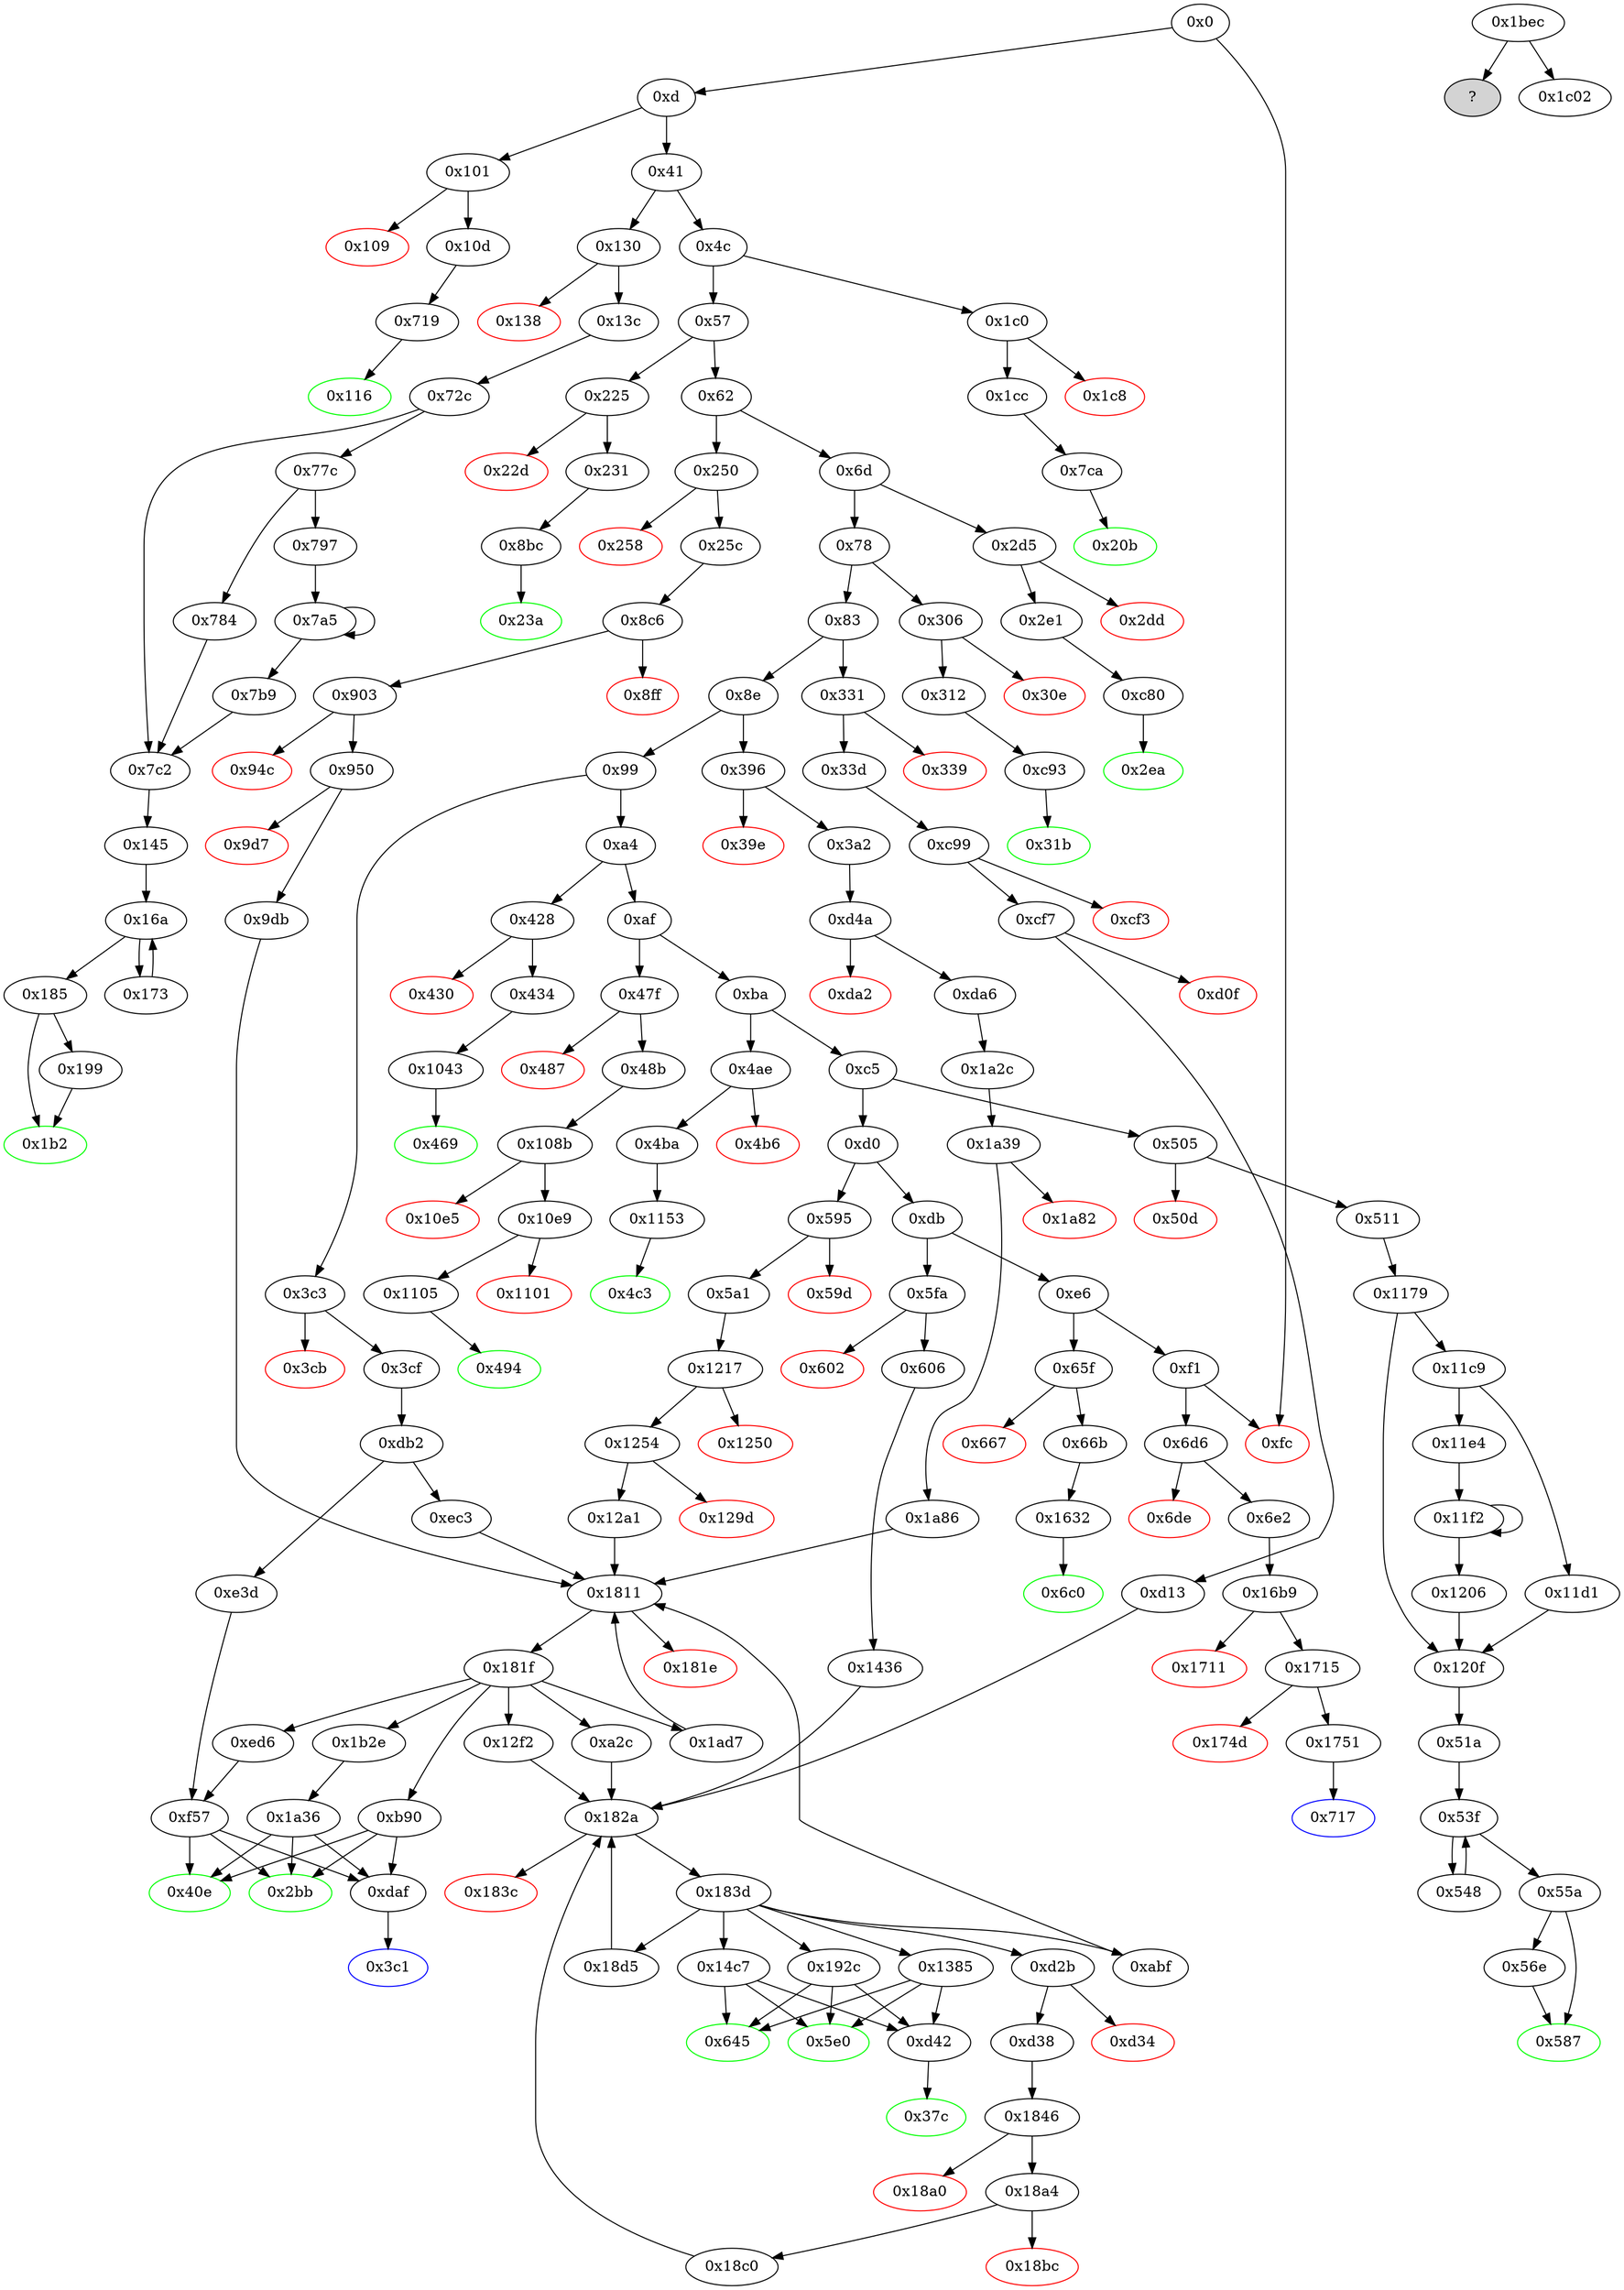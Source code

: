 digraph "" {
"0x22d" [color=red, fillcolor=white, id="0x22d", style=filled, tooltip="Block 0x22d\n[0x22d:0x230]\n---\nPredecessors: [0x225]\nSuccessors: []\n---\n0x22d PUSH1 0x0\n0x22f DUP1\n0x230 REVERT\n---\n0x22d: V163 = 0x0\n0x230: REVERT 0x0 0x0\n---\nEntry stack: [V11, V160]\nStack pops: 0\nStack additions: []\nExit stack: [V11, V160]\n\nDef sites:\nV11: {0xd.0x35}\nV160: {0x225.0x226}\n"];
"0xc93" [fillcolor=white, id="0xc93", style=filled, tooltip="Block 0xc93\n[0xc93:0xc98]\n---\nPredecessors: [0x312]\nSuccessors: [0x31b]\n---\n0xc93 JUMPDEST\n0xc94 PUSH1 0x4\n0xc96 SLOAD\n0xc97 DUP2\n0xc98 JUMP\n---\n0xc93: JUMPDEST \n0xc94: V813 = 0x4\n0xc96: V814 = S[0x4]\n0xc98: JUMP 0x31b\n---\nEntry stack: [V11, 0x31b]\nStack pops: 1\nStack additions: [S0, V814]\nExit stack: [V11, 0x31b, V814]\n\nDef sites:\nV11: {0xd.0x35}\n0x31b: {0x312.0x314}\n"];
"0x1bec" [fillcolor=white, id="0x1bec", style=filled, tooltip="Block 0x1bec\n[0x1bec:0x1c01]\n---\nPredecessors: []\nSuccessors: [0x1c02]\nHas unresolved jump.\n---\n0x1bec STOP\n0x1bed LOG1\n0x1bee PUSH6 0x627a7a723058\n0x1bf5 SHA3\n0x1bf6 MISSING 0xcb\n0x1bf7 BYTE\n0x1bf8 MISSING 0x2e\n0x1bf9 MISSING 0x5e\n0x1bfa ISZERO\n0x1bfb MISSING 0x25\n0x1bfc MISSING 0xcc\n0x1bfd MISSING 0xc\n0x1bfe MISSING 0xd3\n0x1bff MISSING 0x4d\n0x1c00 MISSING 0xe\n0x1c01 JUMPI\n---\n0x1bec: STOP \n0x1bed: LOG S0 S1 S2\n0x1bee: V1603 = 0x627a7a723058\n0x1bf5: V1604 = SHA3 0x627a7a723058 S3\n0x1bf6: MISSING 0xcb\n0x1bf7: V1605 = BYTE S0 S1\n0x1bf8: MISSING 0x2e\n0x1bf9: MISSING 0x5e\n0x1bfa: V1606 = ISZERO S0\n0x1bfb: MISSING 0x25\n0x1bfc: MISSING 0xcc\n0x1bfd: MISSING 0xc\n0x1bfe: MISSING 0xd3\n0x1bff: MISSING 0x4d\n0x1c00: MISSING 0xe\n0x1c01: JUMPI S0 S1\n---\nEntry stack: []\nStack pops: 0\nStack additions: [V1604, V1605, V1606]\nExit stack: []\n\nDef sites:\n"];
"0xd4a" [fillcolor=white, id="0xd4a", style=filled, tooltip="Block 0xd4a\n[0xd4a:0xda1]\n---\nPredecessors: [0x3a2]\nSuccessors: [0xda2, 0xda6]\n---\n0xd4a JUMPDEST\n0xd4b PUSH1 0x3\n0xd4d PUSH1 0x0\n0xd4f SWAP1\n0xd50 SLOAD\n0xd51 SWAP1\n0xd52 PUSH2 0x100\n0xd55 EXP\n0xd56 SWAP1\n0xd57 DIV\n0xd58 PUSH20 0xffffffffffffffffffffffffffffffffffffffff\n0xd6d AND\n0xd6e PUSH20 0xffffffffffffffffffffffffffffffffffffffff\n0xd83 AND\n0xd84 CALLER\n0xd85 PUSH20 0xffffffffffffffffffffffffffffffffffffffff\n0xd9a AND\n0xd9b EQ\n0xd9c ISZERO\n0xd9d ISZERO\n0xd9e PUSH2 0xda6\n0xda1 JUMPI\n---\n0xd4a: JUMPDEST \n0xd4b: V863 = 0x3\n0xd4d: V864 = 0x0\n0xd50: V865 = S[0x3]\n0xd52: V866 = 0x100\n0xd55: V867 = EXP 0x100 0x0\n0xd57: V868 = DIV V865 0x1\n0xd58: V869 = 0xffffffffffffffffffffffffffffffffffffffff\n0xd6d: V870 = AND 0xffffffffffffffffffffffffffffffffffffffff V868\n0xd6e: V871 = 0xffffffffffffffffffffffffffffffffffffffff\n0xd83: V872 = AND 0xffffffffffffffffffffffffffffffffffffffff V870\n0xd84: V873 = CALLER\n0xd85: V874 = 0xffffffffffffffffffffffffffffffffffffffff\n0xd9a: V875 = AND 0xffffffffffffffffffffffffffffffffffffffff V873\n0xd9b: V876 = EQ V875 V872\n0xd9c: V877 = ISZERO V876\n0xd9d: V878 = ISZERO V877\n0xd9e: V879 = 0xda6\n0xda1: JUMPI 0xda6 V878\n---\nEntry stack: [V11, 0x3c1, V275]\nStack pops: 0\nStack additions: []\nExit stack: [V11, 0x3c1, V275]\n\nDef sites:\nV11: {0xd.0x35}\n0x3c1: {0x3a2.0x3a4}\nV275: {0x3a2.0x3b1}\n"];
"0x1a86" [fillcolor=white, id="0x1a86", style=filled, tooltip="Block 0x1a86\n[0x1a86:0x1ad6]\n---\nPredecessors: [0x1a39]\nSuccessors: [0x1811]\n---\n0x1a86 JUMPDEST\n0x1a87 PUSH2 0x1ad7\n0x1a8a DUP2\n0x1a8b PUSH1 0x0\n0x1a8d DUP1\n0x1a8e DUP6\n0x1a8f PUSH20 0xffffffffffffffffffffffffffffffffffffffff\n0x1aa4 AND\n0x1aa5 PUSH20 0xffffffffffffffffffffffffffffffffffffffff\n0x1aba AND\n0x1abb DUP2\n0x1abc MSTORE\n0x1abd PUSH1 0x20\n0x1abf ADD\n0x1ac0 SWAP1\n0x1ac1 DUP2\n0x1ac2 MSTORE\n0x1ac3 PUSH1 0x20\n0x1ac5 ADD\n0x1ac6 PUSH1 0x0\n0x1ac8 SHA3\n0x1ac9 SLOAD\n0x1aca PUSH2 0x1811\n0x1acd SWAP1\n0x1ace SWAP2\n0x1acf SWAP1\n0x1ad0 PUSH4 0xffffffff\n0x1ad5 AND\n0x1ad6 JUMP\n---\n0x1a86: JUMPDEST \n0x1a87: V1546 = 0x1ad7\n0x1a8b: V1547 = 0x0\n0x1a8f: V1548 = 0xffffffffffffffffffffffffffffffffffffffff\n0x1aa4: V1549 = AND 0xffffffffffffffffffffffffffffffffffffffff V1526\n0x1aa5: V1550 = 0xffffffffffffffffffffffffffffffffffffffff\n0x1aba: V1551 = AND 0xffffffffffffffffffffffffffffffffffffffff V1549\n0x1abc: M[0x0] = V1551\n0x1abd: V1552 = 0x20\n0x1abf: V1553 = ADD 0x20 0x0\n0x1ac2: M[0x20] = 0x0\n0x1ac3: V1554 = 0x20\n0x1ac5: V1555 = ADD 0x20 0x20\n0x1ac6: V1556 = 0x0\n0x1ac8: V1557 = SHA3 0x0 0x40\n0x1ac9: V1558 = S[V1557]\n0x1aca: V1559 = 0x1811\n0x1ad0: V1560 = 0xffffffff\n0x1ad5: V1561 = AND 0xffffffff 0x1811\n0x1ad6: JUMP 0x1811\n---\nEntry stack: [V11, 0x3c1, V275, 0xdaf, V275, 0x1a36, V1526, V275]\nStack pops: 2\nStack additions: [S1, S0, 0x1ad7, V1558, S0]\nExit stack: [V11, 0x3c1, V275, 0xdaf, V275, 0x1a36, V1526, V275, 0x1ad7, V1558, V275]\n\nDef sites:\nV11: {0xd.0x35}\n0x3c1: {0x3a2.0x3a4}\nV275: {0x3a2.0x3b1}\n0xdaf: {0xda6.0xda7}\nV275: {0x3a2.0x3b1}\n0x1a36: {0x1a2c.0x1a2d}\nV1526: {0x1a2c.0x1a30}\nV275: {0x3a2.0x3b1}\n"];
"0x57" [fillcolor=white, id="0x57", style=filled, tooltip="Block 0x57\n[0x57:0x61]\n---\nPredecessors: [0x4c]\nSuccessors: [0x62, 0x225]\n---\n0x57 DUP1\n0x58 PUSH4 0x18160ddd\n0x5d EQ\n0x5e PUSH2 0x225\n0x61 JUMPI\n---\n0x58: V21 = 0x18160ddd\n0x5d: V22 = EQ 0x18160ddd V11\n0x5e: V23 = 0x225\n0x61: JUMPI 0x225 V22\n---\nEntry stack: [V11]\nStack pops: 1\nStack additions: [S0]\nExit stack: [V11]\n\nDef sites:\nV11: {0xd.0x35}\n"];
"0xc80" [fillcolor=white, id="0xc80", style=filled, tooltip="Block 0xc80\n[0xc80:0xc92]\n---\nPredecessors: [0x2e1]\nSuccessors: [0x2ea]\n---\n0xc80 JUMPDEST\n0xc81 PUSH1 0x7\n0xc83 PUSH1 0x0\n0xc85 SWAP1\n0xc86 SLOAD\n0xc87 SWAP1\n0xc88 PUSH2 0x100\n0xc8b EXP\n0xc8c SWAP1\n0xc8d DIV\n0xc8e PUSH1 0xff\n0xc90 AND\n0xc91 DUP2\n0xc92 JUMP\n---\n0xc80: JUMPDEST \n0xc81: V805 = 0x7\n0xc83: V806 = 0x0\n0xc86: V807 = S[0x7]\n0xc88: V808 = 0x100\n0xc8b: V809 = EXP 0x100 0x0\n0xc8d: V810 = DIV V807 0x1\n0xc8e: V811 = 0xff\n0xc90: V812 = AND 0xff V810\n0xc92: JUMP 0x2ea\n---\nEntry stack: [V11, 0x2ea]\nStack pops: 1\nStack additions: [S0, V812]\nExit stack: [V11, 0x2ea, V812]\n\nDef sites:\nV11: {0xd.0x35}\n0x2ea: {0x2e1.0x2e3}\n"];
"0x1b2e" [fillcolor=white, id="0x1b2e", style=filled, tooltip="Block 0x1b2e\n[0x1b2e:0x1beb]\n---\nPredecessors: [0x181f]\nSuccessors: [0x1a36]\n---\n0x1b2e JUMPDEST\n0x1b2f PUSH1 0x1\n0x1b31 DUP2\n0x1b32 SWAP1\n0x1b33 SSTORE\n0x1b34 POP\n0x1b35 DUP2\n0x1b36 PUSH20 0xffffffffffffffffffffffffffffffffffffffff\n0x1b4b AND\n0x1b4c PUSH32 0xcc16f5dbb4873280815c1ee09dbd06736cffcc184412cf7a71a0fdb75d397ca5\n0x1b6d DUP3\n0x1b6e PUSH1 0x40\n0x1b70 MLOAD\n0x1b71 DUP1\n0x1b72 DUP3\n0x1b73 DUP2\n0x1b74 MSTORE\n0x1b75 PUSH1 0x20\n0x1b77 ADD\n0x1b78 SWAP2\n0x1b79 POP\n0x1b7a POP\n0x1b7b PUSH1 0x40\n0x1b7d MLOAD\n0x1b7e DUP1\n0x1b7f SWAP2\n0x1b80 SUB\n0x1b81 SWAP1\n0x1b82 LOG2\n0x1b83 PUSH1 0x0\n0x1b85 PUSH20 0xffffffffffffffffffffffffffffffffffffffff\n0x1b9a AND\n0x1b9b DUP3\n0x1b9c PUSH20 0xffffffffffffffffffffffffffffffffffffffff\n0x1bb1 AND\n0x1bb2 PUSH32 0xddf252ad1be2c89b69c2b068fc378daa952ba7f163c4a11628f55a4df523b3ef\n0x1bd3 DUP4\n0x1bd4 PUSH1 0x40\n0x1bd6 MLOAD\n0x1bd7 DUP1\n0x1bd8 DUP3\n0x1bd9 DUP2\n0x1bda MSTORE\n0x1bdb PUSH1 0x20\n0x1bdd ADD\n0x1bde SWAP2\n0x1bdf POP\n0x1be0 POP\n0x1be1 PUSH1 0x40\n0x1be3 MLOAD\n0x1be4 DUP1\n0x1be5 SWAP2\n0x1be6 SUB\n0x1be7 SWAP1\n0x1be8 LOG3\n0x1be9 POP\n0x1bea POP\n0x1beb JUMP\n---\n0x1b2e: JUMPDEST \n0x1b2f: V1579 = 0x1\n0x1b33: S[0x1] = V1427\n0x1b36: V1580 = 0xffffffffffffffffffffffffffffffffffffffff\n0x1b4b: V1581 = AND 0xffffffffffffffffffffffffffffffffffffffff S2\n0x1b4c: V1582 = 0xcc16f5dbb4873280815c1ee09dbd06736cffcc184412cf7a71a0fdb75d397ca5\n0x1b6e: V1583 = 0x40\n0x1b70: V1584 = M[0x40]\n0x1b74: M[V1584] = S1\n0x1b75: V1585 = 0x20\n0x1b77: V1586 = ADD 0x20 V1584\n0x1b7b: V1587 = 0x40\n0x1b7d: V1588 = M[0x40]\n0x1b80: V1589 = SUB V1586 V1588\n0x1b82: LOG V1588 V1589 0xcc16f5dbb4873280815c1ee09dbd06736cffcc184412cf7a71a0fdb75d397ca5 V1581\n0x1b83: V1590 = 0x0\n0x1b85: V1591 = 0xffffffffffffffffffffffffffffffffffffffff\n0x1b9a: V1592 = AND 0xffffffffffffffffffffffffffffffffffffffff 0x0\n0x1b9c: V1593 = 0xffffffffffffffffffffffffffffffffffffffff\n0x1bb1: V1594 = AND 0xffffffffffffffffffffffffffffffffffffffff S2\n0x1bb2: V1595 = 0xddf252ad1be2c89b69c2b068fc378daa952ba7f163c4a11628f55a4df523b3ef\n0x1bd4: V1596 = 0x40\n0x1bd6: V1597 = M[0x40]\n0x1bda: M[V1597] = S1\n0x1bdb: V1598 = 0x20\n0x1bdd: V1599 = ADD 0x20 V1597\n0x1be1: V1600 = 0x40\n0x1be3: V1601 = M[0x40]\n0x1be6: V1602 = SUB V1599 V1601\n0x1be8: LOG V1601 V1602 0xddf252ad1be2c89b69c2b068fc378daa952ba7f163c4a11628f55a4df523b3ef V1594 0x0\n0x1beb: JUMP S3\n---\nEntry stack: [V11, 0x3c1, S6, S5, S4, S3, S2, S1, V1427]\nStack pops: 4\nStack additions: []\nExit stack: [V11, 0x3c1, S6, S5, S4]\n\nDef sites:\nV11: {0xd.0x35}\n0x3c1: {0x3a2.0x3a4}\nS6: {0x3a2.0x3b1, 0xd.0x35}\nS5: {0xd.0x35, 0x25c.0x25e, 0x3cf.0x3d1, 0xda6.0xda7}\nS4: {0x5a1.0x5a3, 0x3a2.0x3b1, 0x25c.0x281, 0x3cf.0x3f4}\nS3: {0x5a1.0x5c6, 0x1a2c.0x1a2d, 0x25c.0x2a1, 0x3cf.0x3fe}\nS2: {0x5a1.0x5d0, 0x1a2c.0x1a30, 0xdb2.0xdb3, 0x25c.0x2ab}\nS1: {0xdb2.0xe32, 0x3a2.0x3b1, 0x1217.0x1218, 0x8c6.0x8c7}\nV1427: {0x181f.0x1822}\n"];
"0x129d" [color=red, fillcolor=white, id="0x129d", style=filled, tooltip="Block 0x129d\n[0x129d:0x12a0]\n---\nPredecessors: [0x1254]\nSuccessors: []\n---\n0x129d PUSH1 0x0\n0x129f DUP1\n0x12a0 REVERT\n---\n0x129d: V1172 = 0x0\n0x12a0: REVERT 0x0 0x0\n---\nEntry stack: [V11, 0x5e0, V422, V425, 0x0]\nStack pops: 0\nStack additions: []\nExit stack: [V11, 0x5e0, V422, V425, 0x0]\n\nDef sites:\nV11: {0xd.0x35}\n0x5e0: {0x5a1.0x5a3}\nV422: {0x5a1.0x5c6}\nV425: {0x5a1.0x5d0}\n0x0: {0x1217.0x1218}\n"];
"0x11f2" [fillcolor=white, id="0x11f2", style=filled, tooltip="Block 0x11f2\n[0x11f2:0x1205]\n---\nPredecessors: [0x11e4, 0x11f2]\nSuccessors: [0x11f2, 0x1206]\n---\n0x11f2 JUMPDEST\n0x11f3 DUP2\n0x11f4 SLOAD\n0x11f5 DUP2\n0x11f6 MSTORE\n0x11f7 SWAP1\n0x11f8 PUSH1 0x1\n0x11fa ADD\n0x11fb SWAP1\n0x11fc PUSH1 0x20\n0x11fe ADD\n0x11ff DUP1\n0x1200 DUP4\n0x1201 GT\n0x1202 PUSH2 0x11f2\n0x1205 JUMPI\n---\n0x11f2: JUMPDEST \n0x11f4: V1132 = S[S1]\n0x11f6: M[S0] = V1132\n0x11f8: V1133 = 0x1\n0x11fa: V1134 = ADD 0x1 S1\n0x11fc: V1135 = 0x20\n0x11fe: V1136 = ADD 0x20 S0\n0x1201: V1137 = GT V1127 V1136\n0x1202: V1138 = 0x11f2\n0x1205: JUMPI 0x11f2 V1137\n---\nEntry stack: [V11, 0x51a, V1099, 0x6, V1090, V1127, S1, S0]\nStack pops: 3\nStack additions: [S2, V1134, V1136]\nExit stack: [V11, 0x51a, V1099, 0x6, V1090, V1127, V1134, V1136]\n\nDef sites:\nV11: {0xd.0x35}\n0x51a: {0x511.0x513}\nV1099: {0x1179.0x119e}\n0x6: {0x1179.0x117a}\nV1090: {0x1179.0x118e}\nV1127: {0x11e4.0x11e6}\nS1: {0x11f2.0x11fa, 0x11e4.0x11f0}\nS0: {0x1179.0x11ae, 0x11f2.0x11fe}\n"];
"0x6c0" [color=green, fillcolor=white, id="0x6c0", style=filled, tooltip="Block 0x6c0\n[0x6c0:0x6d5]\n---\nPredecessors: [0x1632]\nSuccessors: []\n---\n0x6c0 JUMPDEST\n0x6c1 PUSH1 0x40\n0x6c3 MLOAD\n0x6c4 DUP1\n0x6c5 DUP3\n0x6c6 DUP2\n0x6c7 MSTORE\n0x6c8 PUSH1 0x20\n0x6ca ADD\n0x6cb SWAP2\n0x6cc POP\n0x6cd POP\n0x6ce PUSH1 0x40\n0x6d0 MLOAD\n0x6d1 DUP1\n0x6d2 SWAP2\n0x6d3 SUB\n0x6d4 SWAP1\n0x6d5 RETURN\n---\n0x6c0: JUMPDEST \n0x6c1: V489 = 0x40\n0x6c3: V490 = M[0x40]\n0x6c7: M[V490] = V1360\n0x6c8: V491 = 0x20\n0x6ca: V492 = ADD 0x20 V490\n0x6ce: V493 = 0x40\n0x6d0: V494 = M[0x40]\n0x6d3: V495 = SUB V492 V494\n0x6d5: RETURN V494 V495\n---\nEntry stack: [V11, V1360]\nStack pops: 1\nStack additions: []\nExit stack: [V11]\n\nDef sites:\nV11: {0xd.0x35}\nV1360: {0x1632.0x16b1}\n"];
"0xd" [fillcolor=white, id="0xd", style=filled, tooltip="Block 0xd\n[0xd:0x40]\n---\nPredecessors: [0x0]\nSuccessors: [0x41, 0x101]\n---\n0xd PUSH1 0x0\n0xf CALLDATALOAD\n0x10 PUSH29 0x100000000000000000000000000000000000000000000000000000000\n0x2e SWAP1\n0x2f DIV\n0x30 PUSH4 0xffffffff\n0x35 AND\n0x36 DUP1\n0x37 PUSH4 0x5d2035b\n0x3c EQ\n0x3d PUSH2 0x101\n0x40 JUMPI\n---\n0xd: V6 = 0x0\n0xf: V7 = CALLDATALOAD 0x0\n0x10: V8 = 0x100000000000000000000000000000000000000000000000000000000\n0x2f: V9 = DIV V7 0x100000000000000000000000000000000000000000000000000000000\n0x30: V10 = 0xffffffff\n0x35: V11 = AND 0xffffffff V9\n0x37: V12 = 0x5d2035b\n0x3c: V13 = EQ 0x5d2035b V11\n0x3d: V14 = 0x101\n0x40: JUMPI 0x101 V13\n---\nEntry stack: []\nStack pops: 0\nStack additions: [V11]\nExit stack: [V11]\n\nDef sites:\n"];
"0x602" [color=red, fillcolor=white, id="0x602", style=filled, tooltip="Block 0x602\n[0x602:0x605]\n---\nPredecessors: [0x5fa]\nSuccessors: []\n---\n0x602 PUSH1 0x0\n0x604 DUP1\n0x605 REVERT\n---\n0x602: V443 = 0x0\n0x605: REVERT 0x0 0x0\n---\nEntry stack: [V11, V440]\nStack pops: 0\nStack additions: []\nExit stack: [V11, V440]\n\nDef sites:\nV11: {0xd.0x35}\nV440: {0x5fa.0x5fb}\n"];
"0x2ea" [color=green, fillcolor=white, id="0x2ea", style=filled, tooltip="Block 0x2ea\n[0x2ea:0x305]\n---\nPredecessors: [0xc80]\nSuccessors: []\n---\n0x2ea JUMPDEST\n0x2eb PUSH1 0x40\n0x2ed MLOAD\n0x2ee DUP1\n0x2ef DUP3\n0x2f0 PUSH1 0xff\n0x2f2 AND\n0x2f3 PUSH1 0xff\n0x2f5 AND\n0x2f6 DUP2\n0x2f7 MSTORE\n0x2f8 PUSH1 0x20\n0x2fa ADD\n0x2fb SWAP2\n0x2fc POP\n0x2fd POP\n0x2fe PUSH1 0x40\n0x300 MLOAD\n0x301 DUP1\n0x302 SWAP2\n0x303 SUB\n0x304 SWAP1\n0x305 RETURN\n---\n0x2ea: JUMPDEST \n0x2eb: V213 = 0x40\n0x2ed: V214 = M[0x40]\n0x2f0: V215 = 0xff\n0x2f2: V216 = AND 0xff V812\n0x2f3: V217 = 0xff\n0x2f5: V218 = AND 0xff V216\n0x2f7: M[V214] = V218\n0x2f8: V219 = 0x20\n0x2fa: V220 = ADD 0x20 V214\n0x2fe: V221 = 0x40\n0x300: V222 = M[0x40]\n0x303: V223 = SUB V220 V222\n0x305: RETURN V222 V223\n---\nEntry stack: [V11, 0x2ea, V812]\nStack pops: 1\nStack additions: []\nExit stack: [V11, 0x2ea]\n\nDef sites:\nV11: {0xd.0x35}\n0x2ea: {0x2e1.0x2e3}\nV812: {0xc80.0xc90}\n"];
"0xd2b" [fillcolor=white, id="0xd2b", style=filled, tooltip="Block 0xd2b\n[0xd2b:0xd33]\n---\nPredecessors: [0x183d]\nSuccessors: [0xd34, 0xd38]\n---\n0xd2b JUMPDEST\n0xd2c GT\n0xd2d ISZERO\n0xd2e ISZERO\n0xd2f ISZERO\n0xd30 PUSH2 0xd38\n0xd33 JUMPI\n---\n0xd2b: JUMPDEST \n0xd2c: V855 = GT S0 S1\n0xd2d: V856 = ISZERO V855\n0xd2e: V857 = ISZERO V856\n0xd2f: V858 = ISZERO V857\n0xd30: V859 = 0xd38\n0xd33: JUMPI 0xd38 V858\n---\nEntry stack: [V11, 0x37c, V248, S6, S5, S4, S3, S2, S1, S0]\nStack pops: 2\nStack additions: []\nExit stack: [V11, 0x37c, V248, S6, S5, S4, S3, S2]\n\nDef sites:\nV11: {0xd.0x35}\n0x37c: {0x33d.0x33f}\nV248: {0x33d.0x362}\nS6: {0x33d.0x36c, 0xd.0x35}\nS5: {0xc99.0xc9a, 0xd.0x35, 0x33d.0x33f, 0x25c.0x25e}\nS4: {0x5a1.0x5a3, 0xd38.0xd39, 0x33d.0x362, 0x25c.0x281, 0x606.0x608}\nS3: {0x33d.0x36c, 0x606.0x62b, 0x33d.0x362, 0x25c.0x2a1, 0x5a1.0x5c6}\nS2: {0xc99.0xc9a, 0x606.0x635, 0x33d.0x36c, 0x25c.0x2ab, 0x5a1.0x5d0}\nS1: {0x1846.0x1847, 0xd13.0xd16, 0x8c6.0x8c7, 0x1217.0x1218, 0x1436.0x1437}\nS0: {0x182a_0xa2c.0x182f, 0x182a_0x1436.0x182f, 0x182a_0x18c0.0x182f, 0x182a_0xd13.0x182f, 0x182a_0x12f2.0x182f, 0x182a_0x18d5.0x182f}\n"];
"0x5a1" [fillcolor=white, id="0x5a1", style=filled, tooltip="Block 0x5a1\n[0x5a1:0x5df]\n---\nPredecessors: [0x595]\nSuccessors: [0x1217]\n---\n0x5a1 JUMPDEST\n0x5a2 POP\n0x5a3 PUSH2 0x5e0\n0x5a6 PUSH1 0x4\n0x5a8 DUP1\n0x5a9 CALLDATASIZE\n0x5aa SUB\n0x5ab DUP2\n0x5ac ADD\n0x5ad SWAP1\n0x5ae DUP1\n0x5af DUP1\n0x5b0 CALLDATALOAD\n0x5b1 PUSH20 0xffffffffffffffffffffffffffffffffffffffff\n0x5c6 AND\n0x5c7 SWAP1\n0x5c8 PUSH1 0x20\n0x5ca ADD\n0x5cb SWAP1\n0x5cc SWAP3\n0x5cd SWAP2\n0x5ce SWAP1\n0x5cf DUP1\n0x5d0 CALLDATALOAD\n0x5d1 SWAP1\n0x5d2 PUSH1 0x20\n0x5d4 ADD\n0x5d5 SWAP1\n0x5d6 SWAP3\n0x5d7 SWAP2\n0x5d8 SWAP1\n0x5d9 POP\n0x5da POP\n0x5db POP\n0x5dc PUSH2 0x1217\n0x5df JUMP\n---\n0x5a1: JUMPDEST \n0x5a3: V415 = 0x5e0\n0x5a6: V416 = 0x4\n0x5a9: V417 = CALLDATASIZE\n0x5aa: V418 = SUB V417 0x4\n0x5ac: V419 = ADD 0x4 V418\n0x5b0: V420 = CALLDATALOAD 0x4\n0x5b1: V421 = 0xffffffffffffffffffffffffffffffffffffffff\n0x5c6: V422 = AND 0xffffffffffffffffffffffffffffffffffffffff V420\n0x5c8: V423 = 0x20\n0x5ca: V424 = ADD 0x20 0x4\n0x5d0: V425 = CALLDATALOAD 0x24\n0x5d2: V426 = 0x20\n0x5d4: V427 = ADD 0x20 0x24\n0x5dc: V428 = 0x1217\n0x5df: JUMP 0x1217\n---\nEntry stack: [V11, V411]\nStack pops: 1\nStack additions: [0x5e0, V422, V425]\nExit stack: [V11, 0x5e0, V422, V425]\n\nDef sites:\nV11: {0xd.0x35}\nV411: {0x595.0x596}\n"];
"0xdb" [fillcolor=white, id="0xdb", style=filled, tooltip="Block 0xdb\n[0xdb:0xe5]\n---\nPredecessors: [0xd0]\nSuccessors: [0xe6, 0x5fa]\n---\n0xdb DUP1\n0xdc PUSH4 0xd73dd623\n0xe1 EQ\n0xe2 PUSH2 0x5fa\n0xe5 JUMPI\n---\n0xdc: V57 = 0xd73dd623\n0xe1: V58 = EQ 0xd73dd623 V11\n0xe2: V59 = 0x5fa\n0xe5: JUMPI 0x5fa V58\n---\nEntry stack: [V11]\nStack pops: 1\nStack additions: [S0]\nExit stack: [V11]\n\nDef sites:\nV11: {0xd.0x35}\n"];
"0x4b6" [color=red, fillcolor=white, id="0x4b6", style=filled, tooltip="Block 0x4b6\n[0x4b6:0x4b9]\n---\nPredecessors: [0x4ae]\nSuccessors: []\n---\n0x4b6 PUSH1 0x0\n0x4b8 DUP1\n0x4b9 REVERT\n---\n0x4b6: V350 = 0x0\n0x4b9: REVERT 0x0 0x0\n---\nEntry stack: [V11, V347]\nStack pops: 0\nStack additions: []\nExit stack: [V11, V347]\n\nDef sites:\nV11: {0xd.0x35}\nV347: {0x4ae.0x4af}\n"];
"0x494" [color=green, fillcolor=white, id="0x494", style=filled, tooltip="Block 0x494\n[0x494:0x4ad]\n---\nPredecessors: [0x1105]\nSuccessors: []\n---\n0x494 JUMPDEST\n0x495 PUSH1 0x40\n0x497 MLOAD\n0x498 DUP1\n0x499 DUP3\n0x49a ISZERO\n0x49b ISZERO\n0x49c ISZERO\n0x49d ISZERO\n0x49e DUP2\n0x49f MSTORE\n0x4a0 PUSH1 0x20\n0x4a2 ADD\n0x4a3 SWAP2\n0x4a4 POP\n0x4a5 POP\n0x4a6 PUSH1 0x40\n0x4a8 MLOAD\n0x4a9 DUP1\n0x4aa SWAP2\n0x4ab SUB\n0x4ac SWAP1\n0x4ad RETURN\n---\n0x494: JUMPDEST \n0x495: V336 = 0x40\n0x497: V337 = M[0x40]\n0x49a: V338 = ISZERO 0x1\n0x49b: V339 = ISZERO 0x0\n0x49c: V340 = ISZERO 0x1\n0x49d: V341 = ISZERO 0x0\n0x49f: M[V337] = 0x1\n0x4a0: V342 = 0x20\n0x4a2: V343 = ADD 0x20 V337\n0x4a6: V344 = 0x40\n0x4a8: V345 = M[0x40]\n0x4ab: V346 = SUB V343 V345\n0x4ad: RETURN V345 V346\n---\nEntry stack: [V11, 0x1]\nStack pops: 1\nStack additions: []\nExit stack: [V11]\n\nDef sites:\nV11: {0xd.0x35}\n0x1: {0x1105.0x114d}\n"];
"0x183d" [fillcolor=white, id="0x183d", style=filled, tooltip="Block 0x183d\n[0x183d:0x1845]\n---\nPredecessors: [0x182a]\nSuccessors: [0xabf, 0xd2b, 0x1385, 0x14c7, 0x18d5, 0x192c]\n---\n0x183d JUMPDEST\n0x183e DUP1\n0x183f SWAP1\n0x1840 POP\n0x1841 SWAP3\n0x1842 SWAP2\n0x1843 POP\n0x1844 POP\n0x1845 JUMP\n---\n0x183d: JUMPDEST \n0x1845: JUMP {0xabf, 0xd2b, 0x1385, 0x14c7, 0x18d5, 0x192c}\n---\nEntry stack: [V11, 0x37c, V248, S12, S11, S10, S9, S8, S7, S6, S5, S4, {0xabf, 0xd2b, 0x1385, 0x14c7, 0x18d5, 0x192c}, S2, S1, V1429]\nStack pops: 4\nStack additions: [S0]\nExit stack: [V11, 0x37c, V248, S12, S11, S10, S9, S8, S7, S6, S5, S4, V1429]\n\nDef sites:\nV11: {0xd.0x35}\n0x37c: {0x33d.0x33f}\nV248: {0x33d.0x362}\nS12: {0x33d.0x36c, 0xd.0x35}\nS11: {0xc99.0xc9a, 0xd.0x35, 0x25c.0x25e, 0x33d.0x33f}\nS10: {0xd38.0xd39, 0x33d.0x362, 0x25c.0x281, 0x5a1.0x5a3, 0x3a2.0x3a4, 0x606.0x608}\nS9: {0xd.0x35, 0x33d.0x36c, 0x33d.0x362, 0x25c.0x2a1, 0x5a1.0x5c6, 0x3a2.0x3b1, 0x606.0x62b}\nS8: {0xc99.0xc9a, 0x606.0x635, 0x33d.0x33f, 0x25c.0x25e, 0x33d.0x36c, 0x25c.0x2ab, 0xd.0x35, 0x3cf.0x3d1, 0x5a1.0x5d0, 0xda6.0xda7}\nS7: {0xd38.0xd39, 0x33d.0x362, 0x25c.0x281, 0x3cf.0x3f4, 0x5a1.0x5a3, 0x3a2.0x3b1, 0x606.0x608}\nS6: {0xd38.0xd39, 0x606.0x608, 0x33d.0x36c, 0x25c.0x2a1, 0x33d.0x362, 0x25c.0x281, 0x5a1.0x5a3, 0x1a2c.0x1a2d, 0x3cf.0x3fe, 0x5a1.0x5c6, 0x606.0x62b}\nS5: {0xc99.0xc9a, 0x606.0x62b, 0x33d.0x36c, 0x25c.0x2ab, 0x33d.0x362, 0x25c.0x2a1, 0xdb2.0xdb3, 0x5a1.0x5c6, 0x1a2c.0x1a30, 0x5a1.0x5d0, 0x606.0x635}\nS4: {0x1846.0x1847, 0x1436.0x1437, 0x3a2.0x3b1, 0xd13.0xd16, 0xdb2.0xe32, 0x1217.0x1218, 0x8c6.0x8c7}\n{0xabf, 0xd2b, 0x1385, 0x14c7, 0x18d5, 0x192c}: {0xa2c.0xa6f, 0x18c0.0x18c1, 0xd13.0xd17, 0x12f2.0x1335, 0x18d5.0x18dc, 0x1436.0x1439}\nS2: {0xa2c.0xab1, 0x18c0.0x18c7, 0xd13.0xd1d, 0x12f2.0x1377, 0x18d5.0x191e, 0x1436.0x14b9}\nS1: {0xc99.0xc9a, 0x606.0x62b, 0x33d.0x36c, 0x25c.0x2ab, 0x33d.0x362, 0x25c.0x2a1, 0xdb2.0xdb3, 0x5a1.0x5c6, 0x1a2c.0x1a30, 0x5a1.0x5d0, 0x606.0x635}\nV1429: {0x182a.0x182f}\n"];
"0x18a4" [fillcolor=white, id="0x18a4", style=filled, tooltip="Block 0x18a4\n[0x18a4:0x18bb]\n---\nPredecessors: [0x1846]\nSuccessors: [0x18bc, 0x18c0]\n---\n0x18a4 JUMPDEST\n0x18a5 PUSH1 0x3\n0x18a7 PUSH1 0x14\n0x18a9 SWAP1\n0x18aa SLOAD\n0x18ab SWAP1\n0x18ac PUSH2 0x100\n0x18af EXP\n0x18b0 SWAP1\n0x18b1 DIV\n0x18b2 PUSH1 0xff\n0x18b4 AND\n0x18b5 ISZERO\n0x18b6 ISZERO\n0x18b7 ISZERO\n0x18b8 PUSH2 0x18c0\n0x18bb JUMPI\n---\n0x18a4: JUMPDEST \n0x18a5: V1454 = 0x3\n0x18a7: V1455 = 0x14\n0x18aa: V1456 = S[0x3]\n0x18ac: V1457 = 0x100\n0x18af: V1458 = EXP 0x100 0x14\n0x18b1: V1459 = DIV V1456 0x10000000000000000000000000000000000000000\n0x18b2: V1460 = 0xff\n0x18b4: V1461 = AND 0xff V1459\n0x18b5: V1462 = ISZERO V1461\n0x18b6: V1463 = ISZERO V1462\n0x18b7: V1464 = ISZERO V1463\n0x18b8: V1465 = 0x18c0\n0x18bb: JUMPI 0x18c0 V1464\n---\nEntry stack: [V11, 0x37c, V248, S8, S7, S6, S5, S4, 0xd42, S2, S1, 0x0]\nStack pops: 0\nStack additions: []\nExit stack: [V11, 0x37c, V248, S8, S7, S6, S5, S4, 0xd42, S2, S1, 0x0]\n\nDef sites:\nV11: {0xd.0x35}\n0x37c: {0x33d.0x33f}\nV248: {0x33d.0x362}\nS8: {0x33d.0x36c, 0xd.0x35}\nS7: {0xc99.0xc9a, 0xd.0x35, 0x33d.0x33f, 0x25c.0x25e}\nS6: {0x5a1.0x5a3, 0xd38.0xd39, 0x33d.0x362, 0x25c.0x281, 0x606.0x608}\nS5: {0x33d.0x36c, 0x606.0x62b, 0x33d.0x362, 0x25c.0x2a1, 0x5a1.0x5c6}\nS4: {0xc99.0xc9a, 0x606.0x635, 0x33d.0x36c, 0x25c.0x2ab, 0x5a1.0x5d0}\n0xd42: {0xd38.0xd39}\nS2: {0x5a1.0x5a3, 0xd38.0xd39, 0x33d.0x362, 0x25c.0x281, 0x606.0x608}\nS1: {0x33d.0x36c, 0x606.0x62b, 0x33d.0x362, 0x25c.0x2a1, 0x5a1.0x5c6}\n0x0: {0x1846.0x1847}\n"];
"0xda2" [color=red, fillcolor=white, id="0xda2", style=filled, tooltip="Block 0xda2\n[0xda2:0xda5]\n---\nPredecessors: [0xd4a]\nSuccessors: []\n---\n0xda2 PUSH1 0x0\n0xda4 DUP1\n0xda5 REVERT\n---\n0xda2: V880 = 0x0\n0xda5: REVERT 0x0 0x0\n---\nEntry stack: [V11, 0x3c1, V275]\nStack pops: 0\nStack additions: []\nExit stack: [V11, 0x3c1, V275]\n\nDef sites:\nV11: {0xd.0x35}\n0x3c1: {0x3a2.0x3a4}\nV275: {0x3a2.0x3b1}\n"];
"0x53f" [fillcolor=white, id="0x53f", style=filled, tooltip="Block 0x53f\n[0x53f:0x547]\n---\nPredecessors: [0x51a, 0x548]\nSuccessors: [0x548, 0x55a]\n---\n0x53f JUMPDEST\n0x540 DUP4\n0x541 DUP2\n0x542 LT\n0x543 ISZERO\n0x544 PUSH2 0x55a\n0x547 JUMPI\n---\n0x53f: JUMPDEST \n0x542: V382 = LT S0 V378\n0x543: V383 = ISZERO V382\n0x544: V384 = 0x55a\n0x547: JUMPI 0x55a V383\n---\nEntry stack: [V11, 0x51a, V1099, V371, V371, V377, V380, V378, V378, V377, V380, S0]\nStack pops: 4\nStack additions: [S3, S2, S1, S0]\nExit stack: [V11, 0x51a, V1099, V371, V371, V377, V380, V378, V378, V377, V380, S0]\n\nDef sites:\nV11: {0xd.0x35}\n0x51a: {0x511.0x513}\nV1099: {0x1179.0x119e}\nV371: {0x51a.0x51d}\nV371: {0x51a.0x51d}\nV377: {0x51a.0x530}\nV380: {0x51a.0x538}\nV378: {0x51a.0x534}\nV378: {0x51a.0x534}\nV377: {0x51a.0x530}\nV380: {0x51a.0x538}\nS0: {0x548.0x553, 0x51a.0x53d}\n"];
"0x8ff" [color=red, fillcolor=white, id="0x8ff", style=filled, tooltip="Block 0x8ff\n[0x8ff:0x902]\n---\nPredecessors: [0x8c6]\nSuccessors: []\n---\n0x8ff PUSH1 0x0\n0x901 DUP1\n0x902 REVERT\n---\n0x8ff: V635 = 0x0\n0x902: REVERT 0x0 0x0\n---\nEntry stack: [V11, 0x2bb, V184, V189, V192, 0x0]\nStack pops: 0\nStack additions: []\nExit stack: [V11, 0x2bb, V184, V189, V192, 0x0]\n\nDef sites:\nV11: {0xd.0x35}\n0x2bb: {0x25c.0x25e}\nV184: {0x25c.0x281}\nV189: {0x25c.0x2a1}\nV192: {0x25c.0x2ab}\n0x0: {0x8c6.0x8c7}\n"];
"0x185" [fillcolor=white, id="0x185", style=filled, tooltip="Block 0x185\n[0x185:0x198]\n---\nPredecessors: [0x16a]\nSuccessors: [0x199, 0x1b2]\n---\n0x185 JUMPDEST\n0x186 POP\n0x187 POP\n0x188 POP\n0x189 POP\n0x18a SWAP1\n0x18b POP\n0x18c SWAP1\n0x18d DUP2\n0x18e ADD\n0x18f SWAP1\n0x190 PUSH1 0x1f\n0x192 AND\n0x193 DUP1\n0x194 ISZERO\n0x195 PUSH2 0x1b2\n0x198 JUMPI\n---\n0x185: JUMPDEST \n0x18e: V111 = ADD V98 V97\n0x190: V112 = 0x1f\n0x192: V113 = AND 0x1f V98\n0x194: V114 = ISZERO V113\n0x195: V115 = 0x1b2\n0x198: JUMPI 0x1b2 V114\n---\nEntry stack: [V11, 0x145, V539, V91, V91, V97, V100, V98, V98, V97, V100, S0]\nStack pops: 7\nStack additions: [V111, V113]\nExit stack: [V11, 0x145, V539, V91, V91, V111, V113]\n\nDef sites:\nV11: {0xd.0x35}\n0x145: {0x13c.0x13e}\nV539: {0x72c.0x751}\nV91: {0x145.0x148}\nV91: {0x145.0x148}\nV97: {0x145.0x15b}\nV100: {0x145.0x163}\nV98: {0x145.0x15f}\nV98: {0x145.0x15f}\nV97: {0x145.0x15b}\nV100: {0x145.0x163}\nS0: {0x173.0x17e, 0x145.0x168}\n"];
"0xaf" [fillcolor=white, id="0xaf", style=filled, tooltip="Block 0xaf\n[0xaf:0xb9]\n---\nPredecessors: [0xa4]\nSuccessors: [0xba, 0x47f]\n---\n0xaf DUP1\n0xb0 PUSH4 0x7d64bcb4\n0xb5 EQ\n0xb6 PUSH2 0x47f\n0xb9 JUMPI\n---\n0xb0: V45 = 0x7d64bcb4\n0xb5: V46 = EQ 0x7d64bcb4 V11\n0xb6: V47 = 0x47f\n0xb9: JUMPI 0x47f V46\n---\nEntry stack: [V11]\nStack pops: 1\nStack additions: [S0]\nExit stack: [V11]\n\nDef sites:\nV11: {0xd.0x35}\n"];
"0xabf" [fillcolor=white, id="0xabf", style=filled, tooltip="Block 0xabf\n[0xabf:0xb8f]\n---\nPredecessors: [0x183d]\nSuccessors: [0x1811]\n---\n0xabf JUMPDEST\n0xac0 PUSH1 0x0\n0xac2 DUP1\n0xac3 DUP6\n0xac4 PUSH20 0xffffffffffffffffffffffffffffffffffffffff\n0xad9 AND\n0xada PUSH20 0xffffffffffffffffffffffffffffffffffffffff\n0xaef AND\n0xaf0 DUP2\n0xaf1 MSTORE\n0xaf2 PUSH1 0x20\n0xaf4 ADD\n0xaf5 SWAP1\n0xaf6 DUP2\n0xaf7 MSTORE\n0xaf8 PUSH1 0x20\n0xafa ADD\n0xafb PUSH1 0x0\n0xafd SHA3\n0xafe DUP2\n0xaff SWAP1\n0xb00 SSTORE\n0xb01 POP\n0xb02 PUSH2 0xb90\n0xb05 DUP3\n0xb06 PUSH1 0x2\n0xb08 PUSH1 0x0\n0xb0a DUP8\n0xb0b PUSH20 0xffffffffffffffffffffffffffffffffffffffff\n0xb20 AND\n0xb21 PUSH20 0xffffffffffffffffffffffffffffffffffffffff\n0xb36 AND\n0xb37 DUP2\n0xb38 MSTORE\n0xb39 PUSH1 0x20\n0xb3b ADD\n0xb3c SWAP1\n0xb3d DUP2\n0xb3e MSTORE\n0xb3f PUSH1 0x20\n0xb41 ADD\n0xb42 PUSH1 0x0\n0xb44 SHA3\n0xb45 PUSH1 0x0\n0xb47 CALLER\n0xb48 PUSH20 0xffffffffffffffffffffffffffffffffffffffff\n0xb5d AND\n0xb5e PUSH20 0xffffffffffffffffffffffffffffffffffffffff\n0xb73 AND\n0xb74 DUP2\n0xb75 MSTORE\n0xb76 PUSH1 0x20\n0xb78 ADD\n0xb79 SWAP1\n0xb7a DUP2\n0xb7b MSTORE\n0xb7c PUSH1 0x20\n0xb7e ADD\n0xb7f PUSH1 0x0\n0xb81 SHA3\n0xb82 SLOAD\n0xb83 PUSH2 0x1811\n0xb86 SWAP1\n0xb87 SWAP2\n0xb88 SWAP1\n0xb89 PUSH4 0xffffffff\n0xb8e AND\n0xb8f JUMP\n---\n0xabf: JUMPDEST \n0xac0: V728 = 0x0\n0xac4: V729 = 0xffffffffffffffffffffffffffffffffffffffff\n0xad9: V730 = AND 0xffffffffffffffffffffffffffffffffffffffff S3\n0xada: V731 = 0xffffffffffffffffffffffffffffffffffffffff\n0xaef: V732 = AND 0xffffffffffffffffffffffffffffffffffffffff V730\n0xaf1: M[0x0] = V732\n0xaf2: V733 = 0x20\n0xaf4: V734 = ADD 0x20 0x0\n0xaf7: M[0x20] = 0x0\n0xaf8: V735 = 0x20\n0xafa: V736 = ADD 0x20 0x20\n0xafb: V737 = 0x0\n0xafd: V738 = SHA3 0x0 0x40\n0xb00: S[V738] = S0\n0xb02: V739 = 0xb90\n0xb06: V740 = 0x2\n0xb08: V741 = 0x0\n0xb0b: V742 = 0xffffffffffffffffffffffffffffffffffffffff\n0xb20: V743 = AND 0xffffffffffffffffffffffffffffffffffffffff S4\n0xb21: V744 = 0xffffffffffffffffffffffffffffffffffffffff\n0xb36: V745 = AND 0xffffffffffffffffffffffffffffffffffffffff V743\n0xb38: M[0x0] = V745\n0xb39: V746 = 0x20\n0xb3b: V747 = ADD 0x20 0x0\n0xb3e: M[0x20] = 0x2\n0xb3f: V748 = 0x20\n0xb41: V749 = ADD 0x20 0x20\n0xb42: V750 = 0x0\n0xb44: V751 = SHA3 0x0 0x40\n0xb45: V752 = 0x0\n0xb47: V753 = CALLER\n0xb48: V754 = 0xffffffffffffffffffffffffffffffffffffffff\n0xb5d: V755 = AND 0xffffffffffffffffffffffffffffffffffffffff V753\n0xb5e: V756 = 0xffffffffffffffffffffffffffffffffffffffff\n0xb73: V757 = AND 0xffffffffffffffffffffffffffffffffffffffff V755\n0xb75: M[0x0] = V757\n0xb76: V758 = 0x20\n0xb78: V759 = ADD 0x20 0x0\n0xb7b: M[0x20] = V751\n0xb7c: V760 = 0x20\n0xb7e: V761 = ADD 0x20 0x20\n0xb7f: V762 = 0x0\n0xb81: V763 = SHA3 0x0 0x40\n0xb82: V764 = S[V763]\n0xb83: V765 = 0x1811\n0xb89: V766 = 0xffffffff\n0xb8e: V767 = AND 0xffffffff 0x1811\n0xb8f: JUMP 0x1811\n---\nEntry stack: [V11, 0x37c, V248, S6, S5, S4, S3, S2, S1, S0]\nStack pops: 5\nStack additions: [S4, S3, S2, S1, 0xb90, V764, S2]\nExit stack: [V11, 0x37c, V248, S6, S5, S4, S3, S2, S1, 0xb90, V764, S2]\n\nDef sites:\nV11: {0xd.0x35}\n0x37c: {0x33d.0x33f}\nV248: {0x33d.0x362}\nS6: {0x33d.0x36c, 0xd.0x35}\nS5: {0xc99.0xc9a, 0xd.0x35, 0x33d.0x33f, 0x25c.0x25e}\nS4: {0x5a1.0x5a3, 0xd38.0xd39, 0x33d.0x362, 0x25c.0x281, 0x606.0x608}\nS3: {0x33d.0x36c, 0x606.0x62b, 0x33d.0x362, 0x25c.0x2a1, 0x5a1.0x5c6}\nS2: {0xc99.0xc9a, 0x606.0x635, 0x33d.0x36c, 0x25c.0x2ab, 0x5a1.0x5d0}\nS1: {0x1846.0x1847, 0xd13.0xd16, 0x8c6.0x8c7, 0x1217.0x1218, 0x1436.0x1437}\nS0: {0x182a_0xa2c.0x182f, 0x182a_0x1436.0x182f, 0x182a_0x18c0.0x182f, 0x182a_0xd13.0x182f, 0x182a_0x12f2.0x182f, 0x182a_0x18d5.0x182f}\n"];
"?" [style=filled];
"0x192c" [fillcolor=white, id="0x192c", style=filled, tooltip="Block 0x192c\n[0x192c:0x1a2b]\n---\nPredecessors: [0x183d]\nSuccessors: [0x5e0, 0x645, 0xd42]\n---\n0x192c JUMPDEST\n0x192d PUSH1 0x0\n0x192f DUP1\n0x1930 DUP6\n0x1931 PUSH20 0xffffffffffffffffffffffffffffffffffffffff\n0x1946 AND\n0x1947 PUSH20 0xffffffffffffffffffffffffffffffffffffffff\n0x195c AND\n0x195d DUP2\n0x195e MSTORE\n0x195f PUSH1 0x20\n0x1961 ADD\n0x1962 SWAP1\n0x1963 DUP2\n0x1964 MSTORE\n0x1965 PUSH1 0x20\n0x1967 ADD\n0x1968 PUSH1 0x0\n0x196a SHA3\n0x196b DUP2\n0x196c SWAP1\n0x196d SSTORE\n0x196e POP\n0x196f DUP3\n0x1970 PUSH20 0xffffffffffffffffffffffffffffffffffffffff\n0x1985 AND\n0x1986 PUSH32 0xf6798a560793a54c3bcfe86a93cde1e73087d944c0ea20544137d4121396885\n0x19a7 DUP4\n0x19a8 PUSH1 0x40\n0x19aa MLOAD\n0x19ab DUP1\n0x19ac DUP3\n0x19ad DUP2\n0x19ae MSTORE\n0x19af PUSH1 0x20\n0x19b1 ADD\n0x19b2 SWAP2\n0x19b3 POP\n0x19b4 POP\n0x19b5 PUSH1 0x40\n0x19b7 MLOAD\n0x19b8 DUP1\n0x19b9 SWAP2\n0x19ba SUB\n0x19bb SWAP1\n0x19bc LOG2\n0x19bd DUP3\n0x19be PUSH20 0xffffffffffffffffffffffffffffffffffffffff\n0x19d3 AND\n0x19d4 PUSH1 0x0\n0x19d6 PUSH20 0xffffffffffffffffffffffffffffffffffffffff\n0x19eb AND\n0x19ec PUSH32 0xddf252ad1be2c89b69c2b068fc378daa952ba7f163c4a11628f55a4df523b3ef\n0x1a0d DUP5\n0x1a0e PUSH1 0x40\n0x1a10 MLOAD\n0x1a11 DUP1\n0x1a12 DUP3\n0x1a13 DUP2\n0x1a14 MSTORE\n0x1a15 PUSH1 0x20\n0x1a17 ADD\n0x1a18 SWAP2\n0x1a19 POP\n0x1a1a POP\n0x1a1b PUSH1 0x40\n0x1a1d MLOAD\n0x1a1e DUP1\n0x1a1f SWAP2\n0x1a20 SUB\n0x1a21 SWAP1\n0x1a22 LOG3\n0x1a23 PUSH1 0x1\n0x1a25 SWAP1\n0x1a26 POP\n0x1a27 SWAP3\n0x1a28 SWAP2\n0x1a29 POP\n0x1a2a POP\n0x1a2b JUMP\n---\n0x192c: JUMPDEST \n0x192d: V1490 = 0x0\n0x1931: V1491 = 0xffffffffffffffffffffffffffffffffffffffff\n0x1946: V1492 = AND 0xffffffffffffffffffffffffffffffffffffffff S3\n0x1947: V1493 = 0xffffffffffffffffffffffffffffffffffffffff\n0x195c: V1494 = AND 0xffffffffffffffffffffffffffffffffffffffff V1492\n0x195e: M[0x0] = V1494\n0x195f: V1495 = 0x20\n0x1961: V1496 = ADD 0x20 0x0\n0x1964: M[0x20] = 0x0\n0x1965: V1497 = 0x20\n0x1967: V1498 = ADD 0x20 0x20\n0x1968: V1499 = 0x0\n0x196a: V1500 = SHA3 0x0 0x40\n0x196d: S[V1500] = S0\n0x1970: V1501 = 0xffffffffffffffffffffffffffffffffffffffff\n0x1985: V1502 = AND 0xffffffffffffffffffffffffffffffffffffffff S3\n0x1986: V1503 = 0xf6798a560793a54c3bcfe86a93cde1e73087d944c0ea20544137d4121396885\n0x19a8: V1504 = 0x40\n0x19aa: V1505 = M[0x40]\n0x19ae: M[V1505] = S2\n0x19af: V1506 = 0x20\n0x19b1: V1507 = ADD 0x20 V1505\n0x19b5: V1508 = 0x40\n0x19b7: V1509 = M[0x40]\n0x19ba: V1510 = SUB V1507 V1509\n0x19bc: LOG V1509 V1510 0xf6798a560793a54c3bcfe86a93cde1e73087d944c0ea20544137d4121396885 V1502\n0x19be: V1511 = 0xffffffffffffffffffffffffffffffffffffffff\n0x19d3: V1512 = AND 0xffffffffffffffffffffffffffffffffffffffff S3\n0x19d4: V1513 = 0x0\n0x19d6: V1514 = 0xffffffffffffffffffffffffffffffffffffffff\n0x19eb: V1515 = AND 0xffffffffffffffffffffffffffffffffffffffff 0x0\n0x19ec: V1516 = 0xddf252ad1be2c89b69c2b068fc378daa952ba7f163c4a11628f55a4df523b3ef\n0x1a0e: V1517 = 0x40\n0x1a10: V1518 = M[0x40]\n0x1a14: M[V1518] = S2\n0x1a15: V1519 = 0x20\n0x1a17: V1520 = ADD 0x20 V1518\n0x1a1b: V1521 = 0x40\n0x1a1d: V1522 = M[0x40]\n0x1a20: V1523 = SUB V1520 V1522\n0x1a22: LOG V1522 V1523 0xddf252ad1be2c89b69c2b068fc378daa952ba7f163c4a11628f55a4df523b3ef 0x0 V1512\n0x1a23: V1524 = 0x1\n0x1a2b: JUMP S4\n---\nEntry stack: [V11, 0x37c, V248, S6, S5, S4, S3, S2, S1, S0]\nStack pops: 5\nStack additions: [0x1]\nExit stack: [V11, 0x37c, V248, S6, S5, 0x1]\n\nDef sites:\nV11: {0xd.0x35}\n0x37c: {0x33d.0x33f}\nV248: {0x33d.0x362}\nS6: {0x33d.0x36c, 0xd.0x35}\nS5: {0xc99.0xc9a, 0xd.0x35, 0x33d.0x33f, 0x25c.0x25e}\nS4: {0x5a1.0x5a3, 0xd38.0xd39, 0x33d.0x362, 0x25c.0x281, 0x606.0x608}\nS3: {0x33d.0x36c, 0x606.0x62b, 0x33d.0x362, 0x25c.0x2a1, 0x5a1.0x5c6}\nS2: {0xc99.0xc9a, 0x606.0x635, 0x33d.0x36c, 0x25c.0x2ab, 0x5a1.0x5d0}\nS1: {0x1846.0x1847, 0xd13.0xd16, 0x8c6.0x8c7, 0x1217.0x1218, 0x1436.0x1437}\nS0: {0x182a_0xa2c.0x182f, 0x182a_0x1436.0x182f, 0x182a_0x18c0.0x182f, 0x182a_0xd13.0x182f, 0x182a_0x12f2.0x182f, 0x182a_0x18d5.0x182f}\n"];
"0x18a0" [color=red, fillcolor=white, id="0x18a0", style=filled, tooltip="Block 0x18a0\n[0x18a0:0x18a3]\n---\nPredecessors: [0x1846]\nSuccessors: []\n---\n0x18a0 PUSH1 0x0\n0x18a2 DUP1\n0x18a3 REVERT\n---\n0x18a0: V1453 = 0x0\n0x18a3: REVERT 0x0 0x0\n---\nEntry stack: [V11, 0x37c, V248, S8, S7, S6, S5, S4, 0xd42, S2, S1, 0x0]\nStack pops: 0\nStack additions: []\nExit stack: [V11, 0x37c, V248, S8, S7, S6, S5, S4, 0xd42, S2, S1, 0x0]\n\nDef sites:\nV11: {0xd.0x35}\n0x37c: {0x33d.0x33f}\nV248: {0x33d.0x362}\nS8: {0x33d.0x36c, 0xd.0x35}\nS7: {0xc99.0xc9a, 0xd.0x35, 0x33d.0x33f, 0x25c.0x25e}\nS6: {0x5a1.0x5a3, 0xd38.0xd39, 0x33d.0x362, 0x25c.0x281, 0x606.0x608}\nS5: {0x33d.0x36c, 0x606.0x62b, 0x33d.0x362, 0x25c.0x2a1, 0x5a1.0x5c6}\nS4: {0xc99.0xc9a, 0x606.0x635, 0x33d.0x36c, 0x25c.0x2ab, 0x5a1.0x5d0}\n0xd42: {0xd38.0xd39}\nS2: {0x5a1.0x5a3, 0xd38.0xd39, 0x33d.0x362, 0x25c.0x281, 0x606.0x608}\nS1: {0x33d.0x36c, 0x606.0x62b, 0x33d.0x362, 0x25c.0x2a1, 0x5a1.0x5c6}\n0x0: {0x1846.0x1847}\n"];
"0xdaf" [fillcolor=white, id="0xdaf", style=filled, tooltip="Block 0xdaf\n[0xdaf:0xdb1]\n---\nPredecessors: [0xb90, 0xf57, 0x1a36]\nSuccessors: [0x3c1]\n---\n0xdaf JUMPDEST\n0xdb0 POP\n0xdb1 JUMP\n---\n0xdaf: JUMPDEST \n0xdb1: JUMP S1\n---\nEntry stack: [V11, S2, S1, S0]\nStack pops: 2\nStack additions: []\nExit stack: [V11, S2]\n\nDef sites:\nV11: {0xd.0x35}\nS2: {0x3a2.0x3a4, 0xd.0x35}\nS1: {0x3a2.0x3b1, 0xd.0x35, 0x3a2.0x3a4}\nS0: {0xb90.0xc76, 0x3a2.0x3b1, 0xd.0x35}\n"];
"0x138" [color=red, fillcolor=white, id="0x138", style=filled, tooltip="Block 0x138\n[0x138:0x13b]\n---\nPredecessors: [0x130]\nSuccessors: []\n---\n0x138 PUSH1 0x0\n0x13a DUP1\n0x13b REVERT\n---\n0x138: V87 = 0x0\n0x13b: REVERT 0x0 0x0\n---\nEntry stack: [V11, V84]\nStack pops: 0\nStack additions: []\nExit stack: [V11, V84]\n\nDef sites:\nV11: {0xd.0x35}\nV84: {0x130.0x131}\n"];
"0x13c" [fillcolor=white, id="0x13c", style=filled, tooltip="Block 0x13c\n[0x13c:0x144]\n---\nPredecessors: [0x130]\nSuccessors: [0x72c]\n---\n0x13c JUMPDEST\n0x13d POP\n0x13e PUSH2 0x145\n0x141 PUSH2 0x72c\n0x144 JUMP\n---\n0x13c: JUMPDEST \n0x13e: V88 = 0x145\n0x141: V89 = 0x72c\n0x144: JUMP 0x72c\n---\nEntry stack: [V11, V84]\nStack pops: 1\nStack additions: [0x145]\nExit stack: [V11, 0x145]\n\nDef sites:\nV11: {0xd.0x35}\nV84: {0x130.0x131}\n"];
"0x3cf" [fillcolor=white, id="0x3cf", style=filled, tooltip="Block 0x3cf\n[0x3cf:0x40d]\n---\nPredecessors: [0x3c3]\nSuccessors: [0xdb2]\n---\n0x3cf JUMPDEST\n0x3d0 POP\n0x3d1 PUSH2 0x40e\n0x3d4 PUSH1 0x4\n0x3d6 DUP1\n0x3d7 CALLDATASIZE\n0x3d8 SUB\n0x3d9 DUP2\n0x3da ADD\n0x3db SWAP1\n0x3dc DUP1\n0x3dd DUP1\n0x3de CALLDATALOAD\n0x3df PUSH20 0xffffffffffffffffffffffffffffffffffffffff\n0x3f4 AND\n0x3f5 SWAP1\n0x3f6 PUSH1 0x20\n0x3f8 ADD\n0x3f9 SWAP1\n0x3fa SWAP3\n0x3fb SWAP2\n0x3fc SWAP1\n0x3fd DUP1\n0x3fe CALLDATALOAD\n0x3ff SWAP1\n0x400 PUSH1 0x20\n0x402 ADD\n0x403 SWAP1\n0x404 SWAP3\n0x405 SWAP2\n0x406 SWAP1\n0x407 POP\n0x408 POP\n0x409 POP\n0x40a PUSH2 0xdb2\n0x40d JUMP\n---\n0x3cf: JUMPDEST \n0x3d1: V283 = 0x40e\n0x3d4: V284 = 0x4\n0x3d7: V285 = CALLDATASIZE\n0x3d8: V286 = SUB V285 0x4\n0x3da: V287 = ADD 0x4 V286\n0x3de: V288 = CALLDATALOAD 0x4\n0x3df: V289 = 0xffffffffffffffffffffffffffffffffffffffff\n0x3f4: V290 = AND 0xffffffffffffffffffffffffffffffffffffffff V288\n0x3f6: V291 = 0x20\n0x3f8: V292 = ADD 0x20 0x4\n0x3fe: V293 = CALLDATALOAD 0x24\n0x400: V294 = 0x20\n0x402: V295 = ADD 0x20 0x24\n0x40a: V296 = 0xdb2\n0x40d: JUMP 0xdb2\n---\nEntry stack: [V11, V279]\nStack pops: 1\nStack additions: [0x40e, V290, V293]\nExit stack: [V11, 0x40e, V290, V293]\n\nDef sites:\nV11: {0xd.0x35}\nV279: {0x3c3.0x3c4}\n"];
"0x10d" [fillcolor=white, id="0x10d", style=filled, tooltip="Block 0x10d\n[0x10d:0x115]\n---\nPredecessors: [0x101]\nSuccessors: [0x719]\n---\n0x10d JUMPDEST\n0x10e POP\n0x10f PUSH2 0x116\n0x112 PUSH2 0x719\n0x115 JUMP\n---\n0x10d: JUMPDEST \n0x10f: V71 = 0x116\n0x112: V72 = 0x719\n0x115: JUMP 0x719\n---\nEntry stack: [V11, V67]\nStack pops: 1\nStack additions: [0x116]\nExit stack: [V11, 0x116]\n\nDef sites:\nV11: {0xd.0x35}\nV67: {0x101.0x102}\n"];
"0xba" [fillcolor=white, id="0xba", style=filled, tooltip="Block 0xba\n[0xba:0xc4]\n---\nPredecessors: [0xaf]\nSuccessors: [0xc5, 0x4ae]\n---\n0xba DUP1\n0xbb PUSH4 0x8da5cb5b\n0xc0 EQ\n0xc1 PUSH2 0x4ae\n0xc4 JUMPI\n---\n0xbb: V48 = 0x8da5cb5b\n0xc0: V49 = EQ 0x8da5cb5b V11\n0xc1: V50 = 0x4ae\n0xc4: JUMPI 0x4ae V49\n---\nEntry stack: [V11]\nStack pops: 1\nStack additions: [S0]\nExit stack: [V11]\n\nDef sites:\nV11: {0xd.0x35}\n"];
"0x1436" [fillcolor=white, id="0x1436", style=filled, tooltip="Block 0x1436\n[0x1436:0x14c6]\n---\nPredecessors: [0x606]\nSuccessors: [0x182a]\n---\n0x1436 JUMPDEST\n0x1437 PUSH1 0x0\n0x1439 PUSH2 0x14c7\n0x143c DUP3\n0x143d PUSH1 0x2\n0x143f PUSH1 0x0\n0x1441 CALLER\n0x1442 PUSH20 0xffffffffffffffffffffffffffffffffffffffff\n0x1457 AND\n0x1458 PUSH20 0xffffffffffffffffffffffffffffffffffffffff\n0x146d AND\n0x146e DUP2\n0x146f MSTORE\n0x1470 PUSH1 0x20\n0x1472 ADD\n0x1473 SWAP1\n0x1474 DUP2\n0x1475 MSTORE\n0x1476 PUSH1 0x20\n0x1478 ADD\n0x1479 PUSH1 0x0\n0x147b SHA3\n0x147c PUSH1 0x0\n0x147e DUP7\n0x147f PUSH20 0xffffffffffffffffffffffffffffffffffffffff\n0x1494 AND\n0x1495 PUSH20 0xffffffffffffffffffffffffffffffffffffffff\n0x14aa AND\n0x14ab DUP2\n0x14ac MSTORE\n0x14ad PUSH1 0x20\n0x14af ADD\n0x14b0 SWAP1\n0x14b1 DUP2\n0x14b2 MSTORE\n0x14b3 PUSH1 0x20\n0x14b5 ADD\n0x14b6 PUSH1 0x0\n0x14b8 SHA3\n0x14b9 SLOAD\n0x14ba PUSH2 0x182a\n0x14bd SWAP1\n0x14be SWAP2\n0x14bf SWAP1\n0x14c0 PUSH4 0xffffffff\n0x14c5 AND\n0x14c6 JUMP\n---\n0x1436: JUMPDEST \n0x1437: V1243 = 0x0\n0x1439: V1244 = 0x14c7\n0x143d: V1245 = 0x2\n0x143f: V1246 = 0x0\n0x1441: V1247 = CALLER\n0x1442: V1248 = 0xffffffffffffffffffffffffffffffffffffffff\n0x1457: V1249 = AND 0xffffffffffffffffffffffffffffffffffffffff V1247\n0x1458: V1250 = 0xffffffffffffffffffffffffffffffffffffffff\n0x146d: V1251 = AND 0xffffffffffffffffffffffffffffffffffffffff V1249\n0x146f: M[0x0] = V1251\n0x1470: V1252 = 0x20\n0x1472: V1253 = ADD 0x20 0x0\n0x1475: M[0x20] = 0x2\n0x1476: V1254 = 0x20\n0x1478: V1255 = ADD 0x20 0x20\n0x1479: V1256 = 0x0\n0x147b: V1257 = SHA3 0x0 0x40\n0x147c: V1258 = 0x0\n0x147f: V1259 = 0xffffffffffffffffffffffffffffffffffffffff\n0x1494: V1260 = AND 0xffffffffffffffffffffffffffffffffffffffff V451\n0x1495: V1261 = 0xffffffffffffffffffffffffffffffffffffffff\n0x14aa: V1262 = AND 0xffffffffffffffffffffffffffffffffffffffff V1260\n0x14ac: M[0x0] = V1262\n0x14ad: V1263 = 0x20\n0x14af: V1264 = ADD 0x20 0x0\n0x14b2: M[0x20] = V1257\n0x14b3: V1265 = 0x20\n0x14b5: V1266 = ADD 0x20 0x20\n0x14b6: V1267 = 0x0\n0x14b8: V1268 = SHA3 0x0 0x40\n0x14b9: V1269 = S[V1268]\n0x14ba: V1270 = 0x182a\n0x14c0: V1271 = 0xffffffff\n0x14c5: V1272 = AND 0xffffffff 0x182a\n0x14c6: JUMP 0x182a\n---\nEntry stack: [V11, 0x645, V451, V454]\nStack pops: 2\nStack additions: [S1, S0, 0x0, 0x14c7, V1269, S0]\nExit stack: [V11, 0x645, V451, V454, 0x0, 0x14c7, V1269, V454]\n\nDef sites:\nV11: {0xd.0x35}\n0x645: {0x606.0x608}\nV451: {0x606.0x62b}\nV454: {0x606.0x635}\n"];
"0xe3d" [fillcolor=white, id="0xe3d", style=filled, tooltip="Block 0xe3d\n[0xe3d:0xec2]\n---\nPredecessors: [0xdb2]\nSuccessors: [0xf57]\n---\n0xe3d PUSH1 0x0\n0xe3f PUSH1 0x2\n0xe41 PUSH1 0x0\n0xe43 CALLER\n0xe44 PUSH20 0xffffffffffffffffffffffffffffffffffffffff\n0xe59 AND\n0xe5a PUSH20 0xffffffffffffffffffffffffffffffffffffffff\n0xe6f AND\n0xe70 DUP2\n0xe71 MSTORE\n0xe72 PUSH1 0x20\n0xe74 ADD\n0xe75 SWAP1\n0xe76 DUP2\n0xe77 MSTORE\n0xe78 PUSH1 0x20\n0xe7a ADD\n0xe7b PUSH1 0x0\n0xe7d SHA3\n0xe7e PUSH1 0x0\n0xe80 DUP7\n0xe81 PUSH20 0xffffffffffffffffffffffffffffffffffffffff\n0xe96 AND\n0xe97 PUSH20 0xffffffffffffffffffffffffffffffffffffffff\n0xeac AND\n0xead DUP2\n0xeae MSTORE\n0xeaf PUSH1 0x20\n0xeb1 ADD\n0xeb2 SWAP1\n0xeb3 DUP2\n0xeb4 MSTORE\n0xeb5 PUSH1 0x20\n0xeb7 ADD\n0xeb8 PUSH1 0x0\n0xeba SHA3\n0xebb DUP2\n0xebc SWAP1\n0xebd SSTORE\n0xebe POP\n0xebf PUSH2 0xf57\n0xec2 JUMP\n---\n0xe3d: V912 = 0x0\n0xe3f: V913 = 0x2\n0xe41: V914 = 0x0\n0xe43: V915 = CALLER\n0xe44: V916 = 0xffffffffffffffffffffffffffffffffffffffff\n0xe59: V917 = AND 0xffffffffffffffffffffffffffffffffffffffff V915\n0xe5a: V918 = 0xffffffffffffffffffffffffffffffffffffffff\n0xe6f: V919 = AND 0xffffffffffffffffffffffffffffffffffffffff V917\n0xe71: M[0x0] = V919\n0xe72: V920 = 0x20\n0xe74: V921 = ADD 0x20 0x0\n0xe77: M[0x20] = 0x2\n0xe78: V922 = 0x20\n0xe7a: V923 = ADD 0x20 0x20\n0xe7b: V924 = 0x0\n0xe7d: V925 = SHA3 0x0 0x40\n0xe7e: V926 = 0x0\n0xe81: V927 = 0xffffffffffffffffffffffffffffffffffffffff\n0xe96: V928 = AND 0xffffffffffffffffffffffffffffffffffffffff V290\n0xe97: V929 = 0xffffffffffffffffffffffffffffffffffffffff\n0xeac: V930 = AND 0xffffffffffffffffffffffffffffffffffffffff V928\n0xeae: M[0x0] = V930\n0xeaf: V931 = 0x20\n0xeb1: V932 = ADD 0x20 0x0\n0xeb4: M[0x20] = V925\n0xeb5: V933 = 0x20\n0xeb7: V934 = ADD 0x20 0x20\n0xeb8: V935 = 0x0\n0xeba: V936 = SHA3 0x0 0x40\n0xebd: S[V936] = 0x0\n0xebf: V937 = 0xf57\n0xec2: JUMP 0xf57\n---\nEntry stack: [V11, 0x40e, V290, V293, 0x0, V908]\nStack pops: 4\nStack additions: [S3, S2, S1, S0]\nExit stack: [V11, 0x40e, V290, V293, 0x0, V908]\n\nDef sites:\nV11: {0xd.0x35}\n0x40e: {0x3cf.0x3d1}\nV290: {0x3cf.0x3f4}\nV293: {0x3cf.0x3fe}\n0x0: {0xdb2.0xdb3}\nV908: {0xdb2.0xe32}\n"];
"0x181e" [color=red, fillcolor=white, id="0x181e", style=filled, tooltip="Block 0x181e\n[0x181e:0x181e]\n---\nPredecessors: [0x1811]\nSuccessors: []\n---\n0x181e INVALID\n---\n0x181e: INVALID \n---\nEntry stack: [V11, S11, S10, S9, S8, S7, S6, S5, S4, {0xa2c, 0xb90, 0xed6, 0x12f2, 0x1ad7, 0x1b2e}, S2, S1, 0x0]\nStack pops: 0\nStack additions: []\nExit stack: [V11, S11, S10, S9, S8, S7, S6, S5, S4, {0xa2c, 0xb90, 0xed6, 0x12f2, 0x1ad7, 0x1b2e}, S2, S1, 0x0]\n\nDef sites:\nV11: {0xd.0x35}\nS11: {0xd.0x35, 0x33d.0x33f}\nS10: {0x3a2.0x3a4, 0x33d.0x362}\nS9: {0x33d.0x36c, 0x3a2.0x3b1, 0xd.0x35}\nS8: {0xc99.0xc9a, 0xd.0x35, 0x25c.0x25e, 0x3cf.0x3d1, 0x33d.0x33f, 0xda6.0xda7}\nS7: {0xd38.0xd39, 0x33d.0x362, 0x25c.0x281, 0x3cf.0x3f4, 0x5a1.0x5a3, 0x3a2.0x3b1, 0x606.0x608}\nS6: {0x33d.0x362, 0x33d.0x36c, 0x25c.0x2a1, 0x1a2c.0x1a2d, 0x3cf.0x3fe, 0x5a1.0x5c6, 0x606.0x62b}\nS5: {0xc99.0xc9a, 0x33d.0x36c, 0x25c.0x2ab, 0x1a2c.0x1a30, 0x5a1.0x5d0, 0xdb2.0xdb3, 0x606.0x635}\nS4: {0x1846.0x1847, 0x1436.0x1437, 0x3a2.0x3b1, 0xd13.0xd16, 0xdb2.0xe32, 0x1217.0x1218, 0x8c6.0x8c7}\n{0xa2c, 0xb90, 0xed6, 0x12f2, 0x1ad7, 0x1b2e}: {0x9db.0x9dc, 0xabf.0xb02, 0x12a1.0x12a2, 0xec3.0xec4, 0x1ad7.0x1b1a, 0x1a86.0x1a87}\nS2: {0x9db.0xa1e, 0xabf.0xb82, 0x12a1.0x12e4, 0xdb2.0xe32, 0x1ad7.0x1b20, 0x1a86.0x1ac9}\nS1: {0xc99.0xc9a, 0x33d.0x36c, 0x25c.0x2ab, 0xdb2.0xe32, 0x8c6.0x8c7, 0x1217.0x1218, 0x3cf.0x3fe, 0x5a1.0x5d0, 0x3a2.0x3b1, 0x606.0x635}\n0x0: {0x1811.0x1812}\n"];
"0x4c" [fillcolor=white, id="0x4c", style=filled, tooltip="Block 0x4c\n[0x4c:0x56]\n---\nPredecessors: [0x41]\nSuccessors: [0x57, 0x1c0]\n---\n0x4c DUP1\n0x4d PUSH4 0x95ea7b3\n0x52 EQ\n0x53 PUSH2 0x1c0\n0x56 JUMPI\n---\n0x4d: V18 = 0x95ea7b3\n0x52: V19 = EQ 0x95ea7b3 V11\n0x53: V20 = 0x1c0\n0x56: JUMPI 0x1c0 V19\n---\nEntry stack: [V11]\nStack pops: 1\nStack additions: [S0]\nExit stack: [V11]\n\nDef sites:\nV11: {0xd.0x35}\n"];
"0x331" [fillcolor=white, id="0x331", style=filled, tooltip="Block 0x331\n[0x331:0x338]\n---\nPredecessors: [0x83]\nSuccessors: [0x339, 0x33d]\n---\n0x331 JUMPDEST\n0x332 CALLVALUE\n0x333 DUP1\n0x334 ISZERO\n0x335 PUSH2 0x33d\n0x338 JUMPI\n---\n0x331: JUMPDEST \n0x332: V237 = CALLVALUE\n0x334: V238 = ISZERO V237\n0x335: V239 = 0x33d\n0x338: JUMPI 0x33d V238\n---\nEntry stack: [V11]\nStack pops: 0\nStack additions: [V237]\nExit stack: [V11, V237]\n\nDef sites:\nV11: {0xd.0x35}\n"];
"0x7a5" [fillcolor=white, id="0x7a5", style=filled, tooltip="Block 0x7a5\n[0x7a5:0x7b8]\n---\nPredecessors: [0x797, 0x7a5]\nSuccessors: [0x7a5, 0x7b9]\n---\n0x7a5 JUMPDEST\n0x7a6 DUP2\n0x7a7 SLOAD\n0x7a8 DUP2\n0x7a9 MSTORE\n0x7aa SWAP1\n0x7ab PUSH1 0x1\n0x7ad ADD\n0x7ae SWAP1\n0x7af PUSH1 0x20\n0x7b1 ADD\n0x7b2 DUP1\n0x7b3 DUP4\n0x7b4 GT\n0x7b5 PUSH2 0x7a5\n0x7b8 JUMPI\n---\n0x7a5: JUMPDEST \n0x7a7: V572 = S[S1]\n0x7a9: M[S0] = V572\n0x7ab: V573 = 0x1\n0x7ad: V574 = ADD 0x1 S1\n0x7af: V575 = 0x20\n0x7b1: V576 = ADD 0x20 S0\n0x7b4: V577 = GT V567 V576\n0x7b5: V578 = 0x7a5\n0x7b8: JUMPI 0x7a5 V577\n---\nEntry stack: [V11, 0x145, V539, 0x5, V530, V567, S1, S0]\nStack pops: 3\nStack additions: [S2, V574, V576]\nExit stack: [V11, 0x145, V539, 0x5, V530, V567, V574, V576]\n\nDef sites:\nV11: {0xd.0x35}\n0x145: {0x13c.0x13e}\nV539: {0x72c.0x751}\n0x5: {0x72c.0x72d}\nV530: {0x72c.0x741}\nV567: {0x797.0x799}\nS1: {0x7a5.0x7ad, 0x797.0x7a3}\nS0: {0x7a5.0x7b1, 0x72c.0x761}\n"];
"0x11d1" [fillcolor=white, id="0x11d1", style=filled, tooltip="Block 0x11d1\n[0x11d1:0x11e3]\n---\nPredecessors: [0x11c9]\nSuccessors: [0x120f]\n---\n0x11d1 PUSH2 0x100\n0x11d4 DUP1\n0x11d5 DUP4\n0x11d6 SLOAD\n0x11d7 DIV\n0x11d8 MUL\n0x11d9 DUP4\n0x11da MSTORE\n0x11db SWAP2\n0x11dc PUSH1 0x20\n0x11de ADD\n0x11df SWAP2\n0x11e0 PUSH2 0x120f\n0x11e3 JUMP\n---\n0x11d1: V1120 = 0x100\n0x11d6: V1121 = S[0x6]\n0x11d7: V1122 = DIV V1121 0x100\n0x11d8: V1123 = MUL V1122 0x100\n0x11da: M[V1103] = V1123\n0x11dc: V1124 = 0x20\n0x11de: V1125 = ADD 0x20 V1103\n0x11e0: V1126 = 0x120f\n0x11e3: JUMP 0x120f\n---\nEntry stack: [V11, 0x51a, V1099, 0x6, V1090, V1103, 0x6, V1114]\nStack pops: 3\nStack additions: [V1125, S1, S0]\nExit stack: [V11, 0x51a, V1099, 0x6, V1090, V1125, 0x6, V1114]\n\nDef sites:\nV11: {0xd.0x35}\n0x51a: {0x511.0x513}\nV1099: {0x1179.0x119e}\n0x6: {0x1179.0x117a}\nV1090: {0x1179.0x118e}\nV1103: {0x1179.0x11ae}\n0x6: {0x1179.0x117a}\nV1114: {0x1179.0x11c2}\n"];
"0x116" [color=green, fillcolor=white, id="0x116", style=filled, tooltip="Block 0x116\n[0x116:0x12f]\n---\nPredecessors: [0x719]\nSuccessors: []\n---\n0x116 JUMPDEST\n0x117 PUSH1 0x40\n0x119 MLOAD\n0x11a DUP1\n0x11b DUP3\n0x11c ISZERO\n0x11d ISZERO\n0x11e ISZERO\n0x11f ISZERO\n0x120 DUP2\n0x121 MSTORE\n0x122 PUSH1 0x20\n0x124 ADD\n0x125 SWAP2\n0x126 POP\n0x127 POP\n0x128 PUSH1 0x40\n0x12a MLOAD\n0x12b DUP1\n0x12c SWAP2\n0x12d SUB\n0x12e SWAP1\n0x12f RETURN\n---\n0x116: JUMPDEST \n0x117: V73 = 0x40\n0x119: V74 = M[0x40]\n0x11c: V75 = ISZERO V518\n0x11d: V76 = ISZERO V75\n0x11e: V77 = ISZERO V76\n0x11f: V78 = ISZERO V77\n0x121: M[V74] = V78\n0x122: V79 = 0x20\n0x124: V80 = ADD 0x20 V74\n0x128: V81 = 0x40\n0x12a: V82 = M[0x40]\n0x12d: V83 = SUB V80 V82\n0x12f: RETURN V82 V83\n---\nEntry stack: [V11, 0x116, V518]\nStack pops: 1\nStack additions: []\nExit stack: [V11, 0x116]\n\nDef sites:\nV11: {0xd.0x35}\n0x116: {0x10d.0x10f}\nV518: {0x719.0x729}\n"];
"0x469" [color=green, fillcolor=white, id="0x469", style=filled, tooltip="Block 0x469\n[0x469:0x47e]\n---\nPredecessors: [0x1043]\nSuccessors: []\n---\n0x469 JUMPDEST\n0x46a PUSH1 0x40\n0x46c MLOAD\n0x46d DUP1\n0x46e DUP3\n0x46f DUP2\n0x470 MSTORE\n0x471 PUSH1 0x20\n0x473 ADD\n0x474 SWAP2\n0x475 POP\n0x476 POP\n0x477 PUSH1 0x40\n0x479 MLOAD\n0x47a DUP1\n0x47b SWAP2\n0x47c SUB\n0x47d SWAP1\n0x47e RETURN\n---\n0x469: JUMPDEST \n0x46a: V323 = 0x40\n0x46c: V324 = M[0x40]\n0x470: M[V324] = V1017\n0x471: V325 = 0x20\n0x473: V326 = ADD 0x20 V324\n0x477: V327 = 0x40\n0x479: V328 = M[0x40]\n0x47c: V329 = SUB V326 V328\n0x47e: RETURN V328 V329\n---\nEntry stack: [V11, V1017]\nStack pops: 1\nStack additions: []\nExit stack: [V11]\n\nDef sites:\nV11: {0xd.0x35}\nV1017: {0x1043.0x1084}\n"];
"0x11e4" [fillcolor=white, id="0x11e4", style=filled, tooltip="Block 0x11e4\n[0x11e4:0x11f1]\n---\nPredecessors: [0x11c9]\nSuccessors: [0x11f2]\n---\n0x11e4 JUMPDEST\n0x11e5 DUP3\n0x11e6 ADD\n0x11e7 SWAP2\n0x11e8 SWAP1\n0x11e9 PUSH1 0x0\n0x11eb MSTORE\n0x11ec PUSH1 0x20\n0x11ee PUSH1 0x0\n0x11f0 SHA3\n0x11f1 SWAP1\n---\n0x11e4: JUMPDEST \n0x11e6: V1127 = ADD V1103 V1114\n0x11e9: V1128 = 0x0\n0x11eb: M[0x0] = 0x6\n0x11ec: V1129 = 0x20\n0x11ee: V1130 = 0x0\n0x11f0: V1131 = SHA3 0x0 0x20\n---\nEntry stack: [V11, 0x51a, V1099, 0x6, V1090, V1103, 0x6, V1114]\nStack pops: 3\nStack additions: [V1127, V1131, S2]\nExit stack: [V11, 0x51a, V1099, 0x6, V1090, V1127, V1131, V1103]\n\nDef sites:\nV11: {0xd.0x35}\n0x51a: {0x511.0x513}\nV1099: {0x1179.0x119e}\n0x6: {0x1179.0x117a}\nV1090: {0x1179.0x118e}\nV1103: {0x1179.0x11ae}\n0x6: {0x1179.0x117a}\nV1114: {0x1179.0x11c2}\n"];
"0x51a" [fillcolor=white, id="0x51a", style=filled, tooltip="Block 0x51a\n[0x51a:0x53e]\n---\nPredecessors: [0x120f]\nSuccessors: [0x53f]\n---\n0x51a JUMPDEST\n0x51b PUSH1 0x40\n0x51d MLOAD\n0x51e DUP1\n0x51f DUP1\n0x520 PUSH1 0x20\n0x522 ADD\n0x523 DUP3\n0x524 DUP2\n0x525 SUB\n0x526 DUP3\n0x527 MSTORE\n0x528 DUP4\n0x529 DUP2\n0x52a DUP2\n0x52b MLOAD\n0x52c DUP2\n0x52d MSTORE\n0x52e PUSH1 0x20\n0x530 ADD\n0x531 SWAP2\n0x532 POP\n0x533 DUP1\n0x534 MLOAD\n0x535 SWAP1\n0x536 PUSH1 0x20\n0x538 ADD\n0x539 SWAP1\n0x53a DUP1\n0x53b DUP4\n0x53c DUP4\n0x53d PUSH1 0x0\n---\n0x51a: JUMPDEST \n0x51b: V370 = 0x40\n0x51d: V371 = M[0x40]\n0x520: V372 = 0x20\n0x522: V373 = ADD 0x20 V371\n0x525: V374 = SUB V373 V371\n0x527: M[V371] = V374\n0x52b: V375 = M[V1099]\n0x52d: M[V373] = V375\n0x52e: V376 = 0x20\n0x530: V377 = ADD 0x20 V373\n0x534: V378 = M[V1099]\n0x536: V379 = 0x20\n0x538: V380 = ADD 0x20 V1099\n0x53d: V381 = 0x0\n---\nEntry stack: [V11, 0x51a, V1099]\nStack pops: 1\nStack additions: [S0, V371, V371, V377, V380, V378, V378, V377, V380, 0x0]\nExit stack: [V11, 0x51a, V1099, V371, V371, V377, V380, V378, V378, V377, V380, 0x0]\n\nDef sites:\nV11: {0xd.0x35}\n0x51a: {0x511.0x513}\nV1099: {0x1179.0x119e}\n"];
"0x40e" [color=green, fillcolor=white, id="0x40e", style=filled, tooltip="Block 0x40e\n[0x40e:0x427]\n---\nPredecessors: [0xb90, 0xf57, 0x1a36]\nSuccessors: []\n---\n0x40e JUMPDEST\n0x40f PUSH1 0x40\n0x411 MLOAD\n0x412 DUP1\n0x413 DUP3\n0x414 ISZERO\n0x415 ISZERO\n0x416 ISZERO\n0x417 ISZERO\n0x418 DUP2\n0x419 MSTORE\n0x41a PUSH1 0x20\n0x41c ADD\n0x41d SWAP2\n0x41e POP\n0x41f POP\n0x420 PUSH1 0x40\n0x422 MLOAD\n0x423 DUP1\n0x424 SWAP2\n0x425 SUB\n0x426 SWAP1\n0x427 RETURN\n---\n0x40e: JUMPDEST \n0x40f: V297 = 0x40\n0x411: V298 = M[0x40]\n0x414: V299 = ISZERO 0x1\n0x415: V300 = ISZERO 0x0\n0x416: V301 = ISZERO 0x1\n0x417: V302 = ISZERO 0x0\n0x419: M[V298] = 0x1\n0x41a: V303 = 0x20\n0x41c: V304 = ADD 0x20 V298\n0x420: V305 = 0x40\n0x422: V306 = M[0x40]\n0x425: V307 = SUB V304 V306\n0x427: RETURN V306 V307\n---\nEntry stack: [V11, 0x3c1, S1, 0x1]\nStack pops: 1\nStack additions: []\nExit stack: [V11, 0x3c1, S1]\n\nDef sites:\nV11: {0xd.0x35}\n0x3c1: {0x3a2.0x3a4}\nS1: {0x3a2.0x3b1, 0xd.0x35}\n0x1: {0xf57.0x1039, 0xb90.0xc76}\n"];
"0xe6" [fillcolor=white, id="0xe6", style=filled, tooltip="Block 0xe6\n[0xe6:0xf0]\n---\nPredecessors: [0xdb]\nSuccessors: [0xf1, 0x65f]\n---\n0xe6 DUP1\n0xe7 PUSH4 0xdd62ed3e\n0xec EQ\n0xed PUSH2 0x65f\n0xf0 JUMPI\n---\n0xe7: V60 = 0xdd62ed3e\n0xec: V61 = EQ 0xdd62ed3e V11\n0xed: V62 = 0x65f\n0xf0: JUMPI 0x65f V61\n---\nEntry stack: [V11]\nStack pops: 1\nStack additions: [S0]\nExit stack: [V11]\n\nDef sites:\nV11: {0xd.0x35}\n"];
"0x3cb" [color=red, fillcolor=white, id="0x3cb", style=filled, tooltip="Block 0x3cb\n[0x3cb:0x3ce]\n---\nPredecessors: [0x3c3]\nSuccessors: []\n---\n0x3cb PUSH1 0x0\n0x3cd DUP1\n0x3ce REVERT\n---\n0x3cb: V282 = 0x0\n0x3ce: REVERT 0x0 0x0\n---\nEntry stack: [V11, V279]\nStack pops: 0\nStack additions: []\nExit stack: [V11, V279]\n\nDef sites:\nV11: {0xd.0x35}\nV279: {0x3c3.0x3c4}\n"];
"0x78" [fillcolor=white, id="0x78", style=filled, tooltip="Block 0x78\n[0x78:0x82]\n---\nPredecessors: [0x6d]\nSuccessors: [0x83, 0x306]\n---\n0x78 DUP1\n0x79 PUSH4 0x355274ea\n0x7e EQ\n0x7f PUSH2 0x306\n0x82 JUMPI\n---\n0x79: V30 = 0x355274ea\n0x7e: V31 = EQ 0x355274ea V11\n0x7f: V32 = 0x306\n0x82: JUMPI 0x306 V31\n---\nEntry stack: [V11]\nStack pops: 1\nStack additions: [S0]\nExit stack: [V11]\n\nDef sites:\nV11: {0xd.0x35}\n"];
"0x645" [color=green, fillcolor=white, id="0x645", style=filled, tooltip="Block 0x645\n[0x645:0x65e]\n---\nPredecessors: [0x1385, 0x14c7, 0x192c]\nSuccessors: []\n---\n0x645 JUMPDEST\n0x646 PUSH1 0x40\n0x648 MLOAD\n0x649 DUP1\n0x64a DUP3\n0x64b ISZERO\n0x64c ISZERO\n0x64d ISZERO\n0x64e ISZERO\n0x64f DUP2\n0x650 MSTORE\n0x651 PUSH1 0x20\n0x653 ADD\n0x654 SWAP2\n0x655 POP\n0x656 POP\n0x657 PUSH1 0x40\n0x659 MLOAD\n0x65a DUP1\n0x65b SWAP2\n0x65c SUB\n0x65d SWAP1\n0x65e RETURN\n---\n0x645: JUMPDEST \n0x646: V458 = 0x40\n0x648: V459 = M[0x40]\n0x64b: V460 = ISZERO 0x1\n0x64c: V461 = ISZERO 0x0\n0x64d: V462 = ISZERO 0x1\n0x64e: V463 = ISZERO 0x0\n0x650: M[V459] = 0x1\n0x651: V464 = 0x20\n0x653: V465 = ADD 0x20 V459\n0x657: V466 = 0x40\n0x659: V467 = M[0x40]\n0x65c: V468 = SUB V465 V467\n0x65e: RETURN V467 V468\n---\nEntry stack: [V11, 0x37c, V248, S2, S1, 0x1]\nStack pops: 1\nStack additions: []\nExit stack: [V11, 0x37c, V248, S2, S1]\n\nDef sites:\nV11: {0xd.0x35}\n0x37c: {0x33d.0x33f}\nV248: {0x33d.0x362}\nS2: {0x33d.0x36c, 0xd.0x35}\nS1: {0xc99.0xc9a, 0xd.0x35, 0x33d.0x33f, 0x25c.0x25e}\n0x1: {0x1385.0x142d, 0x14c7.0x1629}\n"];
"0x4c3" [color=green, fillcolor=white, id="0x4c3", style=filled, tooltip="Block 0x4c3\n[0x4c3:0x504]\n---\nPredecessors: [0x1153]\nSuccessors: []\n---\n0x4c3 JUMPDEST\n0x4c4 PUSH1 0x40\n0x4c6 MLOAD\n0x4c7 DUP1\n0x4c8 DUP3\n0x4c9 PUSH20 0xffffffffffffffffffffffffffffffffffffffff\n0x4de AND\n0x4df PUSH20 0xffffffffffffffffffffffffffffffffffffffff\n0x4f4 AND\n0x4f5 DUP2\n0x4f6 MSTORE\n0x4f7 PUSH1 0x20\n0x4f9 ADD\n0x4fa SWAP2\n0x4fb POP\n0x4fc POP\n0x4fd PUSH1 0x40\n0x4ff MLOAD\n0x500 DUP1\n0x501 SWAP2\n0x502 SUB\n0x503 SWAP1\n0x504 RETURN\n---\n0x4c3: JUMPDEST \n0x4c4: V353 = 0x40\n0x4c6: V354 = M[0x40]\n0x4c9: V355 = 0xffffffffffffffffffffffffffffffffffffffff\n0x4de: V356 = AND 0xffffffffffffffffffffffffffffffffffffffff V1078\n0x4df: V357 = 0xffffffffffffffffffffffffffffffffffffffff\n0x4f4: V358 = AND 0xffffffffffffffffffffffffffffffffffffffff V356\n0x4f6: M[V354] = V358\n0x4f7: V359 = 0x20\n0x4f9: V360 = ADD 0x20 V354\n0x4fd: V361 = 0x40\n0x4ff: V362 = M[0x40]\n0x502: V363 = SUB V360 V362\n0x504: RETURN V362 V363\n---\nEntry stack: [V11, 0x4c3, V1078]\nStack pops: 1\nStack additions: []\nExit stack: [V11, 0x4c3]\n\nDef sites:\nV11: {0xd.0x35}\n0x4c3: {0x4ba.0x4bc}\nV1078: {0x1153.0x1176}\n"];
"0x717" [color=blue, fillcolor=white, id="0x717", style=filled, tooltip="Block 0x717\n[0x717:0x718]\n---\nPredecessors: [0x1751]\nSuccessors: []\n---\n0x717 JUMPDEST\n0x718 STOP\n---\n0x717: JUMPDEST \n0x718: STOP \n---\nEntry stack: [V11]\nStack pops: 0\nStack additions: []\nExit stack: [V11]\n\nDef sites:\nV11: {0xd.0x35}\n"];
"0x258" [color=red, fillcolor=white, id="0x258", style=filled, tooltip="Block 0x258\n[0x258:0x25b]\n---\nPredecessors: [0x250]\nSuccessors: []\n---\n0x258 PUSH1 0x0\n0x25a DUP1\n0x25b REVERT\n---\n0x258: V176 = 0x0\n0x25b: REVERT 0x0 0x0\n---\nEntry stack: [V11, V173]\nStack pops: 0\nStack additions: []\nExit stack: [V11, V173]\n\nDef sites:\nV11: {0xd.0x35}\nV173: {0x250.0x251}\n"];
"0x10e9" [fillcolor=white, id="0x10e9", style=filled, tooltip="Block 0x10e9\n[0x10e9:0x1100]\n---\nPredecessors: [0x108b]\nSuccessors: [0x1101, 0x1105]\n---\n0x10e9 JUMPDEST\n0x10ea PUSH1 0x3\n0x10ec PUSH1 0x14\n0x10ee SWAP1\n0x10ef SLOAD\n0x10f0 SWAP1\n0x10f1 PUSH2 0x100\n0x10f4 EXP\n0x10f5 SWAP1\n0x10f6 DIV\n0x10f7 PUSH1 0xff\n0x10f9 AND\n0x10fa ISZERO\n0x10fb ISZERO\n0x10fc ISZERO\n0x10fd PUSH2 0x1105\n0x1100 JUMPI\n---\n0x10e9: JUMPDEST \n0x10ea: V1037 = 0x3\n0x10ec: V1038 = 0x14\n0x10ef: V1039 = S[0x3]\n0x10f1: V1040 = 0x100\n0x10f4: V1041 = EXP 0x100 0x14\n0x10f6: V1042 = DIV V1039 0x10000000000000000000000000000000000000000\n0x10f7: V1043 = 0xff\n0x10f9: V1044 = AND 0xff V1042\n0x10fa: V1045 = ISZERO V1044\n0x10fb: V1046 = ISZERO V1045\n0x10fc: V1047 = ISZERO V1046\n0x10fd: V1048 = 0x1105\n0x1100: JUMPI 0x1105 V1047\n---\nEntry stack: [V11, 0x494, 0x0]\nStack pops: 0\nStack additions: []\nExit stack: [V11, 0x494, 0x0]\n\nDef sites:\nV11: {0xd.0x35}\n0x494: {0x48b.0x48d}\n0x0: {0x108b.0x108c}\n"];
"0xec3" [fillcolor=white, id="0xec3", style=filled, tooltip="Block 0xec3\n[0xec3:0xed5]\n---\nPredecessors: [0xdb2]\nSuccessors: [0x1811]\n---\n0xec3 JUMPDEST\n0xec4 PUSH2 0xed6\n0xec7 DUP4\n0xec8 DUP3\n0xec9 PUSH2 0x1811\n0xecc SWAP1\n0xecd SWAP2\n0xece SWAP1\n0xecf PUSH4 0xffffffff\n0xed4 AND\n0xed5 JUMP\n---\n0xec3: JUMPDEST \n0xec4: V938 = 0xed6\n0xec9: V939 = 0x1811\n0xecf: V940 = 0xffffffff\n0xed4: V941 = AND 0xffffffff 0x1811\n0xed5: JUMP 0x1811\n---\nEntry stack: [V11, 0x40e, V290, V293, 0x0, V908]\nStack pops: 3\nStack additions: [S2, S1, S0, 0xed6, S0, S2]\nExit stack: [V11, 0x40e, V290, V293, 0x0, V908, 0xed6, V908, V293]\n\nDef sites:\nV11: {0xd.0x35}\n0x40e: {0x3cf.0x3d1}\nV290: {0x3cf.0x3f4}\nV293: {0x3cf.0x3fe}\n0x0: {0xdb2.0xdb3}\nV908: {0xdb2.0xe32}\n"];
"0x30e" [color=red, fillcolor=white, id="0x30e", style=filled, tooltip="Block 0x30e\n[0x30e:0x311]\n---\nPredecessors: [0x306]\nSuccessors: []\n---\n0x30e PUSH1 0x0\n0x310 DUP1\n0x311 REVERT\n---\n0x30e: V227 = 0x0\n0x311: REVERT 0x0 0x0\n---\nEntry stack: [V11, V224]\nStack pops: 0\nStack additions: []\nExit stack: [V11, V224]\n\nDef sites:\nV11: {0xd.0x35}\nV224: {0x306.0x307}\n"];
"0x66b" [fillcolor=white, id="0x66b", style=filled, tooltip="Block 0x66b\n[0x66b:0x6bf]\n---\nPredecessors: [0x65f]\nSuccessors: [0x1632]\n---\n0x66b JUMPDEST\n0x66c POP\n0x66d PUSH2 0x6c0\n0x670 PUSH1 0x4\n0x672 DUP1\n0x673 CALLDATASIZE\n0x674 SUB\n0x675 DUP2\n0x676 ADD\n0x677 SWAP1\n0x678 DUP1\n0x679 DUP1\n0x67a CALLDATALOAD\n0x67b PUSH20 0xffffffffffffffffffffffffffffffffffffffff\n0x690 AND\n0x691 SWAP1\n0x692 PUSH1 0x20\n0x694 ADD\n0x695 SWAP1\n0x696 SWAP3\n0x697 SWAP2\n0x698 SWAP1\n0x699 DUP1\n0x69a CALLDATALOAD\n0x69b PUSH20 0xffffffffffffffffffffffffffffffffffffffff\n0x6b0 AND\n0x6b1 SWAP1\n0x6b2 PUSH1 0x20\n0x6b4 ADD\n0x6b5 SWAP1\n0x6b6 SWAP3\n0x6b7 SWAP2\n0x6b8 SWAP1\n0x6b9 POP\n0x6ba POP\n0x6bb POP\n0x6bc PUSH2 0x1632\n0x6bf JUMP\n---\n0x66b: JUMPDEST \n0x66d: V473 = 0x6c0\n0x670: V474 = 0x4\n0x673: V475 = CALLDATASIZE\n0x674: V476 = SUB V475 0x4\n0x676: V477 = ADD 0x4 V476\n0x67a: V478 = CALLDATALOAD 0x4\n0x67b: V479 = 0xffffffffffffffffffffffffffffffffffffffff\n0x690: V480 = AND 0xffffffffffffffffffffffffffffffffffffffff V478\n0x692: V481 = 0x20\n0x694: V482 = ADD 0x20 0x4\n0x69a: V483 = CALLDATALOAD 0x24\n0x69b: V484 = 0xffffffffffffffffffffffffffffffffffffffff\n0x6b0: V485 = AND 0xffffffffffffffffffffffffffffffffffffffff V483\n0x6b2: V486 = 0x20\n0x6b4: V487 = ADD 0x20 0x24\n0x6bc: V488 = 0x1632\n0x6bf: JUMP 0x1632\n---\nEntry stack: [V11, V469]\nStack pops: 1\nStack additions: [0x6c0, V480, V485]\nExit stack: [V11, 0x6c0, V480, V485]\n\nDef sites:\nV11: {0xd.0x35}\nV469: {0x65f.0x660}\n"];
"0x595" [fillcolor=white, id="0x595", style=filled, tooltip="Block 0x595\n[0x595:0x59c]\n---\nPredecessors: [0xd0]\nSuccessors: [0x59d, 0x5a1]\n---\n0x595 JUMPDEST\n0x596 CALLVALUE\n0x597 DUP1\n0x598 ISZERO\n0x599 PUSH2 0x5a1\n0x59c JUMPI\n---\n0x595: JUMPDEST \n0x596: V411 = CALLVALUE\n0x598: V412 = ISZERO V411\n0x599: V413 = 0x5a1\n0x59c: JUMPI 0x5a1 V412\n---\nEntry stack: [V11]\nStack pops: 0\nStack additions: [V411]\nExit stack: [V11, V411]\n\nDef sites:\nV11: {0xd.0x35}\n"];
"0x1153" [fillcolor=white, id="0x1153", style=filled, tooltip="Block 0x1153\n[0x1153:0x1178]\n---\nPredecessors: [0x4ba]\nSuccessors: [0x4c3]\n---\n0x1153 JUMPDEST\n0x1154 PUSH1 0x3\n0x1156 PUSH1 0x0\n0x1158 SWAP1\n0x1159 SLOAD\n0x115a SWAP1\n0x115b PUSH2 0x100\n0x115e EXP\n0x115f SWAP1\n0x1160 DIV\n0x1161 PUSH20 0xffffffffffffffffffffffffffffffffffffffff\n0x1176 AND\n0x1177 DUP2\n0x1178 JUMP\n---\n0x1153: JUMPDEST \n0x1154: V1071 = 0x3\n0x1156: V1072 = 0x0\n0x1159: V1073 = S[0x3]\n0x115b: V1074 = 0x100\n0x115e: V1075 = EXP 0x100 0x0\n0x1160: V1076 = DIV V1073 0x1\n0x1161: V1077 = 0xffffffffffffffffffffffffffffffffffffffff\n0x1176: V1078 = AND 0xffffffffffffffffffffffffffffffffffffffff V1076\n0x1178: JUMP 0x4c3\n---\nEntry stack: [V11, 0x4c3]\nStack pops: 1\nStack additions: [S0, V1078]\nExit stack: [V11, 0x4c3, V1078]\n\nDef sites:\nV11: {0xd.0x35}\n0x4c3: {0x4ba.0x4bc}\n"];
"0x1217" [fillcolor=white, id="0x1217", style=filled, tooltip="Block 0x1217\n[0x1217:0x124f]\n---\nPredecessors: [0x5a1]\nSuccessors: [0x1250, 0x1254]\n---\n0x1217 JUMPDEST\n0x1218 PUSH1 0x0\n0x121a DUP1\n0x121b PUSH20 0xffffffffffffffffffffffffffffffffffffffff\n0x1230 AND\n0x1231 DUP4\n0x1232 PUSH20 0xffffffffffffffffffffffffffffffffffffffff\n0x1247 AND\n0x1248 EQ\n0x1249 ISZERO\n0x124a ISZERO\n0x124b ISZERO\n0x124c PUSH2 0x1254\n0x124f JUMPI\n---\n0x1217: JUMPDEST \n0x1218: V1143 = 0x0\n0x121b: V1144 = 0xffffffffffffffffffffffffffffffffffffffff\n0x1230: V1145 = AND 0xffffffffffffffffffffffffffffffffffffffff 0x0\n0x1232: V1146 = 0xffffffffffffffffffffffffffffffffffffffff\n0x1247: V1147 = AND 0xffffffffffffffffffffffffffffffffffffffff V422\n0x1248: V1148 = EQ V1147 0x0\n0x1249: V1149 = ISZERO V1148\n0x124a: V1150 = ISZERO V1149\n0x124b: V1151 = ISZERO V1150\n0x124c: V1152 = 0x1254\n0x124f: JUMPI 0x1254 V1151\n---\nEntry stack: [V11, 0x5e0, V422, V425]\nStack pops: 2\nStack additions: [S1, S0, 0x0]\nExit stack: [V11, 0x5e0, V422, V425, 0x0]\n\nDef sites:\nV11: {0xd.0x35}\n0x5e0: {0x5a1.0x5a3}\nV422: {0x5a1.0x5c6}\nV425: {0x5a1.0x5d0}\n"];
"0x339" [color=red, fillcolor=white, id="0x339", style=filled, tooltip="Block 0x339\n[0x339:0x33c]\n---\nPredecessors: [0x331]\nSuccessors: []\n---\n0x339 PUSH1 0x0\n0x33b DUP1\n0x33c REVERT\n---\n0x339: V240 = 0x0\n0x33c: REVERT 0x0 0x0\n---\nEntry stack: [V11, V237]\nStack pops: 0\nStack additions: []\nExit stack: [V11, V237]\n\nDef sites:\nV11: {0xd.0x35}\nV237: {0x331.0x332}\n"];
"0x173" [fillcolor=white, id="0x173", style=filled, tooltip="Block 0x173\n[0x173:0x184]\n---\nPredecessors: [0x16a]\nSuccessors: [0x16a]\n---\n0x173 DUP1\n0x174 DUP3\n0x175 ADD\n0x176 MLOAD\n0x177 DUP2\n0x178 DUP5\n0x179 ADD\n0x17a MSTORE\n0x17b PUSH1 0x20\n0x17d DUP2\n0x17e ADD\n0x17f SWAP1\n0x180 POP\n0x181 PUSH2 0x16a\n0x184 JUMP\n---\n0x175: V105 = ADD V100 S0\n0x176: V106 = M[V105]\n0x179: V107 = ADD V97 S0\n0x17a: M[V107] = V106\n0x17b: V108 = 0x20\n0x17e: V109 = ADD S0 0x20\n0x181: V110 = 0x16a\n0x184: JUMP 0x16a\n---\nEntry stack: [V11, 0x145, V539, V91, V91, V97, V100, V98, V98, V97, V100, S0]\nStack pops: 3\nStack additions: [S2, S1, V109]\nExit stack: [V11, 0x145, V539, V91, V91, V97, V100, V98, V98, V97, V100, V109]\n\nDef sites:\nV11: {0xd.0x35}\n0x145: {0x13c.0x13e}\nV539: {0x72c.0x751}\nV91: {0x145.0x148}\nV91: {0x145.0x148}\nV97: {0x145.0x15b}\nV100: {0x145.0x163}\nV98: {0x145.0x15f}\nV98: {0x145.0x15f}\nV97: {0x145.0x15b}\nV100: {0x145.0x163}\nS0: {0x173.0x17e, 0x145.0x168}\n"];
"0x83" [fillcolor=white, id="0x83", style=filled, tooltip="Block 0x83\n[0x83:0x8d]\n---\nPredecessors: [0x78]\nSuccessors: [0x8e, 0x331]\n---\n0x83 DUP1\n0x84 PUSH4 0x40c10f19\n0x89 EQ\n0x8a PUSH2 0x331\n0x8d JUMPI\n---\n0x84: V33 = 0x40c10f19\n0x89: V34 = EQ 0x40c10f19 V11\n0x8a: V35 = 0x331\n0x8d: JUMPI 0x331 V34\n---\nEntry stack: [V11]\nStack pops: 1\nStack additions: [S0]\nExit stack: [V11]\n\nDef sites:\nV11: {0xd.0x35}\n"];
"0x59d" [color=red, fillcolor=white, id="0x59d", style=filled, tooltip="Block 0x59d\n[0x59d:0x5a0]\n---\nPredecessors: [0x595]\nSuccessors: []\n---\n0x59d PUSH1 0x0\n0x59f DUP1\n0x5a0 REVERT\n---\n0x59d: V414 = 0x0\n0x5a0: REVERT 0x0 0x0\n---\nEntry stack: [V11, V411]\nStack pops: 0\nStack additions: []\nExit stack: [V11, V411]\n\nDef sites:\nV11: {0xd.0x35}\nV411: {0x595.0x596}\n"];
"0x99" [fillcolor=white, id="0x99", style=filled, tooltip="Block 0x99\n[0x99:0xa3]\n---\nPredecessors: [0x8e]\nSuccessors: [0xa4, 0x3c3]\n---\n0x99 DUP1\n0x9a PUSH4 0x66188463\n0x9f EQ\n0xa0 PUSH2 0x3c3\n0xa3 JUMPI\n---\n0x9a: V39 = 0x66188463\n0x9f: V40 = EQ 0x66188463 V11\n0xa0: V41 = 0x3c3\n0xa3: JUMPI 0x3c3 V40\n---\nEntry stack: [V11]\nStack pops: 1\nStack additions: [S0]\nExit stack: [V11]\n\nDef sites:\nV11: {0xd.0x35}\n"];
"0x182a" [fillcolor=white, id="0x182a", style=filled, tooltip="Block 0x182a\n[0x182a:0x183b]\n---\nPredecessors: [0xa2c, 0xd13, 0x12f2, 0x1436, 0x18c0, 0x18d5]\nSuccessors: [0x183c, 0x183d]\n---\n0x182a JUMPDEST\n0x182b PUSH1 0x0\n0x182d DUP2\n0x182e DUP4\n0x182f ADD\n0x1830 SWAP1\n0x1831 POP\n0x1832 DUP3\n0x1833 DUP2\n0x1834 LT\n0x1835 ISZERO\n0x1836 ISZERO\n0x1837 ISZERO\n0x1838 PUSH2 0x183d\n0x183b JUMPI\n---\n0x182a: JUMPDEST \n0x182b: V1428 = 0x0\n0x182f: V1429 = ADD S1 S0\n0x1834: V1430 = LT V1429 S1\n0x1835: V1431 = ISZERO V1430\n0x1836: V1432 = ISZERO V1431\n0x1837: V1433 = ISZERO V1432\n0x1838: V1434 = 0x183d\n0x183b: JUMPI 0x183d V1433\n---\nEntry stack: [V11, 0x37c, V248, S11, S10, S9, S8, S7, S6, S5, S4, S3, {0xabf, 0xd2b, 0x1385, 0x14c7, 0x18d5, 0x192c}, S1, S0]\nStack pops: 2\nStack additions: [S1, S0, V1429]\nExit stack: [V11, 0x37c, V248, S11, S10, S9, S8, S7, S6, S5, S4, S3, {0xabf, 0xd2b, 0x1385, 0x14c7, 0x18d5, 0x192c}, S1, S0, V1429]\n\nDef sites:\nV11: {0xd.0x35}\n0x37c: {0x33d.0x33f}\nV248: {0x33d.0x362}\nS11: {0x33d.0x36c, 0xd.0x35}\nS10: {0xc99.0xc9a, 0xd.0x35, 0x25c.0x25e, 0x33d.0x33f}\nS9: {0xd38.0xd39, 0x33d.0x362, 0x25c.0x281, 0x5a1.0x5a3, 0x3a2.0x3a4, 0x606.0x608}\nS8: {0xd.0x35, 0x33d.0x36c, 0x33d.0x362, 0x25c.0x2a1, 0x5a1.0x5c6, 0x3a2.0x3b1, 0x606.0x62b}\nS7: {0xc99.0xc9a, 0x606.0x635, 0x33d.0x33f, 0x25c.0x25e, 0x33d.0x36c, 0x25c.0x2ab, 0xd.0x35, 0x3cf.0x3d1, 0x5a1.0x5d0, 0xda6.0xda7}\nS6: {0xd38.0xd39, 0x33d.0x362, 0x25c.0x281, 0x3cf.0x3f4, 0x5a1.0x5a3, 0x3a2.0x3b1, 0x606.0x608}\nS5: {0xd38.0xd39, 0x606.0x608, 0x33d.0x36c, 0x25c.0x2a1, 0x33d.0x362, 0x25c.0x281, 0x5a1.0x5a3, 0x1a2c.0x1a2d, 0x3cf.0x3fe, 0x5a1.0x5c6, 0x606.0x62b}\nS4: {0xc99.0xc9a, 0x606.0x62b, 0x33d.0x36c, 0x25c.0x2ab, 0x33d.0x362, 0x25c.0x2a1, 0xdb2.0xdb3, 0x5a1.0x5c6, 0x1a2c.0x1a30, 0x5a1.0x5d0, 0x606.0x635}\nS3: {0x1846.0x1847, 0x1436.0x1437, 0x3a2.0x3b1, 0xd13.0xd16, 0xdb2.0xe32, 0x1217.0x1218, 0x8c6.0x8c7}\n{0xabf, 0xd2b, 0x1385, 0x14c7, 0x18d5, 0x192c}: {0xa2c.0xa6f, 0x18c0.0x18c1, 0xd13.0xd17, 0x12f2.0x1335, 0x18d5.0x18dc, 0x1436.0x1439}\nS1: {0xa2c.0xab1, 0x18c0.0x18c7, 0xd13.0xd1d, 0x12f2.0x1377, 0x18d5.0x191e, 0x1436.0x14b9}\nS0: {0xc99.0xc9a, 0x606.0x62b, 0x33d.0x36c, 0x25c.0x2ab, 0x33d.0x362, 0x25c.0x2a1, 0xdb2.0xdb3, 0x5a1.0x5c6, 0x1a2c.0x1a30, 0x5a1.0x5d0, 0x606.0x635}\n"];
"0x8e" [fillcolor=white, id="0x8e", style=filled, tooltip="Block 0x8e\n[0x8e:0x98]\n---\nPredecessors: [0x83]\nSuccessors: [0x99, 0x396]\n---\n0x8e DUP1\n0x8f PUSH4 0x42966c68\n0x94 EQ\n0x95 PUSH2 0x396\n0x98 JUMPI\n---\n0x8f: V36 = 0x42966c68\n0x94: V37 = EQ 0x42966c68 V11\n0x95: V38 = 0x396\n0x98: JUMPI 0x396 V37\n---\nEntry stack: [V11]\nStack pops: 1\nStack additions: [S0]\nExit stack: [V11]\n\nDef sites:\nV11: {0xd.0x35}\n"];
"0x7ca" [fillcolor=white, id="0x7ca", style=filled, tooltip="Block 0x7ca\n[0x7ca:0x8bb]\n---\nPredecessors: [0x1cc]\nSuccessors: [0x20b]\n---\n0x7ca JUMPDEST\n0x7cb PUSH1 0x0\n0x7cd DUP2\n0x7ce PUSH1 0x2\n0x7d0 PUSH1 0x0\n0x7d2 CALLER\n0x7d3 PUSH20 0xffffffffffffffffffffffffffffffffffffffff\n0x7e8 AND\n0x7e9 PUSH20 0xffffffffffffffffffffffffffffffffffffffff\n0x7fe AND\n0x7ff DUP2\n0x800 MSTORE\n0x801 PUSH1 0x20\n0x803 ADD\n0x804 SWAP1\n0x805 DUP2\n0x806 MSTORE\n0x807 PUSH1 0x20\n0x809 ADD\n0x80a PUSH1 0x0\n0x80c SHA3\n0x80d PUSH1 0x0\n0x80f DUP6\n0x810 PUSH20 0xffffffffffffffffffffffffffffffffffffffff\n0x825 AND\n0x826 PUSH20 0xffffffffffffffffffffffffffffffffffffffff\n0x83b AND\n0x83c DUP2\n0x83d MSTORE\n0x83e PUSH1 0x20\n0x840 ADD\n0x841 SWAP1\n0x842 DUP2\n0x843 MSTORE\n0x844 PUSH1 0x20\n0x846 ADD\n0x847 PUSH1 0x0\n0x849 SHA3\n0x84a DUP2\n0x84b SWAP1\n0x84c SSTORE\n0x84d POP\n0x84e DUP3\n0x84f PUSH20 0xffffffffffffffffffffffffffffffffffffffff\n0x864 AND\n0x865 CALLER\n0x866 PUSH20 0xffffffffffffffffffffffffffffffffffffffff\n0x87b AND\n0x87c PUSH32 0x8c5be1e5ebec7d5bd14f71427d1e84f3dd0314c0f7b2291e5b200ac8c7c3b925\n0x89d DUP5\n0x89e PUSH1 0x40\n0x8a0 MLOAD\n0x8a1 DUP1\n0x8a2 DUP3\n0x8a3 DUP2\n0x8a4 MSTORE\n0x8a5 PUSH1 0x20\n0x8a7 ADD\n0x8a8 SWAP2\n0x8a9 POP\n0x8aa POP\n0x8ab PUSH1 0x40\n0x8ad MLOAD\n0x8ae DUP1\n0x8af SWAP2\n0x8b0 SUB\n0x8b1 SWAP1\n0x8b2 LOG3\n0x8b3 PUSH1 0x1\n0x8b5 SWAP1\n0x8b6 POP\n0x8b7 SWAP3\n0x8b8 SWAP2\n0x8b9 POP\n0x8ba POP\n0x8bb JUMP\n---\n0x7ca: JUMPDEST \n0x7cb: V583 = 0x0\n0x7ce: V584 = 0x2\n0x7d0: V585 = 0x0\n0x7d2: V586 = CALLER\n0x7d3: V587 = 0xffffffffffffffffffffffffffffffffffffffff\n0x7e8: V588 = AND 0xffffffffffffffffffffffffffffffffffffffff V586\n0x7e9: V589 = 0xffffffffffffffffffffffffffffffffffffffff\n0x7fe: V590 = AND 0xffffffffffffffffffffffffffffffffffffffff V588\n0x800: M[0x0] = V590\n0x801: V591 = 0x20\n0x803: V592 = ADD 0x20 0x0\n0x806: M[0x20] = 0x2\n0x807: V593 = 0x20\n0x809: V594 = ADD 0x20 0x20\n0x80a: V595 = 0x0\n0x80c: V596 = SHA3 0x0 0x40\n0x80d: V597 = 0x0\n0x810: V598 = 0xffffffffffffffffffffffffffffffffffffffff\n0x825: V599 = AND 0xffffffffffffffffffffffffffffffffffffffff V142\n0x826: V600 = 0xffffffffffffffffffffffffffffffffffffffff\n0x83b: V601 = AND 0xffffffffffffffffffffffffffffffffffffffff V599\n0x83d: M[0x0] = V601\n0x83e: V602 = 0x20\n0x840: V603 = ADD 0x20 0x0\n0x843: M[0x20] = V596\n0x844: V604 = 0x20\n0x846: V605 = ADD 0x20 0x20\n0x847: V606 = 0x0\n0x849: V607 = SHA3 0x0 0x40\n0x84c: S[V607] = V145\n0x84f: V608 = 0xffffffffffffffffffffffffffffffffffffffff\n0x864: V609 = AND 0xffffffffffffffffffffffffffffffffffffffff V142\n0x865: V610 = CALLER\n0x866: V611 = 0xffffffffffffffffffffffffffffffffffffffff\n0x87b: V612 = AND 0xffffffffffffffffffffffffffffffffffffffff V610\n0x87c: V613 = 0x8c5be1e5ebec7d5bd14f71427d1e84f3dd0314c0f7b2291e5b200ac8c7c3b925\n0x89e: V614 = 0x40\n0x8a0: V615 = M[0x40]\n0x8a4: M[V615] = V145\n0x8a5: V616 = 0x20\n0x8a7: V617 = ADD 0x20 V615\n0x8ab: V618 = 0x40\n0x8ad: V619 = M[0x40]\n0x8b0: V620 = SUB V617 V619\n0x8b2: LOG V619 V620 0x8c5be1e5ebec7d5bd14f71427d1e84f3dd0314c0f7b2291e5b200ac8c7c3b925 V612 V609\n0x8b3: V621 = 0x1\n0x8bb: JUMP 0x20b\n---\nEntry stack: [V11, 0x20b, V142, V145]\nStack pops: 3\nStack additions: [0x1]\nExit stack: [V11, 0x1]\n\nDef sites:\nV11: {0xd.0x35}\n0x20b: {0x1cc.0x1ce}\nV142: {0x1cc.0x1f1}\nV145: {0x1cc.0x1fb}\n"];
"0x37c" [color=green, fillcolor=white, id="0x37c", style=filled, tooltip="Block 0x37c\n[0x37c:0x395]\n---\nPredecessors: [0xd42]\nSuccessors: []\n---\n0x37c JUMPDEST\n0x37d PUSH1 0x40\n0x37f MLOAD\n0x380 DUP1\n0x381 DUP3\n0x382 ISZERO\n0x383 ISZERO\n0x384 ISZERO\n0x385 ISZERO\n0x386 DUP2\n0x387 MSTORE\n0x388 PUSH1 0x20\n0x38a ADD\n0x38b SWAP2\n0x38c POP\n0x38d POP\n0x38e PUSH1 0x40\n0x390 MLOAD\n0x391 DUP1\n0x392 SWAP2\n0x393 SUB\n0x394 SWAP1\n0x395 RETURN\n---\n0x37c: JUMPDEST \n0x37d: V255 = 0x40\n0x37f: V256 = M[0x40]\n0x382: V257 = ISZERO 0x1\n0x383: V258 = ISZERO 0x0\n0x384: V259 = ISZERO 0x1\n0x385: V260 = ISZERO 0x0\n0x387: M[V256] = 0x1\n0x388: V261 = 0x20\n0x38a: V262 = ADD 0x20 V256\n0x38e: V263 = 0x40\n0x390: V264 = M[0x40]\n0x393: V265 = SUB V262 V264\n0x395: RETURN V264 V265\n---\nEntry stack: [V11, 0x1]\nStack pops: 1\nStack additions: []\nExit stack: [V11]\n\nDef sites:\nV11: {0xd.0x35}\n0x1: {0x1385_0x18c0.0x142d, 0x1385_0x18d5.0x142d, 0x1385_0x12f2.0x142d, 0x1385_0xd13.0x142d, 0x192c.0x1a23, 0x1385_0x1436.0x142d, 0x1385_0xa2c.0x142d}\n"];
"0x18c0" [fillcolor=white, id="0x18c0", style=filled, tooltip="Block 0x18c0\n[0x18c0:0x18d4]\n---\nPredecessors: [0x18a4]\nSuccessors: [0x182a]\n---\n0x18c0 JUMPDEST\n0x18c1 PUSH2 0x18d5\n0x18c4 DUP3\n0x18c5 PUSH1 0x1\n0x18c7 SLOAD\n0x18c8 PUSH2 0x182a\n0x18cb SWAP1\n0x18cc SWAP2\n0x18cd SWAP1\n0x18ce PUSH4 0xffffffff\n0x18d3 AND\n0x18d4 JUMP\n---\n0x18c0: JUMPDEST \n0x18c1: V1467 = 0x18d5\n0x18c5: V1468 = 0x1\n0x18c7: V1469 = S[0x1]\n0x18c8: V1470 = 0x182a\n0x18ce: V1471 = 0xffffffff\n0x18d3: V1472 = AND 0xffffffff 0x182a\n0x18d4: JUMP 0x182a\n---\nEntry stack: [V11, 0x37c, V248, S8, S7, S6, S5, S4, 0xd42, S2, S1, 0x0]\nStack pops: 2\nStack additions: [S1, S0, 0x18d5, V1469, S1]\nExit stack: [V11, 0x37c, V248, S8, S7, S6, S5, S4, 0xd42, S2, S1, 0x0, 0x18d5, V1469, S1]\n\nDef sites:\nV11: {0xd.0x35}\n0x37c: {0x33d.0x33f}\nV248: {0x33d.0x362}\nS8: {0x33d.0x36c, 0xd.0x35}\nS7: {0xc99.0xc9a, 0xd.0x35, 0x33d.0x33f, 0x25c.0x25e}\nS6: {0x5a1.0x5a3, 0xd38.0xd39, 0x33d.0x362, 0x25c.0x281, 0x606.0x608}\nS5: {0x33d.0x36c, 0x606.0x62b, 0x33d.0x362, 0x25c.0x2a1, 0x5a1.0x5c6}\nS4: {0xc99.0xc9a, 0x606.0x635, 0x33d.0x36c, 0x25c.0x2ab, 0x5a1.0x5d0}\n0xd42: {0xd38.0xd39}\nS2: {0x5a1.0x5a3, 0xd38.0xd39, 0x33d.0x362, 0x25c.0x281, 0x606.0x608}\nS1: {0x33d.0x36c, 0x606.0x62b, 0x33d.0x362, 0x25c.0x2a1, 0x5a1.0x5c6}\n0x0: {0x1846.0x1847}\n"];
"0x9d7" [color=red, fillcolor=white, id="0x9d7", style=filled, tooltip="Block 0x9d7\n[0x9d7:0x9da]\n---\nPredecessors: [0x950]\nSuccessors: []\n---\n0x9d7 PUSH1 0x0\n0x9d9 DUP1\n0x9da REVERT\n---\n0x9d7: V684 = 0x0\n0x9da: REVERT 0x0 0x0\n---\nEntry stack: [V11, 0x2bb, V184, V189, V192, 0x0]\nStack pops: 0\nStack additions: []\nExit stack: [V11, 0x2bb, V184, V189, V192, 0x0]\n\nDef sites:\nV11: {0xd.0x35}\n0x2bb: {0x25c.0x25e}\nV184: {0x25c.0x281}\nV189: {0x25c.0x2a1}\nV192: {0x25c.0x2ab}\n0x0: {0x8c6.0x8c7}\n"];
"0x1c8" [color=red, fillcolor=white, id="0x1c8", style=filled, tooltip="Block 0x1c8\n[0x1c8:0x1cb]\n---\nPredecessors: [0x1c0]\nSuccessors: []\n---\n0x1c8 PUSH1 0x0\n0x1ca DUP1\n0x1cb REVERT\n---\n0x1c8: V134 = 0x0\n0x1cb: REVERT 0x0 0x0\n---\nEntry stack: [V11, V131]\nStack pops: 0\nStack additions: []\nExit stack: [V11, V131]\n\nDef sites:\nV11: {0xd.0x35}\nV131: {0x1c0.0x1c1}\n"];
"0xc5" [fillcolor=white, id="0xc5", style=filled, tooltip="Block 0xc5\n[0xc5:0xcf]\n---\nPredecessors: [0xba]\nSuccessors: [0xd0, 0x505]\n---\n0xc5 DUP1\n0xc6 PUSH4 0x95d89b41\n0xcb EQ\n0xcc PUSH2 0x505\n0xcf JUMPI\n---\n0xc6: V51 = 0x95d89b41\n0xcb: V52 = EQ 0x95d89b41 V11\n0xcc: V53 = 0x505\n0xcf: JUMPI 0x505 V52\n---\nEntry stack: [V11]\nStack pops: 1\nStack additions: [S0]\nExit stack: [V11]\n\nDef sites:\nV11: {0xd.0x35}\n"];
"0xed6" [fillcolor=white, id="0xed6", style=filled, tooltip="Block 0xed6\n[0xed6:0xf56]\n---\nPredecessors: [0x181f]\nSuccessors: [0xf57]\n---\n0xed6 JUMPDEST\n0xed7 PUSH1 0x2\n0xed9 PUSH1 0x0\n0xedb CALLER\n0xedc PUSH20 0xffffffffffffffffffffffffffffffffffffffff\n0xef1 AND\n0xef2 PUSH20 0xffffffffffffffffffffffffffffffffffffffff\n0xf07 AND\n0xf08 DUP2\n0xf09 MSTORE\n0xf0a PUSH1 0x20\n0xf0c ADD\n0xf0d SWAP1\n0xf0e DUP2\n0xf0f MSTORE\n0xf10 PUSH1 0x20\n0xf12 ADD\n0xf13 PUSH1 0x0\n0xf15 SHA3\n0xf16 PUSH1 0x0\n0xf18 DUP7\n0xf19 PUSH20 0xffffffffffffffffffffffffffffffffffffffff\n0xf2e AND\n0xf2f PUSH20 0xffffffffffffffffffffffffffffffffffffffff\n0xf44 AND\n0xf45 DUP2\n0xf46 MSTORE\n0xf47 PUSH1 0x20\n0xf49 ADD\n0xf4a SWAP1\n0xf4b DUP2\n0xf4c MSTORE\n0xf4d PUSH1 0x20\n0xf4f ADD\n0xf50 PUSH1 0x0\n0xf52 SHA3\n0xf53 DUP2\n0xf54 SWAP1\n0xf55 SSTORE\n0xf56 POP\n---\n0xed6: JUMPDEST \n0xed7: V942 = 0x2\n0xed9: V943 = 0x0\n0xedb: V944 = CALLER\n0xedc: V945 = 0xffffffffffffffffffffffffffffffffffffffff\n0xef1: V946 = AND 0xffffffffffffffffffffffffffffffffffffffff V944\n0xef2: V947 = 0xffffffffffffffffffffffffffffffffffffffff\n0xf07: V948 = AND 0xffffffffffffffffffffffffffffffffffffffff V946\n0xf09: M[0x0] = V948\n0xf0a: V949 = 0x20\n0xf0c: V950 = ADD 0x20 0x0\n0xf0f: M[0x20] = 0x2\n0xf10: V951 = 0x20\n0xf12: V952 = ADD 0x20 0x20\n0xf13: V953 = 0x0\n0xf15: V954 = SHA3 0x0 0x40\n0xf16: V955 = 0x0\n0xf19: V956 = 0xffffffffffffffffffffffffffffffffffffffff\n0xf2e: V957 = AND 0xffffffffffffffffffffffffffffffffffffffff S4\n0xf2f: V958 = 0xffffffffffffffffffffffffffffffffffffffff\n0xf44: V959 = AND 0xffffffffffffffffffffffffffffffffffffffff V957\n0xf46: M[0x0] = V959\n0xf47: V960 = 0x20\n0xf49: V961 = ADD 0x20 0x0\n0xf4c: M[0x20] = V954\n0xf4d: V962 = 0x20\n0xf4f: V963 = ADD 0x20 0x20\n0xf50: V964 = 0x0\n0xf52: V965 = SHA3 0x0 0x40\n0xf55: S[V965] = V1427\n---\nEntry stack: [V11, 0x3c1, S6, S5, S4, S3, S2, S1, V1427]\nStack pops: 5\nStack additions: [S4, S3, S2, S1]\nExit stack: [V11, 0x3c1, S6, S5, S4, S3, S2, S1]\n\nDef sites:\nV11: {0xd.0x35}\n0x3c1: {0x3a2.0x3a4}\nS6: {0x3a2.0x3b1, 0xd.0x35}\nS5: {0xd.0x35, 0x25c.0x25e, 0x3cf.0x3d1, 0xda6.0xda7}\nS4: {0x5a1.0x5a3, 0x3a2.0x3b1, 0x25c.0x281, 0x3cf.0x3f4}\nS3: {0x5a1.0x5c6, 0x1a2c.0x1a2d, 0x25c.0x2a1, 0x3cf.0x3fe}\nS2: {0x5a1.0x5d0, 0x1a2c.0x1a30, 0xdb2.0xdb3, 0x25c.0x2ab}\nS1: {0xdb2.0xe32, 0x3a2.0x3b1, 0x1217.0x1218, 0x8c6.0x8c7}\nV1427: {0x181f.0x1822}\n"];
"0xcf3" [color=red, fillcolor=white, id="0xcf3", style=filled, tooltip="Block 0xcf3\n[0xcf3:0xcf6]\n---\nPredecessors: [0xc99]\nSuccessors: []\n---\n0xcf3 PUSH1 0x0\n0xcf5 DUP1\n0xcf6 REVERT\n---\n0xcf3: V833 = 0x0\n0xcf6: REVERT 0x0 0x0\n---\nEntry stack: [V11, 0x37c, V248, V251, 0x0]\nStack pops: 0\nStack additions: []\nExit stack: [V11, 0x37c, V248, V251, 0x0]\n\nDef sites:\nV11: {0xd.0x35}\n0x37c: {0x33d.0x33f}\nV248: {0x33d.0x362}\nV251: {0x33d.0x36c}\n0x0: {0xc99.0xc9a}\n"];
"0x8c6" [fillcolor=white, id="0x8c6", style=filled, tooltip="Block 0x8c6\n[0x8c6:0x8fe]\n---\nPredecessors: [0x25c]\nSuccessors: [0x8ff, 0x903]\n---\n0x8c6 JUMPDEST\n0x8c7 PUSH1 0x0\n0x8c9 DUP1\n0x8ca PUSH20 0xffffffffffffffffffffffffffffffffffffffff\n0x8df AND\n0x8e0 DUP4\n0x8e1 PUSH20 0xffffffffffffffffffffffffffffffffffffffff\n0x8f6 AND\n0x8f7 EQ\n0x8f8 ISZERO\n0x8f9 ISZERO\n0x8fa ISZERO\n0x8fb PUSH2 0x903\n0x8fe JUMPI\n---\n0x8c6: JUMPDEST \n0x8c7: V625 = 0x0\n0x8ca: V626 = 0xffffffffffffffffffffffffffffffffffffffff\n0x8df: V627 = AND 0xffffffffffffffffffffffffffffffffffffffff 0x0\n0x8e1: V628 = 0xffffffffffffffffffffffffffffffffffffffff\n0x8f6: V629 = AND 0xffffffffffffffffffffffffffffffffffffffff V189\n0x8f7: V630 = EQ V629 0x0\n0x8f8: V631 = ISZERO V630\n0x8f9: V632 = ISZERO V631\n0x8fa: V633 = ISZERO V632\n0x8fb: V634 = 0x903\n0x8fe: JUMPI 0x903 V633\n---\nEntry stack: [V11, 0x2bb, V184, V189, V192]\nStack pops: 2\nStack additions: [S1, S0, 0x0]\nExit stack: [V11, 0x2bb, V184, V189, V192, 0x0]\n\nDef sites:\nV11: {0xd.0x35}\n0x2bb: {0x25c.0x25e}\nV184: {0x25c.0x281}\nV189: {0x25c.0x2a1}\nV192: {0x25c.0x2ab}\n"];
"0x130" [fillcolor=white, id="0x130", style=filled, tooltip="Block 0x130\n[0x130:0x137]\n---\nPredecessors: [0x41]\nSuccessors: [0x138, 0x13c]\n---\n0x130 JUMPDEST\n0x131 CALLVALUE\n0x132 DUP1\n0x133 ISZERO\n0x134 PUSH2 0x13c\n0x137 JUMPI\n---\n0x130: JUMPDEST \n0x131: V84 = CALLVALUE\n0x133: V85 = ISZERO V84\n0x134: V86 = 0x13c\n0x137: JUMPI 0x13c V85\n---\nEntry stack: [V11]\nStack pops: 0\nStack additions: [V84]\nExit stack: [V11, V84]\n\nDef sites:\nV11: {0xd.0x35}\n"];
"0x0" [fillcolor=white, id="0x0", style=filled, tooltip="Block 0x0\n[0x0:0xc]\n---\nPredecessors: []\nSuccessors: [0xd, 0xfc]\n---\n0x0 PUSH1 0x80\n0x2 PUSH1 0x40\n0x4 MSTORE\n0x5 PUSH1 0x4\n0x7 CALLDATASIZE\n0x8 LT\n0x9 PUSH2 0xfc\n0xc JUMPI\n---\n0x0: V0 = 0x80\n0x2: V1 = 0x40\n0x4: M[0x40] = 0x80\n0x5: V2 = 0x4\n0x7: V3 = CALLDATASIZE\n0x8: V4 = LT V3 0x4\n0x9: V5 = 0xfc\n0xc: JUMPI 0xfc V4\n---\nEntry stack: []\nStack pops: 0\nStack additions: []\nExit stack: []\n\nDef sites:\n"];
"0x1811" [fillcolor=white, id="0x1811", style=filled, tooltip="Block 0x1811\n[0x1811:0x181d]\n---\nPredecessors: [0x9db, 0xabf, 0xec3, 0x12a1, 0x1a86, 0x1ad7]\nSuccessors: [0x181e, 0x181f]\n---\n0x1811 JUMPDEST\n0x1812 PUSH1 0x0\n0x1814 DUP3\n0x1815 DUP3\n0x1816 GT\n0x1817 ISZERO\n0x1818 ISZERO\n0x1819 ISZERO\n0x181a PUSH2 0x181f\n0x181d JUMPI\n---\n0x1811: JUMPDEST \n0x1812: V1421 = 0x0\n0x1816: V1422 = GT S0 S1\n0x1817: V1423 = ISZERO V1422\n0x1818: V1424 = ISZERO V1423\n0x1819: V1425 = ISZERO V1424\n0x181a: V1426 = 0x181f\n0x181d: JUMPI 0x181f V1425\n---\nEntry stack: [V11, S10, S9, S8, S7, S6, S5, S4, S3, {0xa2c, 0xb90, 0xed6, 0x12f2, 0x1ad7, 0x1b2e}, S1, S0]\nStack pops: 2\nStack additions: [S1, S0, 0x0]\nExit stack: [V11, S10, S9, S8, S7, S6, S5, S4, S3, {0xa2c, 0xb90, 0xed6, 0x12f2, 0x1ad7, 0x1b2e}, S1, S0, 0x0]\n\nDef sites:\nV11: {0xd.0x35}\nS10: {0xd.0x35, 0x33d.0x33f}\nS9: {0x3a2.0x3a4, 0x33d.0x362}\nS8: {0x33d.0x36c, 0x3a2.0x3b1, 0xd.0x35}\nS7: {0xc99.0xc9a, 0xd.0x35, 0x25c.0x25e, 0x3cf.0x3d1, 0x33d.0x33f, 0xda6.0xda7}\nS6: {0xd38.0xd39, 0x33d.0x362, 0x25c.0x281, 0x3cf.0x3f4, 0x5a1.0x5a3, 0x3a2.0x3b1, 0x606.0x608}\nS5: {0x33d.0x362, 0x33d.0x36c, 0x25c.0x2a1, 0x1a2c.0x1a2d, 0x3cf.0x3fe, 0x5a1.0x5c6, 0x606.0x62b}\nS4: {0xc99.0xc9a, 0x33d.0x36c, 0x25c.0x2ab, 0x1a2c.0x1a30, 0x5a1.0x5d0, 0xdb2.0xdb3, 0x606.0x635}\nS3: {0x1846.0x1847, 0x1436.0x1437, 0x3a2.0x3b1, 0xd13.0xd16, 0xdb2.0xe32, 0x1217.0x1218, 0x8c6.0x8c7}\n{0xa2c, 0xb90, 0xed6, 0x12f2, 0x1ad7, 0x1b2e}: {0x9db.0x9dc, 0xabf.0xb02, 0x12a1.0x12a2, 0xec3.0xec4, 0x1ad7.0x1b1a, 0x1a86.0x1a87}\nS1: {0x9db.0xa1e, 0xabf.0xb82, 0x12a1.0x12e4, 0xdb2.0xe32, 0x1ad7.0x1b20, 0x1a86.0x1ac9}\nS0: {0xc99.0xc9a, 0x33d.0x36c, 0x25c.0x2ab, 0xdb2.0xe32, 0x8c6.0x8c7, 0x1217.0x1218, 0x3cf.0x3fe, 0x5a1.0x5d0, 0x3a2.0x3b1, 0x606.0x635}\n"];
"0x31b" [color=green, fillcolor=white, id="0x31b", style=filled, tooltip="Block 0x31b\n[0x31b:0x330]\n---\nPredecessors: [0xc93]\nSuccessors: []\n---\n0x31b JUMPDEST\n0x31c PUSH1 0x40\n0x31e MLOAD\n0x31f DUP1\n0x320 DUP3\n0x321 DUP2\n0x322 MSTORE\n0x323 PUSH1 0x20\n0x325 ADD\n0x326 SWAP2\n0x327 POP\n0x328 POP\n0x329 PUSH1 0x40\n0x32b MLOAD\n0x32c DUP1\n0x32d SWAP2\n0x32e SUB\n0x32f SWAP1\n0x330 RETURN\n---\n0x31b: JUMPDEST \n0x31c: V230 = 0x40\n0x31e: V231 = M[0x40]\n0x322: M[V231] = V814\n0x323: V232 = 0x20\n0x325: V233 = ADD 0x20 V231\n0x329: V234 = 0x40\n0x32b: V235 = M[0x40]\n0x32e: V236 = SUB V233 V235\n0x330: RETURN V235 V236\n---\nEntry stack: [V11, 0x31b, V814]\nStack pops: 1\nStack additions: []\nExit stack: [V11, 0x31b]\n\nDef sites:\nV11: {0xd.0x35}\n0x31b: {0x312.0x314}\nV814: {0xc93.0xc96}\n"];
"0x797" [fillcolor=white, id="0x797", style=filled, tooltip="Block 0x797\n[0x797:0x7a4]\n---\nPredecessors: [0x77c]\nSuccessors: [0x7a5]\n---\n0x797 JUMPDEST\n0x798 DUP3\n0x799 ADD\n0x79a SWAP2\n0x79b SWAP1\n0x79c PUSH1 0x0\n0x79e MSTORE\n0x79f PUSH1 0x20\n0x7a1 PUSH1 0x0\n0x7a3 SHA3\n0x7a4 SWAP1\n---\n0x797: JUMPDEST \n0x799: V567 = ADD V543 V554\n0x79c: V568 = 0x0\n0x79e: M[0x0] = 0x5\n0x79f: V569 = 0x20\n0x7a1: V570 = 0x0\n0x7a3: V571 = SHA3 0x0 0x20\n---\nEntry stack: [V11, 0x145, V539, 0x5, V530, V543, 0x5, V554]\nStack pops: 3\nStack additions: [V567, V571, S2]\nExit stack: [V11, 0x145, V539, 0x5, V530, V567, V571, V543]\n\nDef sites:\nV11: {0xd.0x35}\n0x145: {0x13c.0x13e}\nV539: {0x72c.0x751}\n0x5: {0x72c.0x72d}\nV530: {0x72c.0x741}\nV543: {0x72c.0x761}\n0x5: {0x72c.0x72d}\nV554: {0x72c.0x775}\n"];
"0x174d" [color=red, fillcolor=white, id="0x174d", style=filled, tooltip="Block 0x174d\n[0x174d:0x1750]\n---\nPredecessors: [0x1715]\nSuccessors: []\n---\n0x174d PUSH1 0x0\n0x174f DUP1\n0x1750 REVERT\n---\n0x174d: V1389 = 0x0\n0x1750: REVERT 0x0 0x0\n---\nEntry stack: [V11, 0x717, V507]\nStack pops: 0\nStack additions: []\nExit stack: [V11, 0x717, V507]\n\nDef sites:\nV11: {0xd.0x35}\n0x717: {0x6e2.0x6e4}\nV507: {0x6e2.0x707}\n"];
"0x1206" [fillcolor=white, id="0x1206", style=filled, tooltip="Block 0x1206\n[0x1206:0x120e]\n---\nPredecessors: [0x11f2]\nSuccessors: [0x120f]\n---\n0x1206 DUP3\n0x1207 SWAP1\n0x1208 SUB\n0x1209 PUSH1 0x1f\n0x120b AND\n0x120c DUP3\n0x120d ADD\n0x120e SWAP2\n---\n0x1208: V1139 = SUB V1136 V1127\n0x1209: V1140 = 0x1f\n0x120b: V1141 = AND 0x1f V1139\n0x120d: V1142 = ADD V1127 V1141\n---\nEntry stack: [V11, 0x51a, V1099, 0x6, V1090, V1127, V1134, V1136]\nStack pops: 3\nStack additions: [V1142, S1, S2]\nExit stack: [V11, 0x51a, V1099, 0x6, V1090, V1142, V1134, V1127]\n\nDef sites:\nV11: {0xd.0x35}\n0x51a: {0x511.0x513}\nV1099: {0x1179.0x119e}\n0x6: {0x1179.0x117a}\nV1090: {0x1179.0x118e}\nV1127: {0x11e4.0x11e6}\nV1134: {0x11f2.0x11fa}\nV1136: {0x11f2.0x11fe}\n"];
"0x62" [fillcolor=white, id="0x62", style=filled, tooltip="Block 0x62\n[0x62:0x6c]\n---\nPredecessors: [0x57]\nSuccessors: [0x6d, 0x250]\n---\n0x62 DUP1\n0x63 PUSH4 0x23b872dd\n0x68 EQ\n0x69 PUSH2 0x250\n0x6c JUMPI\n---\n0x63: V24 = 0x23b872dd\n0x68: V25 = EQ 0x23b872dd V11\n0x69: V26 = 0x250\n0x6c: JUMPI 0x250 V25\n---\nEntry stack: [V11]\nStack pops: 1\nStack additions: [S0]\nExit stack: [V11]\n\nDef sites:\nV11: {0xd.0x35}\n"];
"0xa4" [fillcolor=white, id="0xa4", style=filled, tooltip="Block 0xa4\n[0xa4:0xae]\n---\nPredecessors: [0x99]\nSuccessors: [0xaf, 0x428]\n---\n0xa4 DUP1\n0xa5 PUSH4 0x70a08231\n0xaa EQ\n0xab PUSH2 0x428\n0xae JUMPI\n---\n0xa5: V42 = 0x70a08231\n0xaa: V43 = EQ 0x70a08231 V11\n0xab: V44 = 0x428\n0xae: JUMPI 0x428 V43\n---\nEntry stack: [V11]\nStack pops: 1\nStack additions: [S0]\nExit stack: [V11]\n\nDef sites:\nV11: {0xd.0x35}\n"];
"0xdb2" [fillcolor=white, id="0xdb2", style=filled, tooltip="Block 0xdb2\n[0xdb2:0xe3c]\n---\nPredecessors: [0x3cf]\nSuccessors: [0xe3d, 0xec3]\n---\n0xdb2 JUMPDEST\n0xdb3 PUSH1 0x0\n0xdb5 DUP1\n0xdb6 PUSH1 0x2\n0xdb8 PUSH1 0x0\n0xdba CALLER\n0xdbb PUSH20 0xffffffffffffffffffffffffffffffffffffffff\n0xdd0 AND\n0xdd1 PUSH20 0xffffffffffffffffffffffffffffffffffffffff\n0xde6 AND\n0xde7 DUP2\n0xde8 MSTORE\n0xde9 PUSH1 0x20\n0xdeb ADD\n0xdec SWAP1\n0xded DUP2\n0xdee MSTORE\n0xdef PUSH1 0x20\n0xdf1 ADD\n0xdf2 PUSH1 0x0\n0xdf4 SHA3\n0xdf5 PUSH1 0x0\n0xdf7 DUP6\n0xdf8 PUSH20 0xffffffffffffffffffffffffffffffffffffffff\n0xe0d AND\n0xe0e PUSH20 0xffffffffffffffffffffffffffffffffffffffff\n0xe23 AND\n0xe24 DUP2\n0xe25 MSTORE\n0xe26 PUSH1 0x20\n0xe28 ADD\n0xe29 SWAP1\n0xe2a DUP2\n0xe2b MSTORE\n0xe2c PUSH1 0x20\n0xe2e ADD\n0xe2f PUSH1 0x0\n0xe31 SHA3\n0xe32 SLOAD\n0xe33 SWAP1\n0xe34 POP\n0xe35 DUP1\n0xe36 DUP4\n0xe37 GT\n0xe38 ISZERO\n0xe39 PUSH2 0xec3\n0xe3c JUMPI\n---\n0xdb2: JUMPDEST \n0xdb3: V883 = 0x0\n0xdb6: V884 = 0x2\n0xdb8: V885 = 0x0\n0xdba: V886 = CALLER\n0xdbb: V887 = 0xffffffffffffffffffffffffffffffffffffffff\n0xdd0: V888 = AND 0xffffffffffffffffffffffffffffffffffffffff V886\n0xdd1: V889 = 0xffffffffffffffffffffffffffffffffffffffff\n0xde6: V890 = AND 0xffffffffffffffffffffffffffffffffffffffff V888\n0xde8: M[0x0] = V890\n0xde9: V891 = 0x20\n0xdeb: V892 = ADD 0x20 0x0\n0xdee: M[0x20] = 0x2\n0xdef: V893 = 0x20\n0xdf1: V894 = ADD 0x20 0x20\n0xdf2: V895 = 0x0\n0xdf4: V896 = SHA3 0x0 0x40\n0xdf5: V897 = 0x0\n0xdf8: V898 = 0xffffffffffffffffffffffffffffffffffffffff\n0xe0d: V899 = AND 0xffffffffffffffffffffffffffffffffffffffff V290\n0xe0e: V900 = 0xffffffffffffffffffffffffffffffffffffffff\n0xe23: V901 = AND 0xffffffffffffffffffffffffffffffffffffffff V899\n0xe25: M[0x0] = V901\n0xe26: V902 = 0x20\n0xe28: V903 = ADD 0x20 0x0\n0xe2b: M[0x20] = V896\n0xe2c: V904 = 0x20\n0xe2e: V905 = ADD 0x20 0x20\n0xe2f: V906 = 0x0\n0xe31: V907 = SHA3 0x0 0x40\n0xe32: V908 = S[V907]\n0xe37: V909 = GT V293 V908\n0xe38: V910 = ISZERO V909\n0xe39: V911 = 0xec3\n0xe3c: JUMPI 0xec3 V910\n---\nEntry stack: [V11, 0x40e, V290, V293]\nStack pops: 2\nStack additions: [S1, S0, 0x0, V908]\nExit stack: [V11, 0x40e, V290, V293, 0x0, V908]\n\nDef sites:\nV11: {0xd.0x35}\n0x40e: {0x3cf.0x3d1}\nV290: {0x3cf.0x3f4}\nV293: {0x3cf.0x3fe}\n"];
"0x11c9" [fillcolor=white, id="0x11c9", style=filled, tooltip="Block 0x11c9\n[0x11c9:0x11d0]\n---\nPredecessors: [0x1179]\nSuccessors: [0x11d1, 0x11e4]\n---\n0x11c9 DUP1\n0x11ca PUSH1 0x1f\n0x11cc LT\n0x11cd PUSH2 0x11e4\n0x11d0 JUMPI\n---\n0x11ca: V1117 = 0x1f\n0x11cc: V1118 = LT 0x1f V1114\n0x11cd: V1119 = 0x11e4\n0x11d0: JUMPI 0x11e4 V1118\n---\nEntry stack: [V11, 0x51a, V1099, 0x6, V1090, V1103, 0x6, V1114]\nStack pops: 1\nStack additions: [S0]\nExit stack: [V11, 0x51a, V1099, 0x6, V1090, V1103, 0x6, V1114]\n\nDef sites:\nV11: {0xd.0x35}\n0x51a: {0x511.0x513}\nV1099: {0x1179.0x119e}\n0x6: {0x1179.0x117a}\nV1090: {0x1179.0x118e}\nV1103: {0x1179.0x11ae}\n0x6: {0x1179.0x117a}\nV1114: {0x1179.0x11c2}\n"];
"0x4ba" [fillcolor=white, id="0x4ba", style=filled, tooltip="Block 0x4ba\n[0x4ba:0x4c2]\n---\nPredecessors: [0x4ae]\nSuccessors: [0x1153]\n---\n0x4ba JUMPDEST\n0x4bb POP\n0x4bc PUSH2 0x4c3\n0x4bf PUSH2 0x1153\n0x4c2 JUMP\n---\n0x4ba: JUMPDEST \n0x4bc: V351 = 0x4c3\n0x4bf: V352 = 0x1153\n0x4c2: JUMP 0x1153\n---\nEntry stack: [V11, V347]\nStack pops: 1\nStack additions: [0x4c3]\nExit stack: [V11, 0x4c3]\n\nDef sites:\nV11: {0xd.0x35}\nV347: {0x4ae.0x4af}\n"];
"0xd34" [color=red, fillcolor=white, id="0xd34", style=filled, tooltip="Block 0xd34\n[0xd34:0xd37]\n---\nPredecessors: [0xd2b]\nSuccessors: []\n---\n0xd34 PUSH1 0x0\n0xd36 DUP1\n0xd37 REVERT\n---\n0xd34: V860 = 0x0\n0xd37: REVERT 0x0 0x0\n---\nEntry stack: [V11, 0x37c, V248, S4, S3, S2, S1, S0]\nStack pops: 0\nStack additions: []\nExit stack: [V11, 0x37c, V248, S4, S3, S2, S1, S0]\n\nDef sites:\nV11: {0xd.0x35}\n0x37c: {0x33d.0x33f}\nV248: {0x33d.0x362}\nS4: {0x33d.0x36c, 0xd.0x35}\nS3: {0xc99.0xc9a, 0xd.0x35, 0x33d.0x33f, 0x25c.0x25e}\nS2: {0x5a1.0x5a3, 0xd38.0xd39, 0x33d.0x362, 0x25c.0x281, 0x606.0x608}\nS1: {0x33d.0x36c, 0x606.0x62b, 0x33d.0x362, 0x25c.0x2a1, 0x5a1.0x5c6}\nS0: {0xc99.0xc9a, 0x606.0x635, 0x33d.0x36c, 0x25c.0x2ab, 0x5a1.0x5d0}\n"];
"0x77c" [fillcolor=white, id="0x77c", style=filled, tooltip="Block 0x77c\n[0x77c:0x783]\n---\nPredecessors: [0x72c]\nSuccessors: [0x784, 0x797]\n---\n0x77c DUP1\n0x77d PUSH1 0x1f\n0x77f LT\n0x780 PUSH2 0x797\n0x783 JUMPI\n---\n0x77d: V557 = 0x1f\n0x77f: V558 = LT 0x1f V554\n0x780: V559 = 0x797\n0x783: JUMPI 0x797 V558\n---\nEntry stack: [V11, 0x145, V539, 0x5, V530, V543, 0x5, V554]\nStack pops: 1\nStack additions: [S0]\nExit stack: [V11, 0x145, V539, 0x5, V530, V543, 0x5, V554]\n\nDef sites:\nV11: {0xd.0x35}\n0x145: {0x13c.0x13e}\nV539: {0x72c.0x751}\n0x5: {0x72c.0x72d}\nV530: {0x72c.0x741}\nV543: {0x72c.0x761}\n0x5: {0x72c.0x72d}\nV554: {0x72c.0x775}\n"];
"0x12f2" [fillcolor=white, id="0x12f2", style=filled, tooltip="Block 0x12f2\n[0x12f2:0x1384]\n---\nPredecessors: [0x181f]\nSuccessors: [0x182a]\n---\n0x12f2 JUMPDEST\n0x12f3 PUSH1 0x0\n0x12f5 DUP1\n0x12f6 CALLER\n0x12f7 PUSH20 0xffffffffffffffffffffffffffffffffffffffff\n0x130c AND\n0x130d PUSH20 0xffffffffffffffffffffffffffffffffffffffff\n0x1322 AND\n0x1323 DUP2\n0x1324 MSTORE\n0x1325 PUSH1 0x20\n0x1327 ADD\n0x1328 SWAP1\n0x1329 DUP2\n0x132a MSTORE\n0x132b PUSH1 0x20\n0x132d ADD\n0x132e PUSH1 0x0\n0x1330 SHA3\n0x1331 DUP2\n0x1332 SWAP1\n0x1333 SSTORE\n0x1334 POP\n0x1335 PUSH2 0x1385\n0x1338 DUP3\n0x1339 PUSH1 0x0\n0x133b DUP1\n0x133c DUP7\n0x133d PUSH20 0xffffffffffffffffffffffffffffffffffffffff\n0x1352 AND\n0x1353 PUSH20 0xffffffffffffffffffffffffffffffffffffffff\n0x1368 AND\n0x1369 DUP2\n0x136a MSTORE\n0x136b PUSH1 0x20\n0x136d ADD\n0x136e SWAP1\n0x136f DUP2\n0x1370 MSTORE\n0x1371 PUSH1 0x20\n0x1373 ADD\n0x1374 PUSH1 0x0\n0x1376 SHA3\n0x1377 SLOAD\n0x1378 PUSH2 0x182a\n0x137b SWAP1\n0x137c SWAP2\n0x137d SWAP1\n0x137e PUSH4 0xffffffff\n0x1383 AND\n0x1384 JUMP\n---\n0x12f2: JUMPDEST \n0x12f3: V1190 = 0x0\n0x12f6: V1191 = CALLER\n0x12f7: V1192 = 0xffffffffffffffffffffffffffffffffffffffff\n0x130c: V1193 = AND 0xffffffffffffffffffffffffffffffffffffffff V1191\n0x130d: V1194 = 0xffffffffffffffffffffffffffffffffffffffff\n0x1322: V1195 = AND 0xffffffffffffffffffffffffffffffffffffffff V1193\n0x1324: M[0x0] = V1195\n0x1325: V1196 = 0x20\n0x1327: V1197 = ADD 0x20 0x0\n0x132a: M[0x20] = 0x0\n0x132b: V1198 = 0x20\n0x132d: V1199 = ADD 0x20 0x20\n0x132e: V1200 = 0x0\n0x1330: V1201 = SHA3 0x0 0x40\n0x1333: S[V1201] = V1427\n0x1335: V1202 = 0x1385\n0x1339: V1203 = 0x0\n0x133d: V1204 = 0xffffffffffffffffffffffffffffffffffffffff\n0x1352: V1205 = AND 0xffffffffffffffffffffffffffffffffffffffff S3\n0x1353: V1206 = 0xffffffffffffffffffffffffffffffffffffffff\n0x1368: V1207 = AND 0xffffffffffffffffffffffffffffffffffffffff V1205\n0x136a: M[0x0] = V1207\n0x136b: V1208 = 0x20\n0x136d: V1209 = ADD 0x20 0x0\n0x1370: M[0x20] = 0x0\n0x1371: V1210 = 0x20\n0x1373: V1211 = ADD 0x20 0x20\n0x1374: V1212 = 0x0\n0x1376: V1213 = SHA3 0x0 0x40\n0x1377: V1214 = S[V1213]\n0x1378: V1215 = 0x182a\n0x137e: V1216 = 0xffffffff\n0x1383: V1217 = AND 0xffffffff 0x182a\n0x1384: JUMP 0x182a\n---\nEntry stack: [V11, 0x3c1, S6, S5, S4, S3, S2, S1, V1427]\nStack pops: 4\nStack additions: [S3, S2, S1, 0x1385, V1214, S2]\nExit stack: [V11, 0x3c1, S6, S5, S4, S3, S2, S1, 0x1385, V1214, S2]\n\nDef sites:\nV11: {0xd.0x35}\n0x3c1: {0x3a2.0x3a4}\nS6: {0x3a2.0x3b1, 0xd.0x35}\nS5: {0xd.0x35, 0x25c.0x25e, 0x3cf.0x3d1, 0xda6.0xda7}\nS4: {0x5a1.0x5a3, 0x3a2.0x3b1, 0x25c.0x281, 0x3cf.0x3f4}\nS3: {0x5a1.0x5c6, 0x1a2c.0x1a2d, 0x25c.0x2a1, 0x3cf.0x3fe}\nS2: {0x5a1.0x5d0, 0x1a2c.0x1a30, 0xdb2.0xdb3, 0x25c.0x2ab}\nS1: {0xdb2.0xe32, 0x3a2.0x3b1, 0x1217.0x1218, 0x8c6.0x8c7}\nV1427: {0x181f.0x1822}\n"];
"0x3c3" [fillcolor=white, id="0x3c3", style=filled, tooltip="Block 0x3c3\n[0x3c3:0x3ca]\n---\nPredecessors: [0x99]\nSuccessors: [0x3cb, 0x3cf]\n---\n0x3c3 JUMPDEST\n0x3c4 CALLVALUE\n0x3c5 DUP1\n0x3c6 ISZERO\n0x3c7 PUSH2 0x3cf\n0x3ca JUMPI\n---\n0x3c3: JUMPDEST \n0x3c4: V279 = CALLVALUE\n0x3c6: V280 = ISZERO V279\n0x3c7: V281 = 0x3cf\n0x3ca: JUMPI 0x3cf V280\n---\nEntry stack: [V11]\nStack pops: 0\nStack additions: [V279]\nExit stack: [V11, V279]\n\nDef sites:\nV11: {0xd.0x35}\n"];
"0x1846" [fillcolor=white, id="0x1846", style=filled, tooltip="Block 0x1846\n[0x1846:0x189f]\n---\nPredecessors: [0xd38]\nSuccessors: [0x18a0, 0x18a4]\n---\n0x1846 JUMPDEST\n0x1847 PUSH1 0x0\n0x1849 PUSH1 0x3\n0x184b PUSH1 0x0\n0x184d SWAP1\n0x184e SLOAD\n0x184f SWAP1\n0x1850 PUSH2 0x100\n0x1853 EXP\n0x1854 SWAP1\n0x1855 DIV\n0x1856 PUSH20 0xffffffffffffffffffffffffffffffffffffffff\n0x186b AND\n0x186c PUSH20 0xffffffffffffffffffffffffffffffffffffffff\n0x1881 AND\n0x1882 CALLER\n0x1883 PUSH20 0xffffffffffffffffffffffffffffffffffffffff\n0x1898 AND\n0x1899 EQ\n0x189a ISZERO\n0x189b ISZERO\n0x189c PUSH2 0x18a4\n0x189f JUMPI\n---\n0x1846: JUMPDEST \n0x1847: V1435 = 0x0\n0x1849: V1436 = 0x3\n0x184b: V1437 = 0x0\n0x184e: V1438 = S[0x3]\n0x1850: V1439 = 0x100\n0x1853: V1440 = EXP 0x100 0x0\n0x1855: V1441 = DIV V1438 0x1\n0x1856: V1442 = 0xffffffffffffffffffffffffffffffffffffffff\n0x186b: V1443 = AND 0xffffffffffffffffffffffffffffffffffffffff V1441\n0x186c: V1444 = 0xffffffffffffffffffffffffffffffffffffffff\n0x1881: V1445 = AND 0xffffffffffffffffffffffffffffffffffffffff V1443\n0x1882: V1446 = CALLER\n0x1883: V1447 = 0xffffffffffffffffffffffffffffffffffffffff\n0x1898: V1448 = AND 0xffffffffffffffffffffffffffffffffffffffff V1446\n0x1899: V1449 = EQ V1448 V1445\n0x189a: V1450 = ISZERO V1449\n0x189b: V1451 = ISZERO V1450\n0x189c: V1452 = 0x18a4\n0x189f: JUMPI 0x18a4 V1451\n---\nEntry stack: [V11, 0x37c, V248, S7, S6, S5, S4, S3, 0xd42, S1, S0]\nStack pops: 0\nStack additions: [0x0]\nExit stack: [V11, 0x37c, V248, S7, S6, S5, S4, S3, 0xd42, S1, S0, 0x0]\n\nDef sites:\nV11: {0xd.0x35}\n0x37c: {0x33d.0x33f}\nV248: {0x33d.0x362}\nS7: {0x33d.0x36c, 0xd.0x35}\nS6: {0xc99.0xc9a, 0xd.0x35, 0x33d.0x33f, 0x25c.0x25e}\nS5: {0x5a1.0x5a3, 0xd38.0xd39, 0x33d.0x362, 0x25c.0x281, 0x606.0x608}\nS4: {0x33d.0x36c, 0x606.0x62b, 0x33d.0x362, 0x25c.0x2a1, 0x5a1.0x5c6}\nS3: {0xc99.0xc9a, 0x606.0x635, 0x33d.0x36c, 0x25c.0x2ab, 0x5a1.0x5d0}\n0xd42: {0xd38.0xd39}\nS1: {0x5a1.0x5a3, 0xd38.0xd39, 0x33d.0x362, 0x25c.0x281, 0x606.0x608}\nS0: {0x33d.0x36c, 0x606.0x62b, 0x33d.0x362, 0x25c.0x2a1, 0x5a1.0x5c6}\n"];
"0x7c2" [fillcolor=white, id="0x7c2", style=filled, tooltip="Block 0x7c2\n[0x7c2:0x7c9]\n---\nPredecessors: [0x72c, 0x784, 0x7b9]\nSuccessors: [0x145]\n---\n0x7c2 JUMPDEST\n0x7c3 POP\n0x7c4 POP\n0x7c5 POP\n0x7c6 POP\n0x7c7 POP\n0x7c8 DUP2\n0x7c9 JUMP\n---\n0x7c2: JUMPDEST \n0x7c9: JUMP 0x145\n---\nEntry stack: [V11, 0x145, V539, 0x5, V530, S2, S1, S0]\nStack pops: 7\nStack additions: [S6, S5]\nExit stack: [V11, 0x145, V539]\n\nDef sites:\nV11: {0xd.0x35}\n0x145: {0x13c.0x13e}\nV539: {0x72c.0x751}\n0x5: {0x72c.0x72d}\nV530: {0x72c.0x741}\nS2: {0x7b9.0x7c0, 0x784.0x791, 0x72c.0x761}\nS1: {0x7a5.0x7ad, 0x72c.0x72d}\nS0: {0x72c.0x775, 0x797.0x799}\n"];
"0x434" [fillcolor=white, id="0x434", style=filled, tooltip="Block 0x434\n[0x434:0x468]\n---\nPredecessors: [0x428]\nSuccessors: [0x1043]\n---\n0x434 JUMPDEST\n0x435 POP\n0x436 PUSH2 0x469\n0x439 PUSH1 0x4\n0x43b DUP1\n0x43c CALLDATASIZE\n0x43d SUB\n0x43e DUP2\n0x43f ADD\n0x440 SWAP1\n0x441 DUP1\n0x442 DUP1\n0x443 CALLDATALOAD\n0x444 PUSH20 0xffffffffffffffffffffffffffffffffffffffff\n0x459 AND\n0x45a SWAP1\n0x45b PUSH1 0x20\n0x45d ADD\n0x45e SWAP1\n0x45f SWAP3\n0x460 SWAP2\n0x461 SWAP1\n0x462 POP\n0x463 POP\n0x464 POP\n0x465 PUSH2 0x1043\n0x468 JUMP\n---\n0x434: JUMPDEST \n0x436: V312 = 0x469\n0x439: V313 = 0x4\n0x43c: V314 = CALLDATASIZE\n0x43d: V315 = SUB V314 0x4\n0x43f: V316 = ADD 0x4 V315\n0x443: V317 = CALLDATALOAD 0x4\n0x444: V318 = 0xffffffffffffffffffffffffffffffffffffffff\n0x459: V319 = AND 0xffffffffffffffffffffffffffffffffffffffff V317\n0x45b: V320 = 0x20\n0x45d: V321 = ADD 0x20 0x4\n0x465: V322 = 0x1043\n0x468: JUMP 0x1043\n---\nEntry stack: [V11, V308]\nStack pops: 1\nStack additions: [0x469, V319]\nExit stack: [V11, 0x469, V319]\n\nDef sites:\nV11: {0xd.0x35}\nV308: {0x428.0x429}\n"];
"0x2bb" [color=green, fillcolor=white, id="0x2bb", style=filled, tooltip="Block 0x2bb\n[0x2bb:0x2d4]\n---\nPredecessors: [0xb90, 0xf57, 0x1a36]\nSuccessors: []\n---\n0x2bb JUMPDEST\n0x2bc PUSH1 0x40\n0x2be MLOAD\n0x2bf DUP1\n0x2c0 DUP3\n0x2c1 ISZERO\n0x2c2 ISZERO\n0x2c3 ISZERO\n0x2c4 ISZERO\n0x2c5 DUP2\n0x2c6 MSTORE\n0x2c7 PUSH1 0x20\n0x2c9 ADD\n0x2ca SWAP2\n0x2cb POP\n0x2cc POP\n0x2cd PUSH1 0x40\n0x2cf MLOAD\n0x2d0 DUP1\n0x2d1 SWAP2\n0x2d2 SUB\n0x2d3 SWAP1\n0x2d4 RETURN\n---\n0x2bb: JUMPDEST \n0x2bc: V196 = 0x40\n0x2be: V197 = M[0x40]\n0x2c1: V198 = ISZERO 0x1\n0x2c2: V199 = ISZERO 0x0\n0x2c3: V200 = ISZERO 0x1\n0x2c4: V201 = ISZERO 0x0\n0x2c6: M[V197] = 0x1\n0x2c7: V202 = 0x20\n0x2c9: V203 = ADD 0x20 V197\n0x2cd: V204 = 0x40\n0x2cf: V205 = M[0x40]\n0x2d2: V206 = SUB V203 V205\n0x2d4: RETURN V205 V206\n---\nEntry stack: [V11, 0x3c1, S1, 0x1]\nStack pops: 1\nStack additions: []\nExit stack: [V11, 0x3c1, S1]\n\nDef sites:\nV11: {0xd.0x35}\n0x3c1: {0x3a2.0x3a4}\nS1: {0x3a2.0x3b1, 0xd.0x35}\n0x1: {0xb90.0xc76}\n"];
"0x4ae" [fillcolor=white, id="0x4ae", style=filled, tooltip="Block 0x4ae\n[0x4ae:0x4b5]\n---\nPredecessors: [0xba]\nSuccessors: [0x4b6, 0x4ba]\n---\n0x4ae JUMPDEST\n0x4af CALLVALUE\n0x4b0 DUP1\n0x4b1 ISZERO\n0x4b2 PUSH2 0x4ba\n0x4b5 JUMPI\n---\n0x4ae: JUMPDEST \n0x4af: V347 = CALLVALUE\n0x4b1: V348 = ISZERO V347\n0x4b2: V349 = 0x4ba\n0x4b5: JUMPI 0x4ba V348\n---\nEntry stack: [V11]\nStack pops: 0\nStack additions: [V347]\nExit stack: [V11, V347]\n\nDef sites:\nV11: {0xd.0x35}\n"];
"0xd0f" [color=red, fillcolor=white, id="0xd0f", style=filled, tooltip="Block 0xd0f\n[0xd0f:0xd12]\n---\nPredecessors: [0xcf7]\nSuccessors: []\n---\n0xd0f PUSH1 0x0\n0xd11 DUP1\n0xd12 REVERT\n---\n0xd0f: V846 = 0x0\n0xd12: REVERT 0x0 0x0\n---\nEntry stack: [V11, 0x37c, V248, V251, 0x0]\nStack pops: 0\nStack additions: []\nExit stack: [V11, 0x37c, V248, V251, 0x0]\n\nDef sites:\nV11: {0xd.0x35}\n0x37c: {0x33d.0x33f}\nV248: {0x33d.0x362}\nV251: {0x33d.0x36c}\n0x0: {0xc99.0xc9a}\n"];
"0x1ad7" [fillcolor=white, id="0x1ad7", style=filled, tooltip="Block 0x1ad7\n[0x1ad7:0x1b2d]\n---\nPredecessors: [0x181f]\nSuccessors: [0x1811]\n---\n0x1ad7 JUMPDEST\n0x1ad8 PUSH1 0x0\n0x1ada DUP1\n0x1adb DUP5\n0x1adc PUSH20 0xffffffffffffffffffffffffffffffffffffffff\n0x1af1 AND\n0x1af2 PUSH20 0xffffffffffffffffffffffffffffffffffffffff\n0x1b07 AND\n0x1b08 DUP2\n0x1b09 MSTORE\n0x1b0a PUSH1 0x20\n0x1b0c ADD\n0x1b0d SWAP1\n0x1b0e DUP2\n0x1b0f MSTORE\n0x1b10 PUSH1 0x20\n0x1b12 ADD\n0x1b13 PUSH1 0x0\n0x1b15 SHA3\n0x1b16 DUP2\n0x1b17 SWAP1\n0x1b18 SSTORE\n0x1b19 POP\n0x1b1a PUSH2 0x1b2e\n0x1b1d DUP2\n0x1b1e PUSH1 0x1\n0x1b20 SLOAD\n0x1b21 PUSH2 0x1811\n0x1b24 SWAP1\n0x1b25 SWAP2\n0x1b26 SWAP1\n0x1b27 PUSH4 0xffffffff\n0x1b2c AND\n0x1b2d JUMP\n---\n0x1ad7: JUMPDEST \n0x1ad8: V1562 = 0x0\n0x1adc: V1563 = 0xffffffffffffffffffffffffffffffffffffffff\n0x1af1: V1564 = AND 0xffffffffffffffffffffffffffffffffffffffff S2\n0x1af2: V1565 = 0xffffffffffffffffffffffffffffffffffffffff\n0x1b07: V1566 = AND 0xffffffffffffffffffffffffffffffffffffffff V1564\n0x1b09: M[0x0] = V1566\n0x1b0a: V1567 = 0x20\n0x1b0c: V1568 = ADD 0x20 0x0\n0x1b0f: M[0x20] = 0x0\n0x1b10: V1569 = 0x20\n0x1b12: V1570 = ADD 0x20 0x20\n0x1b13: V1571 = 0x0\n0x1b15: V1572 = SHA3 0x0 0x40\n0x1b18: S[V1572] = V1427\n0x1b1a: V1573 = 0x1b2e\n0x1b1e: V1574 = 0x1\n0x1b20: V1575 = S[0x1]\n0x1b21: V1576 = 0x1811\n0x1b27: V1577 = 0xffffffff\n0x1b2c: V1578 = AND 0xffffffff 0x1811\n0x1b2d: JUMP 0x1811\n---\nEntry stack: [V11, 0x3c1, S6, S5, S4, S3, S2, S1, V1427]\nStack pops: 3\nStack additions: [S2, S1, 0x1b2e, V1575, S1]\nExit stack: [V11, 0x3c1, S6, S5, S4, S3, S2, S1, 0x1b2e, V1575, S1]\n\nDef sites:\nV11: {0xd.0x35}\n0x3c1: {0x3a2.0x3a4}\nS6: {0x3a2.0x3b1, 0xd.0x35}\nS5: {0xd.0x35, 0x25c.0x25e, 0x3cf.0x3d1, 0xda6.0xda7}\nS4: {0x5a1.0x5a3, 0x3a2.0x3b1, 0x25c.0x281, 0x3cf.0x3f4}\nS3: {0x5a1.0x5c6, 0x1a2c.0x1a2d, 0x25c.0x2a1, 0x3cf.0x3fe}\nS2: {0x5a1.0x5d0, 0x1a2c.0x1a30, 0xdb2.0xdb3, 0x25c.0x2ab}\nS1: {0xdb2.0xe32, 0x3a2.0x3b1, 0x1217.0x1218, 0x8c6.0x8c7}\nV1427: {0x181f.0x1822}\n"];
"0x1254" [fillcolor=white, id="0x1254", style=filled, tooltip="Block 0x1254\n[0x1254:0x129c]\n---\nPredecessors: [0x1217]\nSuccessors: [0x129d, 0x12a1]\n---\n0x1254 JUMPDEST\n0x1255 PUSH1 0x0\n0x1257 DUP1\n0x1258 CALLER\n0x1259 PUSH20 0xffffffffffffffffffffffffffffffffffffffff\n0x126e AND\n0x126f PUSH20 0xffffffffffffffffffffffffffffffffffffffff\n0x1284 AND\n0x1285 DUP2\n0x1286 MSTORE\n0x1287 PUSH1 0x20\n0x1289 ADD\n0x128a SWAP1\n0x128b DUP2\n0x128c MSTORE\n0x128d PUSH1 0x20\n0x128f ADD\n0x1290 PUSH1 0x0\n0x1292 SHA3\n0x1293 SLOAD\n0x1294 DUP3\n0x1295 GT\n0x1296 ISZERO\n0x1297 ISZERO\n0x1298 ISZERO\n0x1299 PUSH2 0x12a1\n0x129c JUMPI\n---\n0x1254: JUMPDEST \n0x1255: V1154 = 0x0\n0x1258: V1155 = CALLER\n0x1259: V1156 = 0xffffffffffffffffffffffffffffffffffffffff\n0x126e: V1157 = AND 0xffffffffffffffffffffffffffffffffffffffff V1155\n0x126f: V1158 = 0xffffffffffffffffffffffffffffffffffffffff\n0x1284: V1159 = AND 0xffffffffffffffffffffffffffffffffffffffff V1157\n0x1286: M[0x0] = V1159\n0x1287: V1160 = 0x20\n0x1289: V1161 = ADD 0x20 0x0\n0x128c: M[0x20] = 0x0\n0x128d: V1162 = 0x20\n0x128f: V1163 = ADD 0x20 0x20\n0x1290: V1164 = 0x0\n0x1292: V1165 = SHA3 0x0 0x40\n0x1293: V1166 = S[V1165]\n0x1295: V1167 = GT V425 V1166\n0x1296: V1168 = ISZERO V1167\n0x1297: V1169 = ISZERO V1168\n0x1298: V1170 = ISZERO V1169\n0x1299: V1171 = 0x12a1\n0x129c: JUMPI 0x12a1 V1170\n---\nEntry stack: [V11, 0x5e0, V422, V425, 0x0]\nStack pops: 2\nStack additions: [S1, S0]\nExit stack: [V11, 0x5e0, V422, V425, 0x0]\n\nDef sites:\nV11: {0xd.0x35}\n0x5e0: {0x5a1.0x5a3}\nV422: {0x5a1.0x5c6}\nV425: {0x5a1.0x5d0}\n0x0: {0x1217.0x1218}\n"];
"0x1711" [color=red, fillcolor=white, id="0x1711", style=filled, tooltip="Block 0x1711\n[0x1711:0x1714]\n---\nPredecessors: [0x16b9]\nSuccessors: []\n---\n0x1711 PUSH1 0x0\n0x1713 DUP1\n0x1714 REVERT\n---\n0x1711: V1378 = 0x0\n0x1714: REVERT 0x0 0x0\n---\nEntry stack: [V11, 0x717, V507]\nStack pops: 0\nStack additions: []\nExit stack: [V11, 0x717, V507]\n\nDef sites:\nV11: {0xd.0x35}\n0x717: {0x6e2.0x6e4}\nV507: {0x6e2.0x707}\n"];
"0xf57" [fillcolor=white, id="0xf57", style=filled, tooltip="Block 0xf57\n[0xf57:0x1042]\n---\nPredecessors: [0xe3d, 0xed6]\nSuccessors: [0x2bb, 0x40e, 0xdaf]\n---\n0xf57 JUMPDEST\n0xf58 DUP4\n0xf59 PUSH20 0xffffffffffffffffffffffffffffffffffffffff\n0xf6e AND\n0xf6f CALLER\n0xf70 PUSH20 0xffffffffffffffffffffffffffffffffffffffff\n0xf85 AND\n0xf86 PUSH32 0x8c5be1e5ebec7d5bd14f71427d1e84f3dd0314c0f7b2291e5b200ac8c7c3b925\n0xfa7 PUSH1 0x2\n0xfa9 PUSH1 0x0\n0xfab CALLER\n0xfac PUSH20 0xffffffffffffffffffffffffffffffffffffffff\n0xfc1 AND\n0xfc2 PUSH20 0xffffffffffffffffffffffffffffffffffffffff\n0xfd7 AND\n0xfd8 DUP2\n0xfd9 MSTORE\n0xfda PUSH1 0x20\n0xfdc ADD\n0xfdd SWAP1\n0xfde DUP2\n0xfdf MSTORE\n0xfe0 PUSH1 0x20\n0xfe2 ADD\n0xfe3 PUSH1 0x0\n0xfe5 SHA3\n0xfe6 PUSH1 0x0\n0xfe8 DUP9\n0xfe9 PUSH20 0xffffffffffffffffffffffffffffffffffffffff\n0xffe AND\n0xfff PUSH20 0xffffffffffffffffffffffffffffffffffffffff\n0x1014 AND\n0x1015 DUP2\n0x1016 MSTORE\n0x1017 PUSH1 0x20\n0x1019 ADD\n0x101a SWAP1\n0x101b DUP2\n0x101c MSTORE\n0x101d PUSH1 0x20\n0x101f ADD\n0x1020 PUSH1 0x0\n0x1022 SHA3\n0x1023 SLOAD\n0x1024 PUSH1 0x40\n0x1026 MLOAD\n0x1027 DUP1\n0x1028 DUP3\n0x1029 DUP2\n0x102a MSTORE\n0x102b PUSH1 0x20\n0x102d ADD\n0x102e SWAP2\n0x102f POP\n0x1030 POP\n0x1031 PUSH1 0x40\n0x1033 MLOAD\n0x1034 DUP1\n0x1035 SWAP2\n0x1036 SUB\n0x1037 SWAP1\n0x1038 LOG3\n0x1039 PUSH1 0x1\n0x103b SWAP2\n0x103c POP\n0x103d POP\n0x103e SWAP3\n0x103f SWAP2\n0x1040 POP\n0x1041 POP\n0x1042 JUMP\n---\n0xf57: JUMPDEST \n0xf59: V966 = 0xffffffffffffffffffffffffffffffffffffffff\n0xf6e: V967 = AND 0xffffffffffffffffffffffffffffffffffffffff S3\n0xf6f: V968 = CALLER\n0xf70: V969 = 0xffffffffffffffffffffffffffffffffffffffff\n0xf85: V970 = AND 0xffffffffffffffffffffffffffffffffffffffff V968\n0xf86: V971 = 0x8c5be1e5ebec7d5bd14f71427d1e84f3dd0314c0f7b2291e5b200ac8c7c3b925\n0xfa7: V972 = 0x2\n0xfa9: V973 = 0x0\n0xfab: V974 = CALLER\n0xfac: V975 = 0xffffffffffffffffffffffffffffffffffffffff\n0xfc1: V976 = AND 0xffffffffffffffffffffffffffffffffffffffff V974\n0xfc2: V977 = 0xffffffffffffffffffffffffffffffffffffffff\n0xfd7: V978 = AND 0xffffffffffffffffffffffffffffffffffffffff V976\n0xfd9: M[0x0] = V978\n0xfda: V979 = 0x20\n0xfdc: V980 = ADD 0x20 0x0\n0xfdf: M[0x20] = 0x2\n0xfe0: V981 = 0x20\n0xfe2: V982 = ADD 0x20 0x20\n0xfe3: V983 = 0x0\n0xfe5: V984 = SHA3 0x0 0x40\n0xfe6: V985 = 0x0\n0xfe9: V986 = 0xffffffffffffffffffffffffffffffffffffffff\n0xffe: V987 = AND 0xffffffffffffffffffffffffffffffffffffffff S3\n0xfff: V988 = 0xffffffffffffffffffffffffffffffffffffffff\n0x1014: V989 = AND 0xffffffffffffffffffffffffffffffffffffffff V987\n0x1016: M[0x0] = V989\n0x1017: V990 = 0x20\n0x1019: V991 = ADD 0x20 0x0\n0x101c: M[0x20] = V984\n0x101d: V992 = 0x20\n0x101f: V993 = ADD 0x20 0x20\n0x1020: V994 = 0x0\n0x1022: V995 = SHA3 0x0 0x40\n0x1023: V996 = S[V995]\n0x1024: V997 = 0x40\n0x1026: V998 = M[0x40]\n0x102a: M[V998] = V996\n0x102b: V999 = 0x20\n0x102d: V1000 = ADD 0x20 V998\n0x1031: V1001 = 0x40\n0x1033: V1002 = M[0x40]\n0x1036: V1003 = SUB V1000 V1002\n0x1038: LOG V1002 V1003 0x8c5be1e5ebec7d5bd14f71427d1e84f3dd0314c0f7b2291e5b200ac8c7c3b925 V970 V967\n0x1039: V1004 = 0x1\n0x1042: JUMP S4\n---\nEntry stack: [V11, 0x3c1, S5, S4, S3, S2, S1, S0]\nStack pops: 5\nStack additions: [0x1]\nExit stack: [V11, 0x3c1, S5, 0x1]\n\nDef sites:\nV11: {0xd.0x35}\n0x3c1: {0x3a2.0x3a4}\nS5: {0x3a2.0x3b1, 0xd.0x35}\nS4: {0xd.0x35, 0x25c.0x25e, 0x3cf.0x3d1, 0xda6.0xda7}\nS3: {0x5a1.0x5a3, 0x3a2.0x3b1, 0x25c.0x281, 0x3cf.0x3f4}\nS2: {0x5a1.0x5c6, 0x25c.0x2a1, 0x1a2c.0x1a2d, 0x3cf.0x3fe}\nS1: {0x5a1.0x5d0, 0xdb2.0xdb3, 0x1a2c.0x1a30, 0x25c.0x2ab}\nS0: {0xdb2.0xe32, 0x1217.0x1218, 0x3a2.0x3b1, 0x8c6.0x8c7}\n"];
"0x7b9" [fillcolor=white, id="0x7b9", style=filled, tooltip="Block 0x7b9\n[0x7b9:0x7c1]\n---\nPredecessors: [0x7a5]\nSuccessors: [0x7c2]\n---\n0x7b9 DUP3\n0x7ba SWAP1\n0x7bb SUB\n0x7bc PUSH1 0x1f\n0x7be AND\n0x7bf DUP3\n0x7c0 ADD\n0x7c1 SWAP2\n---\n0x7bb: V579 = SUB V576 V567\n0x7bc: V580 = 0x1f\n0x7be: V581 = AND 0x1f V579\n0x7c0: V582 = ADD V567 V581\n---\nEntry stack: [V11, 0x145, V539, 0x5, V530, V567, V574, V576]\nStack pops: 3\nStack additions: [V582, S1, S2]\nExit stack: [V11, 0x145, V539, 0x5, V530, V582, V574, V567]\n\nDef sites:\nV11: {0xd.0x35}\n0x145: {0x13c.0x13e}\nV539: {0x72c.0x751}\n0x5: {0x72c.0x72d}\nV530: {0x72c.0x741}\nV567: {0x797.0x799}\nV574: {0x7a5.0x7ad}\nV576: {0x7a5.0x7b1}\n"];
"0xd13" [fillcolor=white, id="0xd13", style=filled, tooltip="Block 0xd13\n[0xd13:0xd2a]\n---\nPredecessors: [0xcf7]\nSuccessors: [0x182a]\n---\n0xd13 JUMPDEST\n0xd14 PUSH1 0x4\n0xd16 SLOAD\n0xd17 PUSH2 0xd2b\n0xd1a DUP4\n0xd1b PUSH1 0x1\n0xd1d SLOAD\n0xd1e PUSH2 0x182a\n0xd21 SWAP1\n0xd22 SWAP2\n0xd23 SWAP1\n0xd24 PUSH4 0xffffffff\n0xd29 AND\n0xd2a JUMP\n---\n0xd13: JUMPDEST \n0xd14: V847 = 0x4\n0xd16: V848 = S[0x4]\n0xd17: V849 = 0xd2b\n0xd1b: V850 = 0x1\n0xd1d: V851 = S[0x1]\n0xd1e: V852 = 0x182a\n0xd24: V853 = 0xffffffff\n0xd29: V854 = AND 0xffffffff 0x182a\n0xd2a: JUMP 0x182a\n---\nEntry stack: [V11, 0x37c, V248, V251, 0x0]\nStack pops: 2\nStack additions: [S1, S0, V848, 0xd2b, V851, S1]\nExit stack: [V11, 0x37c, V248, V251, 0x0, V848, 0xd2b, V851, V251]\n\nDef sites:\nV11: {0xd.0x35}\n0x37c: {0x33d.0x33f}\nV248: {0x33d.0x362}\nV251: {0x33d.0x36c}\n0x0: {0xc99.0xc9a}\n"];
"0x12a1" [fillcolor=white, id="0x12a1", style=filled, tooltip="Block 0x12a1\n[0x12a1:0x12f1]\n---\nPredecessors: [0x1254]\nSuccessors: [0x1811]\n---\n0x12a1 JUMPDEST\n0x12a2 PUSH2 0x12f2\n0x12a5 DUP3\n0x12a6 PUSH1 0x0\n0x12a8 DUP1\n0x12a9 CALLER\n0x12aa PUSH20 0xffffffffffffffffffffffffffffffffffffffff\n0x12bf AND\n0x12c0 PUSH20 0xffffffffffffffffffffffffffffffffffffffff\n0x12d5 AND\n0x12d6 DUP2\n0x12d7 MSTORE\n0x12d8 PUSH1 0x20\n0x12da ADD\n0x12db SWAP1\n0x12dc DUP2\n0x12dd MSTORE\n0x12de PUSH1 0x20\n0x12e0 ADD\n0x12e1 PUSH1 0x0\n0x12e3 SHA3\n0x12e4 SLOAD\n0x12e5 PUSH2 0x1811\n0x12e8 SWAP1\n0x12e9 SWAP2\n0x12ea SWAP1\n0x12eb PUSH4 0xffffffff\n0x12f0 AND\n0x12f1 JUMP\n---\n0x12a1: JUMPDEST \n0x12a2: V1173 = 0x12f2\n0x12a6: V1174 = 0x0\n0x12a9: V1175 = CALLER\n0x12aa: V1176 = 0xffffffffffffffffffffffffffffffffffffffff\n0x12bf: V1177 = AND 0xffffffffffffffffffffffffffffffffffffffff V1175\n0x12c0: V1178 = 0xffffffffffffffffffffffffffffffffffffffff\n0x12d5: V1179 = AND 0xffffffffffffffffffffffffffffffffffffffff V1177\n0x12d7: M[0x0] = V1179\n0x12d8: V1180 = 0x20\n0x12da: V1181 = ADD 0x20 0x0\n0x12dd: M[0x20] = 0x0\n0x12de: V1182 = 0x20\n0x12e0: V1183 = ADD 0x20 0x20\n0x12e1: V1184 = 0x0\n0x12e3: V1185 = SHA3 0x0 0x40\n0x12e4: V1186 = S[V1185]\n0x12e5: V1187 = 0x1811\n0x12eb: V1188 = 0xffffffff\n0x12f0: V1189 = AND 0xffffffff 0x1811\n0x12f1: JUMP 0x1811\n---\nEntry stack: [V11, 0x5e0, V422, V425, 0x0]\nStack pops: 2\nStack additions: [S1, S0, 0x12f2, V1186, S1]\nExit stack: [V11, 0x5e0, V422, V425, 0x0, 0x12f2, V1186, V425]\n\nDef sites:\nV11: {0xd.0x35}\n0x5e0: {0x5a1.0x5a3}\nV422: {0x5a1.0x5c6}\nV425: {0x5a1.0x5d0}\n0x0: {0x1217.0x1218}\n"];
"0x48b" [fillcolor=white, id="0x48b", style=filled, tooltip="Block 0x48b\n[0x48b:0x493]\n---\nPredecessors: [0x47f]\nSuccessors: [0x108b]\n---\n0x48b JUMPDEST\n0x48c POP\n0x48d PUSH2 0x494\n0x490 PUSH2 0x108b\n0x493 JUMP\n---\n0x48b: JUMPDEST \n0x48d: V334 = 0x494\n0x490: V335 = 0x108b\n0x493: JUMP 0x108b\n---\nEntry stack: [V11, V330]\nStack pops: 1\nStack additions: [0x494]\nExit stack: [V11, 0x494]\n\nDef sites:\nV11: {0xd.0x35}\nV330: {0x47f.0x480}\n"];
"0x18bc" [color=red, fillcolor=white, id="0x18bc", style=filled, tooltip="Block 0x18bc\n[0x18bc:0x18bf]\n---\nPredecessors: [0x18a4]\nSuccessors: []\n---\n0x18bc PUSH1 0x0\n0x18be DUP1\n0x18bf REVERT\n---\n0x18bc: V1466 = 0x0\n0x18bf: REVERT 0x0 0x0\n---\nEntry stack: [V11, 0x37c, V248, S8, S7, S6, S5, S4, 0xd42, S2, S1, 0x0]\nStack pops: 0\nStack additions: []\nExit stack: [V11, 0x37c, V248, S8, S7, S6, S5, S4, 0xd42, S2, S1, 0x0]\n\nDef sites:\nV11: {0xd.0x35}\n0x37c: {0x33d.0x33f}\nV248: {0x33d.0x362}\nS8: {0x33d.0x36c, 0xd.0x35}\nS7: {0xc99.0xc9a, 0xd.0x35, 0x33d.0x33f, 0x25c.0x25e}\nS6: {0x5a1.0x5a3, 0xd38.0xd39, 0x33d.0x362, 0x25c.0x281, 0x606.0x608}\nS5: {0x33d.0x36c, 0x606.0x62b, 0x33d.0x362, 0x25c.0x2a1, 0x5a1.0x5c6}\nS4: {0xc99.0xc9a, 0x606.0x635, 0x33d.0x36c, 0x25c.0x2ab, 0x5a1.0x5d0}\n0xd42: {0xd38.0xd39}\nS2: {0x5a1.0x5a3, 0xd38.0xd39, 0x33d.0x362, 0x25c.0x281, 0x606.0x608}\nS1: {0x33d.0x36c, 0x606.0x62b, 0x33d.0x362, 0x25c.0x2a1, 0x5a1.0x5c6}\n0x0: {0x1846.0x1847}\n"];
"0x396" [fillcolor=white, id="0x396", style=filled, tooltip="Block 0x396\n[0x396:0x39d]\n---\nPredecessors: [0x8e]\nSuccessors: [0x39e, 0x3a2]\n---\n0x396 JUMPDEST\n0x397 CALLVALUE\n0x398 DUP1\n0x399 ISZERO\n0x39a PUSH2 0x3a2\n0x39d JUMPI\n---\n0x396: JUMPDEST \n0x397: V266 = CALLVALUE\n0x399: V267 = ISZERO V266\n0x39a: V268 = 0x3a2\n0x39d: JUMPI 0x3a2 V267\n---\nEntry stack: [V11]\nStack pops: 0\nStack additions: [V266]\nExit stack: [V11, V266]\n\nDef sites:\nV11: {0xd.0x35}\n"];
"0x199" [fillcolor=white, id="0x199", style=filled, tooltip="Block 0x199\n[0x199:0x1b1]\n---\nPredecessors: [0x185]\nSuccessors: [0x1b2]\n---\n0x199 DUP1\n0x19a DUP3\n0x19b SUB\n0x19c DUP1\n0x19d MLOAD\n0x19e PUSH1 0x1\n0x1a0 DUP4\n0x1a1 PUSH1 0x20\n0x1a3 SUB\n0x1a4 PUSH2 0x100\n0x1a7 EXP\n0x1a8 SUB\n0x1a9 NOT\n0x1aa AND\n0x1ab DUP2\n0x1ac MSTORE\n0x1ad PUSH1 0x20\n0x1af ADD\n0x1b0 SWAP2\n0x1b1 POP\n---\n0x19b: V116 = SUB V111 V113\n0x19d: V117 = M[V116]\n0x19e: V118 = 0x1\n0x1a1: V119 = 0x20\n0x1a3: V120 = SUB 0x20 V113\n0x1a4: V121 = 0x100\n0x1a7: V122 = EXP 0x100 V120\n0x1a8: V123 = SUB V122 0x1\n0x1a9: V124 = NOT V123\n0x1aa: V125 = AND V124 V117\n0x1ac: M[V116] = V125\n0x1ad: V126 = 0x20\n0x1af: V127 = ADD 0x20 V116\n---\nEntry stack: [V11, 0x145, V539, V91, V91, V111, V113]\nStack pops: 2\nStack additions: [V127, S0]\nExit stack: [V11, 0x145, V539, V91, V91, V127, V113]\n\nDef sites:\nV11: {0xd.0x35}\n0x145: {0x13c.0x13e}\nV539: {0x72c.0x751}\nV91: {0x145.0x148}\nV91: {0x145.0x148}\nV111: {0x185.0x18e}\nV113: {0x185.0x192}\n"];
"0x109" [color=red, fillcolor=white, id="0x109", style=filled, tooltip="Block 0x109\n[0x109:0x10c]\n---\nPredecessors: [0x101]\nSuccessors: []\n---\n0x109 PUSH1 0x0\n0x10b DUP1\n0x10c REVERT\n---\n0x109: V70 = 0x0\n0x10c: REVERT 0x0 0x0\n---\nEntry stack: [V11, V67]\nStack pops: 0\nStack additions: []\nExit stack: [V11, V67]\n\nDef sites:\nV11: {0xd.0x35}\nV67: {0x101.0x102}\n"];
"0x1c0" [fillcolor=white, id="0x1c0", style=filled, tooltip="Block 0x1c0\n[0x1c0:0x1c7]\n---\nPredecessors: [0x4c]\nSuccessors: [0x1c8, 0x1cc]\n---\n0x1c0 JUMPDEST\n0x1c1 CALLVALUE\n0x1c2 DUP1\n0x1c3 ISZERO\n0x1c4 PUSH2 0x1cc\n0x1c7 JUMPI\n---\n0x1c0: JUMPDEST \n0x1c1: V131 = CALLVALUE\n0x1c3: V132 = ISZERO V131\n0x1c4: V133 = 0x1cc\n0x1c7: JUMPI 0x1cc V132\n---\nEntry stack: [V11]\nStack pops: 0\nStack additions: [V131]\nExit stack: [V11, V131]\n\nDef sites:\nV11: {0xd.0x35}\n"];
"0x1c02" [fillcolor=white, id="0x1c02", style=filled, tooltip="Block 0x1c02\n[0x1c02:0x1c23]\n---\nPredecessors: [0x1bec]\nSuccessors: []\n---\n0x1c02 MISSING 0xe\n0x1c03 EXTCODEHASH\n0x1c04 MISSING 0xc6\n0x1c05 MISSING 0xe7\n0x1c06 SWAP14\n0x1c07 PUSH28 0xade33a545fdb141496184045abe50029\n---\n0x1c02: MISSING 0xe\n0x1c03: V1607 = EXTCODEHASH S0\n0x1c04: MISSING 0xc6\n0x1c05: MISSING 0xe7\n0x1c07: V1608 = 0xade33a545fdb141496184045abe50029\n---\nEntry stack: []\nStack pops: 0\nStack additions: [V1607, 0xade33a545fdb141496184045abe50029, S14, S1, S2, S3, S4, S5, S6, S7, S8, S9, S10, S11, S12, S13, S0]\nExit stack: []\n\nDef sites:\n"];
"0x1179" [fillcolor=white, id="0x1179", style=filled, tooltip="Block 0x1179\n[0x1179:0x11c8]\n---\nPredecessors: [0x511]\nSuccessors: [0x11c9, 0x120f]\n---\n0x1179 JUMPDEST\n0x117a PUSH1 0x6\n0x117c DUP1\n0x117d SLOAD\n0x117e PUSH1 0x1\n0x1180 DUP2\n0x1181 PUSH1 0x1\n0x1183 AND\n0x1184 ISZERO\n0x1185 PUSH2 0x100\n0x1188 MUL\n0x1189 SUB\n0x118a AND\n0x118b PUSH1 0x2\n0x118d SWAP1\n0x118e DIV\n0x118f DUP1\n0x1190 PUSH1 0x1f\n0x1192 ADD\n0x1193 PUSH1 0x20\n0x1195 DUP1\n0x1196 SWAP2\n0x1197 DIV\n0x1198 MUL\n0x1199 PUSH1 0x20\n0x119b ADD\n0x119c PUSH1 0x40\n0x119e MLOAD\n0x119f SWAP1\n0x11a0 DUP2\n0x11a1 ADD\n0x11a2 PUSH1 0x40\n0x11a4 MSTORE\n0x11a5 DUP1\n0x11a6 SWAP3\n0x11a7 SWAP2\n0x11a8 SWAP1\n0x11a9 DUP2\n0x11aa DUP2\n0x11ab MSTORE\n0x11ac PUSH1 0x20\n0x11ae ADD\n0x11af DUP3\n0x11b0 DUP1\n0x11b1 SLOAD\n0x11b2 PUSH1 0x1\n0x11b4 DUP2\n0x11b5 PUSH1 0x1\n0x11b7 AND\n0x11b8 ISZERO\n0x11b9 PUSH2 0x100\n0x11bc MUL\n0x11bd SUB\n0x11be AND\n0x11bf PUSH1 0x2\n0x11c1 SWAP1\n0x11c2 DIV\n0x11c3 DUP1\n0x11c4 ISZERO\n0x11c5 PUSH2 0x120f\n0x11c8 JUMPI\n---\n0x1179: JUMPDEST \n0x117a: V1079 = 0x6\n0x117d: V1080 = S[0x6]\n0x117e: V1081 = 0x1\n0x1181: V1082 = 0x1\n0x1183: V1083 = AND 0x1 V1080\n0x1184: V1084 = ISZERO V1083\n0x1185: V1085 = 0x100\n0x1188: V1086 = MUL 0x100 V1084\n0x1189: V1087 = SUB V1086 0x1\n0x118a: V1088 = AND V1087 V1080\n0x118b: V1089 = 0x2\n0x118e: V1090 = DIV V1088 0x2\n0x1190: V1091 = 0x1f\n0x1192: V1092 = ADD 0x1f V1090\n0x1193: V1093 = 0x20\n0x1197: V1094 = DIV V1092 0x20\n0x1198: V1095 = MUL V1094 0x20\n0x1199: V1096 = 0x20\n0x119b: V1097 = ADD 0x20 V1095\n0x119c: V1098 = 0x40\n0x119e: V1099 = M[0x40]\n0x11a1: V1100 = ADD V1099 V1097\n0x11a2: V1101 = 0x40\n0x11a4: M[0x40] = V1100\n0x11ab: M[V1099] = V1090\n0x11ac: V1102 = 0x20\n0x11ae: V1103 = ADD 0x20 V1099\n0x11b1: V1104 = S[0x6]\n0x11b2: V1105 = 0x1\n0x11b5: V1106 = 0x1\n0x11b7: V1107 = AND 0x1 V1104\n0x11b8: V1108 = ISZERO V1107\n0x11b9: V1109 = 0x100\n0x11bc: V1110 = MUL 0x100 V1108\n0x11bd: V1111 = SUB V1110 0x1\n0x11be: V1112 = AND V1111 V1104\n0x11bf: V1113 = 0x2\n0x11c2: V1114 = DIV V1112 0x2\n0x11c4: V1115 = ISZERO V1114\n0x11c5: V1116 = 0x120f\n0x11c8: JUMPI 0x120f V1115\n---\nEntry stack: [V11, 0x51a]\nStack pops: 0\nStack additions: [V1099, 0x6, V1090, V1103, 0x6, V1114]\nExit stack: [V11, 0x51a, V1099, 0x6, V1090, V1103, 0x6, V1114]\n\nDef sites:\nV11: {0xd.0x35}\n0x51a: {0x511.0x513}\n"];
"0x47f" [fillcolor=white, id="0x47f", style=filled, tooltip="Block 0x47f\n[0x47f:0x486]\n---\nPredecessors: [0xaf]\nSuccessors: [0x487, 0x48b]\n---\n0x47f JUMPDEST\n0x480 CALLVALUE\n0x481 DUP1\n0x482 ISZERO\n0x483 PUSH2 0x48b\n0x486 JUMPI\n---\n0x47f: JUMPDEST \n0x480: V330 = CALLVALUE\n0x482: V331 = ISZERO V330\n0x483: V332 = 0x48b\n0x486: JUMPI 0x48b V331\n---\nEntry stack: [V11]\nStack pops: 0\nStack additions: [V330]\nExit stack: [V11, V330]\n\nDef sites:\nV11: {0xd.0x35}\n"];
"0x511" [fillcolor=white, id="0x511", style=filled, tooltip="Block 0x511\n[0x511:0x519]\n---\nPredecessors: [0x505]\nSuccessors: [0x1179]\n---\n0x511 JUMPDEST\n0x512 POP\n0x513 PUSH2 0x51a\n0x516 PUSH2 0x1179\n0x519 JUMP\n---\n0x511: JUMPDEST \n0x513: V368 = 0x51a\n0x516: V369 = 0x1179\n0x519: JUMP 0x1179\n---\nEntry stack: [V11, V364]\nStack pops: 1\nStack additions: [0x51a]\nExit stack: [V11, 0x51a]\n\nDef sites:\nV11: {0xd.0x35}\nV364: {0x505.0x506}\n"];
"0x3a2" [fillcolor=white, id="0x3a2", style=filled, tooltip="Block 0x3a2\n[0x3a2:0x3c0]\n---\nPredecessors: [0x396]\nSuccessors: [0xd4a]\n---\n0x3a2 JUMPDEST\n0x3a3 POP\n0x3a4 PUSH2 0x3c1\n0x3a7 PUSH1 0x4\n0x3a9 DUP1\n0x3aa CALLDATASIZE\n0x3ab SUB\n0x3ac DUP2\n0x3ad ADD\n0x3ae SWAP1\n0x3af DUP1\n0x3b0 DUP1\n0x3b1 CALLDATALOAD\n0x3b2 SWAP1\n0x3b3 PUSH1 0x20\n0x3b5 ADD\n0x3b6 SWAP1\n0x3b7 SWAP3\n0x3b8 SWAP2\n0x3b9 SWAP1\n0x3ba POP\n0x3bb POP\n0x3bc POP\n0x3bd PUSH2 0xd4a\n0x3c0 JUMP\n---\n0x3a2: JUMPDEST \n0x3a4: V270 = 0x3c1\n0x3a7: V271 = 0x4\n0x3aa: V272 = CALLDATASIZE\n0x3ab: V273 = SUB V272 0x4\n0x3ad: V274 = ADD 0x4 V273\n0x3b1: V275 = CALLDATALOAD 0x4\n0x3b3: V276 = 0x20\n0x3b5: V277 = ADD 0x20 0x4\n0x3bd: V278 = 0xd4a\n0x3c0: JUMP 0xd4a\n---\nEntry stack: [V11, V266]\nStack pops: 1\nStack additions: [0x3c1, V275]\nExit stack: [V11, 0x3c1, V275]\n\nDef sites:\nV11: {0xd.0x35}\nV266: {0x396.0x397}\n"];
"0x94c" [color=red, fillcolor=white, id="0x94c", style=filled, tooltip="Block 0x94c\n[0x94c:0x94f]\n---\nPredecessors: [0x903]\nSuccessors: []\n---\n0x94c PUSH1 0x0\n0x94e DUP1\n0x94f REVERT\n---\n0x94c: V653 = 0x0\n0x94f: REVERT 0x0 0x0\n---\nEntry stack: [V11, 0x2bb, V184, V189, V192, 0x0]\nStack pops: 0\nStack additions: []\nExit stack: [V11, 0x2bb, V184, V189, V192, 0x0]\n\nDef sites:\nV11: {0xd.0x35}\n0x2bb: {0x25c.0x25e}\nV184: {0x25c.0x281}\nV189: {0x25c.0x2a1}\nV192: {0x25c.0x2ab}\n0x0: {0x8c6.0x8c7}\n"];
"0x1715" [fillcolor=white, id="0x1715", style=filled, tooltip="Block 0x1715\n[0x1715:0x174c]\n---\nPredecessors: [0x16b9]\nSuccessors: [0x174d, 0x1751]\n---\n0x1715 JUMPDEST\n0x1716 PUSH1 0x0\n0x1718 PUSH20 0xffffffffffffffffffffffffffffffffffffffff\n0x172d AND\n0x172e DUP2\n0x172f PUSH20 0xffffffffffffffffffffffffffffffffffffffff\n0x1744 AND\n0x1745 EQ\n0x1746 ISZERO\n0x1747 ISZERO\n0x1748 ISZERO\n0x1749 PUSH2 0x1751\n0x174c JUMPI\n---\n0x1715: JUMPDEST \n0x1716: V1379 = 0x0\n0x1718: V1380 = 0xffffffffffffffffffffffffffffffffffffffff\n0x172d: V1381 = AND 0xffffffffffffffffffffffffffffffffffffffff 0x0\n0x172f: V1382 = 0xffffffffffffffffffffffffffffffffffffffff\n0x1744: V1383 = AND 0xffffffffffffffffffffffffffffffffffffffff V507\n0x1745: V1384 = EQ V1383 0x0\n0x1746: V1385 = ISZERO V1384\n0x1747: V1386 = ISZERO V1385\n0x1748: V1387 = ISZERO V1386\n0x1749: V1388 = 0x1751\n0x174c: JUMPI 0x1751 V1387\n---\nEntry stack: [V11, 0x717, V507]\nStack pops: 1\nStack additions: [S0]\nExit stack: [V11, 0x717, V507]\n\nDef sites:\nV11: {0xd.0x35}\n0x717: {0x6e2.0x6e4}\nV507: {0x6e2.0x707}\n"];
"0x1385" [fillcolor=white, id="0x1385", style=filled, tooltip="Block 0x1385\n[0x1385:0x1435]\n---\nPredecessors: [0x183d]\nSuccessors: [0x5e0, 0x645, 0xd42]\n---\n0x1385 JUMPDEST\n0x1386 PUSH1 0x0\n0x1388 DUP1\n0x1389 DUP6\n0x138a PUSH20 0xffffffffffffffffffffffffffffffffffffffff\n0x139f AND\n0x13a0 PUSH20 0xffffffffffffffffffffffffffffffffffffffff\n0x13b5 AND\n0x13b6 DUP2\n0x13b7 MSTORE\n0x13b8 PUSH1 0x20\n0x13ba ADD\n0x13bb SWAP1\n0x13bc DUP2\n0x13bd MSTORE\n0x13be PUSH1 0x20\n0x13c0 ADD\n0x13c1 PUSH1 0x0\n0x13c3 SHA3\n0x13c4 DUP2\n0x13c5 SWAP1\n0x13c6 SSTORE\n0x13c7 POP\n0x13c8 DUP3\n0x13c9 PUSH20 0xffffffffffffffffffffffffffffffffffffffff\n0x13de AND\n0x13df CALLER\n0x13e0 PUSH20 0xffffffffffffffffffffffffffffffffffffffff\n0x13f5 AND\n0x13f6 PUSH32 0xddf252ad1be2c89b69c2b068fc378daa952ba7f163c4a11628f55a4df523b3ef\n0x1417 DUP5\n0x1418 PUSH1 0x40\n0x141a MLOAD\n0x141b DUP1\n0x141c DUP3\n0x141d DUP2\n0x141e MSTORE\n0x141f PUSH1 0x20\n0x1421 ADD\n0x1422 SWAP2\n0x1423 POP\n0x1424 POP\n0x1425 PUSH1 0x40\n0x1427 MLOAD\n0x1428 DUP1\n0x1429 SWAP2\n0x142a SUB\n0x142b SWAP1\n0x142c LOG3\n0x142d PUSH1 0x1\n0x142f SWAP1\n0x1430 POP\n0x1431 SWAP3\n0x1432 SWAP2\n0x1433 POP\n0x1434 POP\n0x1435 JUMP\n---\n0x1385: JUMPDEST \n0x1386: V1218 = 0x0\n0x138a: V1219 = 0xffffffffffffffffffffffffffffffffffffffff\n0x139f: V1220 = AND 0xffffffffffffffffffffffffffffffffffffffff S3\n0x13a0: V1221 = 0xffffffffffffffffffffffffffffffffffffffff\n0x13b5: V1222 = AND 0xffffffffffffffffffffffffffffffffffffffff V1220\n0x13b7: M[0x0] = V1222\n0x13b8: V1223 = 0x20\n0x13ba: V1224 = ADD 0x20 0x0\n0x13bd: M[0x20] = 0x0\n0x13be: V1225 = 0x20\n0x13c0: V1226 = ADD 0x20 0x20\n0x13c1: V1227 = 0x0\n0x13c3: V1228 = SHA3 0x0 0x40\n0x13c6: S[V1228] = S0\n0x13c9: V1229 = 0xffffffffffffffffffffffffffffffffffffffff\n0x13de: V1230 = AND 0xffffffffffffffffffffffffffffffffffffffff S3\n0x13df: V1231 = CALLER\n0x13e0: V1232 = 0xffffffffffffffffffffffffffffffffffffffff\n0x13f5: V1233 = AND 0xffffffffffffffffffffffffffffffffffffffff V1231\n0x13f6: V1234 = 0xddf252ad1be2c89b69c2b068fc378daa952ba7f163c4a11628f55a4df523b3ef\n0x1418: V1235 = 0x40\n0x141a: V1236 = M[0x40]\n0x141e: M[V1236] = S2\n0x141f: V1237 = 0x20\n0x1421: V1238 = ADD 0x20 V1236\n0x1425: V1239 = 0x40\n0x1427: V1240 = M[0x40]\n0x142a: V1241 = SUB V1238 V1240\n0x142c: LOG V1240 V1241 0xddf252ad1be2c89b69c2b068fc378daa952ba7f163c4a11628f55a4df523b3ef V1233 V1230\n0x142d: V1242 = 0x1\n0x1435: JUMP S4\n---\nEntry stack: [V11, 0x37c, V248, S6, S5, S4, S3, S2, S1, S0]\nStack pops: 5\nStack additions: [0x1]\nExit stack: [V11, 0x37c, V248, S6, S5, 0x1]\n\nDef sites:\nV11: {0xd.0x35}\n0x37c: {0x33d.0x33f}\nV248: {0x33d.0x362}\nS6: {0x33d.0x36c, 0xd.0x35}\nS5: {0xc99.0xc9a, 0xd.0x35, 0x33d.0x33f, 0x25c.0x25e}\nS4: {0x5a1.0x5a3, 0xd38.0xd39, 0x33d.0x362, 0x25c.0x281, 0x606.0x608}\nS3: {0x33d.0x36c, 0x606.0x62b, 0x33d.0x362, 0x25c.0x2a1, 0x5a1.0x5c6}\nS2: {0xc99.0xc9a, 0x606.0x635, 0x33d.0x36c, 0x25c.0x2ab, 0x5a1.0x5d0}\nS1: {0x1846.0x1847, 0xd13.0xd16, 0x8c6.0x8c7, 0x1217.0x1218, 0x1436.0x1437}\nS0: {0x182a_0xa2c.0x182f, 0x182a_0x1436.0x182f, 0x182a_0x18c0.0x182f, 0x182a_0xd13.0x182f, 0x182a_0x12f2.0x182f, 0x182a_0x18d5.0x182f}\n"];
"0x306" [fillcolor=white, id="0x306", style=filled, tooltip="Block 0x306\n[0x306:0x30d]\n---\nPredecessors: [0x78]\nSuccessors: [0x30e, 0x312]\n---\n0x306 JUMPDEST\n0x307 CALLVALUE\n0x308 DUP1\n0x309 ISZERO\n0x30a PUSH2 0x312\n0x30d JUMPI\n---\n0x306: JUMPDEST \n0x307: V224 = CALLVALUE\n0x309: V225 = ISZERO V224\n0x30a: V226 = 0x312\n0x30d: JUMPI 0x312 V225\n---\nEntry stack: [V11]\nStack pops: 0\nStack additions: [V224]\nExit stack: [V11, V224]\n\nDef sites:\nV11: {0xd.0x35}\n"];
"0xf1" [fillcolor=white, id="0xf1", style=filled, tooltip="Block 0xf1\n[0xf1:0xfb]\n---\nPredecessors: [0xe6]\nSuccessors: [0xfc, 0x6d6]\n---\n0xf1 DUP1\n0xf2 PUSH4 0xf2fde38b\n0xf7 EQ\n0xf8 PUSH2 0x6d6\n0xfb JUMPI\n---\n0xf2: V63 = 0xf2fde38b\n0xf7: V64 = EQ 0xf2fde38b V11\n0xf8: V65 = 0x6d6\n0xfb: JUMPI 0x6d6 V64\n---\nEntry stack: [V11]\nStack pops: 1\nStack additions: [S0]\nExit stack: [V11]\n\nDef sites:\nV11: {0xd.0x35}\n"];
"0x9db" [fillcolor=white, id="0x9db", style=filled, tooltip="Block 0x9db\n[0x9db:0xa2b]\n---\nPredecessors: [0x950]\nSuccessors: [0x1811]\n---\n0x9db JUMPDEST\n0x9dc PUSH2 0xa2c\n0x9df DUP3\n0x9e0 PUSH1 0x0\n0x9e2 DUP1\n0x9e3 DUP8\n0x9e4 PUSH20 0xffffffffffffffffffffffffffffffffffffffff\n0x9f9 AND\n0x9fa PUSH20 0xffffffffffffffffffffffffffffffffffffffff\n0xa0f AND\n0xa10 DUP2\n0xa11 MSTORE\n0xa12 PUSH1 0x20\n0xa14 ADD\n0xa15 SWAP1\n0xa16 DUP2\n0xa17 MSTORE\n0xa18 PUSH1 0x20\n0xa1a ADD\n0xa1b PUSH1 0x0\n0xa1d SHA3\n0xa1e SLOAD\n0xa1f PUSH2 0x1811\n0xa22 SWAP1\n0xa23 SWAP2\n0xa24 SWAP1\n0xa25 PUSH4 0xffffffff\n0xa2a AND\n0xa2b JUMP\n---\n0x9db: JUMPDEST \n0x9dc: V685 = 0xa2c\n0x9e0: V686 = 0x0\n0x9e4: V687 = 0xffffffffffffffffffffffffffffffffffffffff\n0x9f9: V688 = AND 0xffffffffffffffffffffffffffffffffffffffff V184\n0x9fa: V689 = 0xffffffffffffffffffffffffffffffffffffffff\n0xa0f: V690 = AND 0xffffffffffffffffffffffffffffffffffffffff V688\n0xa11: M[0x0] = V690\n0xa12: V691 = 0x20\n0xa14: V692 = ADD 0x20 0x0\n0xa17: M[0x20] = 0x0\n0xa18: V693 = 0x20\n0xa1a: V694 = ADD 0x20 0x20\n0xa1b: V695 = 0x0\n0xa1d: V696 = SHA3 0x0 0x40\n0xa1e: V697 = S[V696]\n0xa1f: V698 = 0x1811\n0xa25: V699 = 0xffffffff\n0xa2a: V700 = AND 0xffffffff 0x1811\n0xa2b: JUMP 0x1811\n---\nEntry stack: [V11, 0x2bb, V184, V189, V192, 0x0]\nStack pops: 4\nStack additions: [S3, S2, S1, S0, 0xa2c, V697, S1]\nExit stack: [V11, 0x2bb, V184, V189, V192, 0x0, 0xa2c, V697, V192]\n\nDef sites:\nV11: {0xd.0x35}\n0x2bb: {0x25c.0x25e}\nV184: {0x25c.0x281}\nV189: {0x25c.0x2a1}\nV192: {0x25c.0x2ab}\n0x0: {0x8c6.0x8c7}\n"];
"0xda6" [fillcolor=white, id="0xda6", style=filled, tooltip="Block 0xda6\n[0xda6:0xdae]\n---\nPredecessors: [0xd4a]\nSuccessors: [0x1a2c]\n---\n0xda6 JUMPDEST\n0xda7 PUSH2 0xdaf\n0xdaa DUP2\n0xdab PUSH2 0x1a2c\n0xdae JUMP\n---\n0xda6: JUMPDEST \n0xda7: V881 = 0xdaf\n0xdab: V882 = 0x1a2c\n0xdae: JUMP 0x1a2c\n---\nEntry stack: [V11, 0x3c1, V275]\nStack pops: 1\nStack additions: [S0, 0xdaf, S0]\nExit stack: [V11, 0x3c1, V275, 0xdaf, V275]\n\nDef sites:\nV11: {0xd.0x35}\n0x3c1: {0x3a2.0x3a4}\nV275: {0x3a2.0x3b1}\n"];
"0x1a2c" [fillcolor=white, id="0x1a2c", style=filled, tooltip="Block 0x1a2c\n[0x1a2c:0x1a35]\n---\nPredecessors: [0xda6]\nSuccessors: [0x1a39]\n---\n0x1a2c JUMPDEST\n0x1a2d PUSH2 0x1a36\n0x1a30 CALLER\n0x1a31 DUP3\n0x1a32 PUSH2 0x1a39\n0x1a35 JUMP\n---\n0x1a2c: JUMPDEST \n0x1a2d: V1525 = 0x1a36\n0x1a30: V1526 = CALLER\n0x1a32: V1527 = 0x1a39\n0x1a35: JUMP 0x1a39\n---\nEntry stack: [V11, 0x3c1, V275, 0xdaf, V275]\nStack pops: 1\nStack additions: [S0, 0x1a36, V1526, S0]\nExit stack: [V11, 0x3c1, V275, 0xdaf, V275, 0x1a36, V1526, V275]\n\nDef sites:\nV11: {0xd.0x35}\n0x3c1: {0x3a2.0x3a4}\nV275: {0x3a2.0x3b1}\n0xdaf: {0xda6.0xda7}\nV275: {0x3a2.0x3b1}\n"];
"0x6de" [color=red, fillcolor=white, id="0x6de", style=filled, tooltip="Block 0x6de\n[0x6de:0x6e1]\n---\nPredecessors: [0x6d6]\nSuccessors: []\n---\n0x6de PUSH1 0x0\n0x6e0 DUP1\n0x6e1 REVERT\n---\n0x6de: V499 = 0x0\n0x6e1: REVERT 0x0 0x0\n---\nEntry stack: [V11, V496]\nStack pops: 0\nStack additions: []\nExit stack: [V11, V496]\n\nDef sites:\nV11: {0xd.0x35}\nV496: {0x6d6.0x6d7}\n"];
"0x3c1" [color=blue, fillcolor=white, id="0x3c1", style=filled, tooltip="Block 0x3c1\n[0x3c1:0x3c2]\n---\nPredecessors: [0xdaf]\nSuccessors: []\n---\n0x3c1 JUMPDEST\n0x3c2 STOP\n---\n0x3c1: JUMPDEST \n0x3c2: STOP \n---\nEntry stack: [V11, S0]\nStack pops: 0\nStack additions: []\nExit stack: [V11, S0]\n\nDef sites:\nV11: {0xd.0x35}\nS0: {0x3a2.0x3a4, 0xd.0x35}\n"];
"0x1b2" [color=green, fillcolor=white, id="0x1b2", style=filled, tooltip="Block 0x1b2\n[0x1b2:0x1bf]\n---\nPredecessors: [0x185, 0x199]\nSuccessors: []\n---\n0x1b2 JUMPDEST\n0x1b3 POP\n0x1b4 SWAP3\n0x1b5 POP\n0x1b6 POP\n0x1b7 POP\n0x1b8 PUSH1 0x40\n0x1ba MLOAD\n0x1bb DUP1\n0x1bc SWAP2\n0x1bd SUB\n0x1be SWAP1\n0x1bf RETURN\n---\n0x1b2: JUMPDEST \n0x1b8: V128 = 0x40\n0x1ba: V129 = M[0x40]\n0x1bd: V130 = SUB S1 V129\n0x1bf: RETURN V129 V130\n---\nEntry stack: [V11, 0x145, V539, V91, V91, S1, V113]\nStack pops: 5\nStack additions: []\nExit stack: [V11, 0x145]\n\nDef sites:\nV11: {0xd.0x35}\n0x145: {0x13c.0x13e}\nV539: {0x72c.0x751}\nV91: {0x145.0x148}\nV91: {0x145.0x148}\nS1: {0x199.0x1af, 0x185.0x18e}\nV113: {0x185.0x192}\n"];
"0xb90" [fillcolor=white, id="0xb90", style=filled, tooltip="Block 0xb90\n[0xb90:0xc7f]\n---\nPredecessors: [0x181f]\nSuccessors: [0x2bb, 0x40e, 0xdaf]\n---\n0xb90 JUMPDEST\n0xb91 PUSH1 0x2\n0xb93 PUSH1 0x0\n0xb95 DUP7\n0xb96 PUSH20 0xffffffffffffffffffffffffffffffffffffffff\n0xbab AND\n0xbac PUSH20 0xffffffffffffffffffffffffffffffffffffffff\n0xbc1 AND\n0xbc2 DUP2\n0xbc3 MSTORE\n0xbc4 PUSH1 0x20\n0xbc6 ADD\n0xbc7 SWAP1\n0xbc8 DUP2\n0xbc9 MSTORE\n0xbca PUSH1 0x20\n0xbcc ADD\n0xbcd PUSH1 0x0\n0xbcf SHA3\n0xbd0 PUSH1 0x0\n0xbd2 CALLER\n0xbd3 PUSH20 0xffffffffffffffffffffffffffffffffffffffff\n0xbe8 AND\n0xbe9 PUSH20 0xffffffffffffffffffffffffffffffffffffffff\n0xbfe AND\n0xbff DUP2\n0xc00 MSTORE\n0xc01 PUSH1 0x20\n0xc03 ADD\n0xc04 SWAP1\n0xc05 DUP2\n0xc06 MSTORE\n0xc07 PUSH1 0x20\n0xc09 ADD\n0xc0a PUSH1 0x0\n0xc0c SHA3\n0xc0d DUP2\n0xc0e SWAP1\n0xc0f SSTORE\n0xc10 POP\n0xc11 DUP3\n0xc12 PUSH20 0xffffffffffffffffffffffffffffffffffffffff\n0xc27 AND\n0xc28 DUP5\n0xc29 PUSH20 0xffffffffffffffffffffffffffffffffffffffff\n0xc3e AND\n0xc3f PUSH32 0xddf252ad1be2c89b69c2b068fc378daa952ba7f163c4a11628f55a4df523b3ef\n0xc60 DUP5\n0xc61 PUSH1 0x40\n0xc63 MLOAD\n0xc64 DUP1\n0xc65 DUP3\n0xc66 DUP2\n0xc67 MSTORE\n0xc68 PUSH1 0x20\n0xc6a ADD\n0xc6b SWAP2\n0xc6c POP\n0xc6d POP\n0xc6e PUSH1 0x40\n0xc70 MLOAD\n0xc71 DUP1\n0xc72 SWAP2\n0xc73 SUB\n0xc74 SWAP1\n0xc75 LOG3\n0xc76 PUSH1 0x1\n0xc78 SWAP1\n0xc79 POP\n0xc7a SWAP4\n0xc7b SWAP3\n0xc7c POP\n0xc7d POP\n0xc7e POP\n0xc7f JUMP\n---\n0xb90: JUMPDEST \n0xb91: V768 = 0x2\n0xb93: V769 = 0x0\n0xb96: V770 = 0xffffffffffffffffffffffffffffffffffffffff\n0xbab: V771 = AND 0xffffffffffffffffffffffffffffffffffffffff S4\n0xbac: V772 = 0xffffffffffffffffffffffffffffffffffffffff\n0xbc1: V773 = AND 0xffffffffffffffffffffffffffffffffffffffff V771\n0xbc3: M[0x0] = V773\n0xbc4: V774 = 0x20\n0xbc6: V775 = ADD 0x20 0x0\n0xbc9: M[0x20] = 0x2\n0xbca: V776 = 0x20\n0xbcc: V777 = ADD 0x20 0x20\n0xbcd: V778 = 0x0\n0xbcf: V779 = SHA3 0x0 0x40\n0xbd0: V780 = 0x0\n0xbd2: V781 = CALLER\n0xbd3: V782 = 0xffffffffffffffffffffffffffffffffffffffff\n0xbe8: V783 = AND 0xffffffffffffffffffffffffffffffffffffffff V781\n0xbe9: V784 = 0xffffffffffffffffffffffffffffffffffffffff\n0xbfe: V785 = AND 0xffffffffffffffffffffffffffffffffffffffff V783\n0xc00: M[0x0] = V785\n0xc01: V786 = 0x20\n0xc03: V787 = ADD 0x20 0x0\n0xc06: M[0x20] = V779\n0xc07: V788 = 0x20\n0xc09: V789 = ADD 0x20 0x20\n0xc0a: V790 = 0x0\n0xc0c: V791 = SHA3 0x0 0x40\n0xc0f: S[V791] = V1427\n0xc12: V792 = 0xffffffffffffffffffffffffffffffffffffffff\n0xc27: V793 = AND 0xffffffffffffffffffffffffffffffffffffffff S3\n0xc29: V794 = 0xffffffffffffffffffffffffffffffffffffffff\n0xc3e: V795 = AND 0xffffffffffffffffffffffffffffffffffffffff S4\n0xc3f: V796 = 0xddf252ad1be2c89b69c2b068fc378daa952ba7f163c4a11628f55a4df523b3ef\n0xc61: V797 = 0x40\n0xc63: V798 = M[0x40]\n0xc67: M[V798] = S2\n0xc68: V799 = 0x20\n0xc6a: V800 = ADD 0x20 V798\n0xc6e: V801 = 0x40\n0xc70: V802 = M[0x40]\n0xc73: V803 = SUB V800 V802\n0xc75: LOG V802 V803 0xddf252ad1be2c89b69c2b068fc378daa952ba7f163c4a11628f55a4df523b3ef V795 V793\n0xc76: V804 = 0x1\n0xc7f: JUMP S5\n---\nEntry stack: [V11, 0x3c1, S6, S5, S4, S3, S2, S1, V1427]\nStack pops: 6\nStack additions: [0x1]\nExit stack: [V11, 0x3c1, S6, 0x1]\n\nDef sites:\nV11: {0xd.0x35}\n0x3c1: {0x3a2.0x3a4}\nS6: {0x3a2.0x3b1, 0xd.0x35}\nS5: {0xd.0x35, 0x25c.0x25e, 0x3cf.0x3d1, 0xda6.0xda7}\nS4: {0x5a1.0x5a3, 0x3a2.0x3b1, 0x25c.0x281, 0x3cf.0x3f4}\nS3: {0x5a1.0x5c6, 0x1a2c.0x1a2d, 0x25c.0x2a1, 0x3cf.0x3fe}\nS2: {0x5a1.0x5d0, 0x1a2c.0x1a30, 0xdb2.0xdb3, 0x25c.0x2ab}\nS1: {0xdb2.0xe32, 0x3a2.0x3b1, 0x1217.0x1218, 0x8c6.0x8c7}\nV1427: {0x181f.0x1822}\n"];
"0x950" [fillcolor=white, id="0x950", style=filled, tooltip="Block 0x950\n[0x950:0x9d6]\n---\nPredecessors: [0x903]\nSuccessors: [0x9d7, 0x9db]\n---\n0x950 JUMPDEST\n0x951 PUSH1 0x2\n0x953 PUSH1 0x0\n0x955 DUP6\n0x956 PUSH20 0xffffffffffffffffffffffffffffffffffffffff\n0x96b AND\n0x96c PUSH20 0xffffffffffffffffffffffffffffffffffffffff\n0x981 AND\n0x982 DUP2\n0x983 MSTORE\n0x984 PUSH1 0x20\n0x986 ADD\n0x987 SWAP1\n0x988 DUP2\n0x989 MSTORE\n0x98a PUSH1 0x20\n0x98c ADD\n0x98d PUSH1 0x0\n0x98f SHA3\n0x990 PUSH1 0x0\n0x992 CALLER\n0x993 PUSH20 0xffffffffffffffffffffffffffffffffffffffff\n0x9a8 AND\n0x9a9 PUSH20 0xffffffffffffffffffffffffffffffffffffffff\n0x9be AND\n0x9bf DUP2\n0x9c0 MSTORE\n0x9c1 PUSH1 0x20\n0x9c3 ADD\n0x9c4 SWAP1\n0x9c5 DUP2\n0x9c6 MSTORE\n0x9c7 PUSH1 0x20\n0x9c9 ADD\n0x9ca PUSH1 0x0\n0x9cc SHA3\n0x9cd SLOAD\n0x9ce DUP3\n0x9cf GT\n0x9d0 ISZERO\n0x9d1 ISZERO\n0x9d2 ISZERO\n0x9d3 PUSH2 0x9db\n0x9d6 JUMPI\n---\n0x950: JUMPDEST \n0x951: V654 = 0x2\n0x953: V655 = 0x0\n0x956: V656 = 0xffffffffffffffffffffffffffffffffffffffff\n0x96b: V657 = AND 0xffffffffffffffffffffffffffffffffffffffff V184\n0x96c: V658 = 0xffffffffffffffffffffffffffffffffffffffff\n0x981: V659 = AND 0xffffffffffffffffffffffffffffffffffffffff V657\n0x983: M[0x0] = V659\n0x984: V660 = 0x20\n0x986: V661 = ADD 0x20 0x0\n0x989: M[0x20] = 0x2\n0x98a: V662 = 0x20\n0x98c: V663 = ADD 0x20 0x20\n0x98d: V664 = 0x0\n0x98f: V665 = SHA3 0x0 0x40\n0x990: V666 = 0x0\n0x992: V667 = CALLER\n0x993: V668 = 0xffffffffffffffffffffffffffffffffffffffff\n0x9a8: V669 = AND 0xffffffffffffffffffffffffffffffffffffffff V667\n0x9a9: V670 = 0xffffffffffffffffffffffffffffffffffffffff\n0x9be: V671 = AND 0xffffffffffffffffffffffffffffffffffffffff V669\n0x9c0: M[0x0] = V671\n0x9c1: V672 = 0x20\n0x9c3: V673 = ADD 0x20 0x0\n0x9c6: M[0x20] = V665\n0x9c7: V674 = 0x20\n0x9c9: V675 = ADD 0x20 0x20\n0x9ca: V676 = 0x0\n0x9cc: V677 = SHA3 0x0 0x40\n0x9cd: V678 = S[V677]\n0x9cf: V679 = GT V192 V678\n0x9d0: V680 = ISZERO V679\n0x9d1: V681 = ISZERO V680\n0x9d2: V682 = ISZERO V681\n0x9d3: V683 = 0x9db\n0x9d6: JUMPI 0x9db V682\n---\nEntry stack: [V11, 0x2bb, V184, V189, V192, 0x0]\nStack pops: 4\nStack additions: [S3, S2, S1, S0]\nExit stack: [V11, 0x2bb, V184, V189, V192, 0x0]\n\nDef sites:\nV11: {0xd.0x35}\n0x2bb: {0x25c.0x25e}\nV184: {0x25c.0x281}\nV189: {0x25c.0x2a1}\nV192: {0x25c.0x2ab}\n0x0: {0x8c6.0x8c7}\n"];
"0x72c" [fillcolor=white, id="0x72c", style=filled, tooltip="Block 0x72c\n[0x72c:0x77b]\n---\nPredecessors: [0x13c]\nSuccessors: [0x77c, 0x7c2]\n---\n0x72c JUMPDEST\n0x72d PUSH1 0x5\n0x72f DUP1\n0x730 SLOAD\n0x731 PUSH1 0x1\n0x733 DUP2\n0x734 PUSH1 0x1\n0x736 AND\n0x737 ISZERO\n0x738 PUSH2 0x100\n0x73b MUL\n0x73c SUB\n0x73d AND\n0x73e PUSH1 0x2\n0x740 SWAP1\n0x741 DIV\n0x742 DUP1\n0x743 PUSH1 0x1f\n0x745 ADD\n0x746 PUSH1 0x20\n0x748 DUP1\n0x749 SWAP2\n0x74a DIV\n0x74b MUL\n0x74c PUSH1 0x20\n0x74e ADD\n0x74f PUSH1 0x40\n0x751 MLOAD\n0x752 SWAP1\n0x753 DUP2\n0x754 ADD\n0x755 PUSH1 0x40\n0x757 MSTORE\n0x758 DUP1\n0x759 SWAP3\n0x75a SWAP2\n0x75b SWAP1\n0x75c DUP2\n0x75d DUP2\n0x75e MSTORE\n0x75f PUSH1 0x20\n0x761 ADD\n0x762 DUP3\n0x763 DUP1\n0x764 SLOAD\n0x765 PUSH1 0x1\n0x767 DUP2\n0x768 PUSH1 0x1\n0x76a AND\n0x76b ISZERO\n0x76c PUSH2 0x100\n0x76f MUL\n0x770 SUB\n0x771 AND\n0x772 PUSH1 0x2\n0x774 SWAP1\n0x775 DIV\n0x776 DUP1\n0x777 ISZERO\n0x778 PUSH2 0x7c2\n0x77b JUMPI\n---\n0x72c: JUMPDEST \n0x72d: V519 = 0x5\n0x730: V520 = S[0x5]\n0x731: V521 = 0x1\n0x734: V522 = 0x1\n0x736: V523 = AND 0x1 V520\n0x737: V524 = ISZERO V523\n0x738: V525 = 0x100\n0x73b: V526 = MUL 0x100 V524\n0x73c: V527 = SUB V526 0x1\n0x73d: V528 = AND V527 V520\n0x73e: V529 = 0x2\n0x741: V530 = DIV V528 0x2\n0x743: V531 = 0x1f\n0x745: V532 = ADD 0x1f V530\n0x746: V533 = 0x20\n0x74a: V534 = DIV V532 0x20\n0x74b: V535 = MUL V534 0x20\n0x74c: V536 = 0x20\n0x74e: V537 = ADD 0x20 V535\n0x74f: V538 = 0x40\n0x751: V539 = M[0x40]\n0x754: V540 = ADD V539 V537\n0x755: V541 = 0x40\n0x757: M[0x40] = V540\n0x75e: M[V539] = V530\n0x75f: V542 = 0x20\n0x761: V543 = ADD 0x20 V539\n0x764: V544 = S[0x5]\n0x765: V545 = 0x1\n0x768: V546 = 0x1\n0x76a: V547 = AND 0x1 V544\n0x76b: V548 = ISZERO V547\n0x76c: V549 = 0x100\n0x76f: V550 = MUL 0x100 V548\n0x770: V551 = SUB V550 0x1\n0x771: V552 = AND V551 V544\n0x772: V553 = 0x2\n0x775: V554 = DIV V552 0x2\n0x777: V555 = ISZERO V554\n0x778: V556 = 0x7c2\n0x77b: JUMPI 0x7c2 V555\n---\nEntry stack: [V11, 0x145]\nStack pops: 0\nStack additions: [V539, 0x5, V530, V543, 0x5, V554]\nExit stack: [V11, 0x145, V539, 0x5, V530, V543, 0x5, V554]\n\nDef sites:\nV11: {0xd.0x35}\n0x145: {0x13c.0x13e}\n"];
"0x33d" [fillcolor=white, id="0x33d", style=filled, tooltip="Block 0x33d\n[0x33d:0x37b]\n---\nPredecessors: [0x331]\nSuccessors: [0xc99]\n---\n0x33d JUMPDEST\n0x33e POP\n0x33f PUSH2 0x37c\n0x342 PUSH1 0x4\n0x344 DUP1\n0x345 CALLDATASIZE\n0x346 SUB\n0x347 DUP2\n0x348 ADD\n0x349 SWAP1\n0x34a DUP1\n0x34b DUP1\n0x34c CALLDATALOAD\n0x34d PUSH20 0xffffffffffffffffffffffffffffffffffffffff\n0x362 AND\n0x363 SWAP1\n0x364 PUSH1 0x20\n0x366 ADD\n0x367 SWAP1\n0x368 SWAP3\n0x369 SWAP2\n0x36a SWAP1\n0x36b DUP1\n0x36c CALLDATALOAD\n0x36d SWAP1\n0x36e PUSH1 0x20\n0x370 ADD\n0x371 SWAP1\n0x372 SWAP3\n0x373 SWAP2\n0x374 SWAP1\n0x375 POP\n0x376 POP\n0x377 POP\n0x378 PUSH2 0xc99\n0x37b JUMP\n---\n0x33d: JUMPDEST \n0x33f: V241 = 0x37c\n0x342: V242 = 0x4\n0x345: V243 = CALLDATASIZE\n0x346: V244 = SUB V243 0x4\n0x348: V245 = ADD 0x4 V244\n0x34c: V246 = CALLDATALOAD 0x4\n0x34d: V247 = 0xffffffffffffffffffffffffffffffffffffffff\n0x362: V248 = AND 0xffffffffffffffffffffffffffffffffffffffff V246\n0x364: V249 = 0x20\n0x366: V250 = ADD 0x20 0x4\n0x36c: V251 = CALLDATALOAD 0x24\n0x36e: V252 = 0x20\n0x370: V253 = ADD 0x20 0x24\n0x378: V254 = 0xc99\n0x37b: JUMP 0xc99\n---\nEntry stack: [V11, V237]\nStack pops: 1\nStack additions: [0x37c, V248, V251]\nExit stack: [V11, 0x37c, V248, V251]\n\nDef sites:\nV11: {0xd.0x35}\nV237: {0x331.0x332}\n"];
"0x41" [fillcolor=white, id="0x41", style=filled, tooltip="Block 0x41\n[0x41:0x4b]\n---\nPredecessors: [0xd]\nSuccessors: [0x4c, 0x130]\n---\n0x41 DUP1\n0x42 PUSH4 0x6fdde03\n0x47 EQ\n0x48 PUSH2 0x130\n0x4b JUMPI\n---\n0x42: V15 = 0x6fdde03\n0x47: V16 = EQ 0x6fdde03 V11\n0x48: V17 = 0x130\n0x4b: JUMPI 0x130 V16\n---\nEntry stack: [V11]\nStack pops: 1\nStack additions: [S0]\nExit stack: [V11]\n\nDef sites:\nV11: {0xd.0x35}\n"];
"0x548" [fillcolor=white, id="0x548", style=filled, tooltip="Block 0x548\n[0x548:0x559]\n---\nPredecessors: [0x53f]\nSuccessors: [0x53f]\n---\n0x548 DUP1\n0x549 DUP3\n0x54a ADD\n0x54b MLOAD\n0x54c DUP2\n0x54d DUP5\n0x54e ADD\n0x54f MSTORE\n0x550 PUSH1 0x20\n0x552 DUP2\n0x553 ADD\n0x554 SWAP1\n0x555 POP\n0x556 PUSH2 0x53f\n0x559 JUMP\n---\n0x54a: V385 = ADD V380 S0\n0x54b: V386 = M[V385]\n0x54e: V387 = ADD V377 S0\n0x54f: M[V387] = V386\n0x550: V388 = 0x20\n0x553: V389 = ADD S0 0x20\n0x556: V390 = 0x53f\n0x559: JUMP 0x53f\n---\nEntry stack: [V11, 0x51a, V1099, V371, V371, V377, V380, V378, V378, V377, V380, S0]\nStack pops: 3\nStack additions: [S2, S1, V389]\nExit stack: [V11, 0x51a, V1099, V371, V371, V377, V380, V378, V378, V377, V380, V389]\n\nDef sites:\nV11: {0xd.0x35}\n0x51a: {0x511.0x513}\nV1099: {0x1179.0x119e}\nV371: {0x51a.0x51d}\nV371: {0x51a.0x51d}\nV377: {0x51a.0x530}\nV380: {0x51a.0x538}\nV378: {0x51a.0x534}\nV378: {0x51a.0x534}\nV377: {0x51a.0x530}\nV380: {0x51a.0x538}\nS0: {0x548.0x553, 0x51a.0x53d}\n"];
"0x25c" [fillcolor=white, id="0x25c", style=filled, tooltip="Block 0x25c\n[0x25c:0x2ba]\n---\nPredecessors: [0x250]\nSuccessors: [0x8c6]\n---\n0x25c JUMPDEST\n0x25d POP\n0x25e PUSH2 0x2bb\n0x261 PUSH1 0x4\n0x263 DUP1\n0x264 CALLDATASIZE\n0x265 SUB\n0x266 DUP2\n0x267 ADD\n0x268 SWAP1\n0x269 DUP1\n0x26a DUP1\n0x26b CALLDATALOAD\n0x26c PUSH20 0xffffffffffffffffffffffffffffffffffffffff\n0x281 AND\n0x282 SWAP1\n0x283 PUSH1 0x20\n0x285 ADD\n0x286 SWAP1\n0x287 SWAP3\n0x288 SWAP2\n0x289 SWAP1\n0x28a DUP1\n0x28b CALLDATALOAD\n0x28c PUSH20 0xffffffffffffffffffffffffffffffffffffffff\n0x2a1 AND\n0x2a2 SWAP1\n0x2a3 PUSH1 0x20\n0x2a5 ADD\n0x2a6 SWAP1\n0x2a7 SWAP3\n0x2a8 SWAP2\n0x2a9 SWAP1\n0x2aa DUP1\n0x2ab CALLDATALOAD\n0x2ac SWAP1\n0x2ad PUSH1 0x20\n0x2af ADD\n0x2b0 SWAP1\n0x2b1 SWAP3\n0x2b2 SWAP2\n0x2b3 SWAP1\n0x2b4 POP\n0x2b5 POP\n0x2b6 POP\n0x2b7 PUSH2 0x8c6\n0x2ba JUMP\n---\n0x25c: JUMPDEST \n0x25e: V177 = 0x2bb\n0x261: V178 = 0x4\n0x264: V179 = CALLDATASIZE\n0x265: V180 = SUB V179 0x4\n0x267: V181 = ADD 0x4 V180\n0x26b: V182 = CALLDATALOAD 0x4\n0x26c: V183 = 0xffffffffffffffffffffffffffffffffffffffff\n0x281: V184 = AND 0xffffffffffffffffffffffffffffffffffffffff V182\n0x283: V185 = 0x20\n0x285: V186 = ADD 0x20 0x4\n0x28b: V187 = CALLDATALOAD 0x24\n0x28c: V188 = 0xffffffffffffffffffffffffffffffffffffffff\n0x2a1: V189 = AND 0xffffffffffffffffffffffffffffffffffffffff V187\n0x2a3: V190 = 0x20\n0x2a5: V191 = ADD 0x20 0x24\n0x2ab: V192 = CALLDATALOAD 0x44\n0x2ad: V193 = 0x20\n0x2af: V194 = ADD 0x20 0x44\n0x2b7: V195 = 0x8c6\n0x2ba: JUMP 0x8c6\n---\nEntry stack: [V11, V173]\nStack pops: 1\nStack additions: [0x2bb, V184, V189, V192]\nExit stack: [V11, 0x2bb, V184, V189, V192]\n\nDef sites:\nV11: {0xd.0x35}\nV173: {0x250.0x251}\n"];
"0xfc" [color=red, fillcolor=white, id="0xfc", style=filled, tooltip="Block 0xfc\n[0xfc:0x100]\n---\nPredecessors: [0x0, 0xf1]\nSuccessors: []\n---\n0xfc JUMPDEST\n0xfd PUSH1 0x0\n0xff DUP1\n0x100 REVERT\n---\n0xfc: JUMPDEST \n0xfd: V66 = 0x0\n0x100: REVERT 0x0 0x0\n---\nEntry stack: [V11]\nStack pops: 0\nStack additions: []\nExit stack: [V11]\n\nDef sites:\nV11: {0xd.0x35}\n"];
"0x5fa" [fillcolor=white, id="0x5fa", style=filled, tooltip="Block 0x5fa\n[0x5fa:0x601]\n---\nPredecessors: [0xdb]\nSuccessors: [0x602, 0x606]\n---\n0x5fa JUMPDEST\n0x5fb CALLVALUE\n0x5fc DUP1\n0x5fd ISZERO\n0x5fe PUSH2 0x606\n0x601 JUMPI\n---\n0x5fa: JUMPDEST \n0x5fb: V440 = CALLVALUE\n0x5fd: V441 = ISZERO V440\n0x5fe: V442 = 0x606\n0x601: JUMPI 0x606 V441\n---\nEntry stack: [V11]\nStack pops: 0\nStack additions: [V440]\nExit stack: [V11, V440]\n\nDef sites:\nV11: {0xd.0x35}\n"];
"0x1a39" [fillcolor=white, id="0x1a39", style=filled, tooltip="Block 0x1a39\n[0x1a39:0x1a81]\n---\nPredecessors: [0x1a2c]\nSuccessors: [0x1a82, 0x1a86]\n---\n0x1a39 JUMPDEST\n0x1a3a PUSH1 0x0\n0x1a3c DUP1\n0x1a3d DUP4\n0x1a3e PUSH20 0xffffffffffffffffffffffffffffffffffffffff\n0x1a53 AND\n0x1a54 PUSH20 0xffffffffffffffffffffffffffffffffffffffff\n0x1a69 AND\n0x1a6a DUP2\n0x1a6b MSTORE\n0x1a6c PUSH1 0x20\n0x1a6e ADD\n0x1a6f SWAP1\n0x1a70 DUP2\n0x1a71 MSTORE\n0x1a72 PUSH1 0x20\n0x1a74 ADD\n0x1a75 PUSH1 0x0\n0x1a77 SHA3\n0x1a78 SLOAD\n0x1a79 DUP2\n0x1a7a GT\n0x1a7b ISZERO\n0x1a7c ISZERO\n0x1a7d ISZERO\n0x1a7e PUSH2 0x1a86\n0x1a81 JUMPI\n---\n0x1a39: JUMPDEST \n0x1a3a: V1528 = 0x0\n0x1a3e: V1529 = 0xffffffffffffffffffffffffffffffffffffffff\n0x1a53: V1530 = AND 0xffffffffffffffffffffffffffffffffffffffff V1526\n0x1a54: V1531 = 0xffffffffffffffffffffffffffffffffffffffff\n0x1a69: V1532 = AND 0xffffffffffffffffffffffffffffffffffffffff V1530\n0x1a6b: M[0x0] = V1532\n0x1a6c: V1533 = 0x20\n0x1a6e: V1534 = ADD 0x20 0x0\n0x1a71: M[0x20] = 0x0\n0x1a72: V1535 = 0x20\n0x1a74: V1536 = ADD 0x20 0x20\n0x1a75: V1537 = 0x0\n0x1a77: V1538 = SHA3 0x0 0x40\n0x1a78: V1539 = S[V1538]\n0x1a7a: V1540 = GT V275 V1539\n0x1a7b: V1541 = ISZERO V1540\n0x1a7c: V1542 = ISZERO V1541\n0x1a7d: V1543 = ISZERO V1542\n0x1a7e: V1544 = 0x1a86\n0x1a81: JUMPI 0x1a86 V1543\n---\nEntry stack: [V11, 0x3c1, V275, 0xdaf, V275, 0x1a36, V1526, V275]\nStack pops: 2\nStack additions: [S1, S0]\nExit stack: [V11, 0x3c1, V275, 0xdaf, V275, 0x1a36, V1526, V275]\n\nDef sites:\nV11: {0xd.0x35}\n0x3c1: {0x3a2.0x3a4}\nV275: {0x3a2.0x3b1}\n0xdaf: {0xda6.0xda7}\nV275: {0x3a2.0x3b1}\n0x1a36: {0x1a2c.0x1a2d}\nV1526: {0x1a2c.0x1a30}\nV275: {0x3a2.0x3b1}\n"];
"0x784" [fillcolor=white, id="0x784", style=filled, tooltip="Block 0x784\n[0x784:0x796]\n---\nPredecessors: [0x77c]\nSuccessors: [0x7c2]\n---\n0x784 PUSH2 0x100\n0x787 DUP1\n0x788 DUP4\n0x789 SLOAD\n0x78a DIV\n0x78b MUL\n0x78c DUP4\n0x78d MSTORE\n0x78e SWAP2\n0x78f PUSH1 0x20\n0x791 ADD\n0x792 SWAP2\n0x793 PUSH2 0x7c2\n0x796 JUMP\n---\n0x784: V560 = 0x100\n0x789: V561 = S[0x5]\n0x78a: V562 = DIV V561 0x100\n0x78b: V563 = MUL V562 0x100\n0x78d: M[V543] = V563\n0x78f: V564 = 0x20\n0x791: V565 = ADD 0x20 V543\n0x793: V566 = 0x7c2\n0x796: JUMP 0x7c2\n---\nEntry stack: [V11, 0x145, V539, 0x5, V530, V543, 0x5, V554]\nStack pops: 3\nStack additions: [V565, S1, S0]\nExit stack: [V11, 0x145, V539, 0x5, V530, V565, 0x5, V554]\n\nDef sites:\nV11: {0xd.0x35}\n0x145: {0x13c.0x13e}\nV539: {0x72c.0x751}\n0x5: {0x72c.0x72d}\nV530: {0x72c.0x741}\nV543: {0x72c.0x761}\n0x5: {0x72c.0x72d}\nV554: {0x72c.0x775}\n"];
"0x505" [fillcolor=white, id="0x505", style=filled, tooltip="Block 0x505\n[0x505:0x50c]\n---\nPredecessors: [0xc5]\nSuccessors: [0x50d, 0x511]\n---\n0x505 JUMPDEST\n0x506 CALLVALUE\n0x507 DUP1\n0x508 ISZERO\n0x509 PUSH2 0x511\n0x50c JUMPI\n---\n0x505: JUMPDEST \n0x506: V364 = CALLVALUE\n0x508: V365 = ISZERO V364\n0x509: V366 = 0x511\n0x50c: JUMPI 0x511 V365\n---\nEntry stack: [V11]\nStack pops: 0\nStack additions: [V364]\nExit stack: [V11, V364]\n\nDef sites:\nV11: {0xd.0x35}\n"];
"0xc99" [fillcolor=white, id="0xc99", style=filled, tooltip="Block 0xc99\n[0xc99:0xcf2]\n---\nPredecessors: [0x33d]\nSuccessors: [0xcf3, 0xcf7]\n---\n0xc99 JUMPDEST\n0xc9a PUSH1 0x0\n0xc9c PUSH1 0x3\n0xc9e PUSH1 0x0\n0xca0 SWAP1\n0xca1 SLOAD\n0xca2 SWAP1\n0xca3 PUSH2 0x100\n0xca6 EXP\n0xca7 SWAP1\n0xca8 DIV\n0xca9 PUSH20 0xffffffffffffffffffffffffffffffffffffffff\n0xcbe AND\n0xcbf PUSH20 0xffffffffffffffffffffffffffffffffffffffff\n0xcd4 AND\n0xcd5 CALLER\n0xcd6 PUSH20 0xffffffffffffffffffffffffffffffffffffffff\n0xceb AND\n0xcec EQ\n0xced ISZERO\n0xcee ISZERO\n0xcef PUSH2 0xcf7\n0xcf2 JUMPI\n---\n0xc99: JUMPDEST \n0xc9a: V815 = 0x0\n0xc9c: V816 = 0x3\n0xc9e: V817 = 0x0\n0xca1: V818 = S[0x3]\n0xca3: V819 = 0x100\n0xca6: V820 = EXP 0x100 0x0\n0xca8: V821 = DIV V818 0x1\n0xca9: V822 = 0xffffffffffffffffffffffffffffffffffffffff\n0xcbe: V823 = AND 0xffffffffffffffffffffffffffffffffffffffff V821\n0xcbf: V824 = 0xffffffffffffffffffffffffffffffffffffffff\n0xcd4: V825 = AND 0xffffffffffffffffffffffffffffffffffffffff V823\n0xcd5: V826 = CALLER\n0xcd6: V827 = 0xffffffffffffffffffffffffffffffffffffffff\n0xceb: V828 = AND 0xffffffffffffffffffffffffffffffffffffffff V826\n0xcec: V829 = EQ V828 V825\n0xced: V830 = ISZERO V829\n0xcee: V831 = ISZERO V830\n0xcef: V832 = 0xcf7\n0xcf2: JUMPI 0xcf7 V831\n---\nEntry stack: [V11, 0x37c, V248, V251]\nStack pops: 0\nStack additions: [0x0]\nExit stack: [V11, 0x37c, V248, V251, 0x0]\n\nDef sites:\nV11: {0xd.0x35}\n0x37c: {0x33d.0x33f}\nV248: {0x33d.0x362}\nV251: {0x33d.0x36c}\n"];
"0x55a" [fillcolor=white, id="0x55a", style=filled, tooltip="Block 0x55a\n[0x55a:0x56d]\n---\nPredecessors: [0x53f]\nSuccessors: [0x56e, 0x587]\n---\n0x55a JUMPDEST\n0x55b POP\n0x55c POP\n0x55d POP\n0x55e POP\n0x55f SWAP1\n0x560 POP\n0x561 SWAP1\n0x562 DUP2\n0x563 ADD\n0x564 SWAP1\n0x565 PUSH1 0x1f\n0x567 AND\n0x568 DUP1\n0x569 ISZERO\n0x56a PUSH2 0x587\n0x56d JUMPI\n---\n0x55a: JUMPDEST \n0x563: V391 = ADD V378 V377\n0x565: V392 = 0x1f\n0x567: V393 = AND 0x1f V378\n0x569: V394 = ISZERO V393\n0x56a: V395 = 0x587\n0x56d: JUMPI 0x587 V394\n---\nEntry stack: [V11, 0x51a, V1099, V371, V371, V377, V380, V378, V378, V377, V380, S0]\nStack pops: 7\nStack additions: [V391, V393]\nExit stack: [V11, 0x51a, V1099, V371, V371, V391, V393]\n\nDef sites:\nV11: {0xd.0x35}\n0x51a: {0x511.0x513}\nV1099: {0x1179.0x119e}\nV371: {0x51a.0x51d}\nV371: {0x51a.0x51d}\nV377: {0x51a.0x530}\nV380: {0x51a.0x538}\nV378: {0x51a.0x534}\nV378: {0x51a.0x534}\nV377: {0x51a.0x530}\nV380: {0x51a.0x538}\nS0: {0x548.0x553, 0x51a.0x53d}\n"];
"0x50d" [color=red, fillcolor=white, id="0x50d", style=filled, tooltip="Block 0x50d\n[0x50d:0x510]\n---\nPredecessors: [0x505]\nSuccessors: []\n---\n0x50d PUSH1 0x0\n0x50f DUP1\n0x510 REVERT\n---\n0x50d: V367 = 0x0\n0x510: REVERT 0x0 0x0\n---\nEntry stack: [V11, V364]\nStack pops: 0\nStack additions: []\nExit stack: [V11, V364]\n\nDef sites:\nV11: {0xd.0x35}\nV364: {0x505.0x506}\n"];
"0x225" [fillcolor=white, id="0x225", style=filled, tooltip="Block 0x225\n[0x225:0x22c]\n---\nPredecessors: [0x57]\nSuccessors: [0x22d, 0x231]\n---\n0x225 JUMPDEST\n0x226 CALLVALUE\n0x227 DUP1\n0x228 ISZERO\n0x229 PUSH2 0x231\n0x22c JUMPI\n---\n0x225: JUMPDEST \n0x226: V160 = CALLVALUE\n0x228: V161 = ISZERO V160\n0x229: V162 = 0x231\n0x22c: JUMPI 0x231 V161\n---\nEntry stack: [V11]\nStack pops: 0\nStack additions: [V160]\nExit stack: [V11, V160]\n\nDef sites:\nV11: {0xd.0x35}\n"];
"0x667" [color=red, fillcolor=white, id="0x667", style=filled, tooltip="Block 0x667\n[0x667:0x66a]\n---\nPredecessors: [0x65f]\nSuccessors: []\n---\n0x667 PUSH1 0x0\n0x669 DUP1\n0x66a REVERT\n---\n0x667: V472 = 0x0\n0x66a: REVERT 0x0 0x0\n---\nEntry stack: [V11, V469]\nStack pops: 0\nStack additions: []\nExit stack: [V11, V469]\n\nDef sites:\nV11: {0xd.0x35}\nV469: {0x65f.0x660}\n"];
"0x1a36" [fillcolor=white, id="0x1a36", style=filled, tooltip="Block 0x1a36\n[0x1a36:0x1a38]\n---\nPredecessors: [0x1b2e]\nSuccessors: [0x2bb, 0x40e, 0xdaf]\n---\n0x1a36 JUMPDEST\n0x1a37 POP\n0x1a38 JUMP\n---\n0x1a36: JUMPDEST \n0x1a38: JUMP S1\n---\nEntry stack: [V11, 0x3c1, S2, S1, S0]\nStack pops: 2\nStack additions: []\nExit stack: [V11, 0x3c1, S2]\n\nDef sites:\nV11: {0xd.0x35}\n0x3c1: {0x3a2.0x3a4}\nS2: {0x3a2.0x3b1, 0xd.0x35}\nS1: {0xd.0x35, 0x25c.0x25e, 0x3cf.0x3d1, 0xda6.0xda7}\nS0: {0x5a1.0x5a3, 0x3a2.0x3b1, 0x25c.0x281, 0x3cf.0x3f4}\n"];
"0x14c7" [fillcolor=white, id="0x14c7", style=filled, tooltip="Block 0x14c7\n[0x14c7:0x1631]\n---\nPredecessors: [0x183d]\nSuccessors: [0x5e0, 0x645, 0xd42]\n---\n0x14c7 JUMPDEST\n0x14c8 PUSH1 0x2\n0x14ca PUSH1 0x0\n0x14cc CALLER\n0x14cd PUSH20 0xffffffffffffffffffffffffffffffffffffffff\n0x14e2 AND\n0x14e3 PUSH20 0xffffffffffffffffffffffffffffffffffffffff\n0x14f8 AND\n0x14f9 DUP2\n0x14fa MSTORE\n0x14fb PUSH1 0x20\n0x14fd ADD\n0x14fe SWAP1\n0x14ff DUP2\n0x1500 MSTORE\n0x1501 PUSH1 0x20\n0x1503 ADD\n0x1504 PUSH1 0x0\n0x1506 SHA3\n0x1507 PUSH1 0x0\n0x1509 DUP6\n0x150a PUSH20 0xffffffffffffffffffffffffffffffffffffffff\n0x151f AND\n0x1520 PUSH20 0xffffffffffffffffffffffffffffffffffffffff\n0x1535 AND\n0x1536 DUP2\n0x1537 MSTORE\n0x1538 PUSH1 0x20\n0x153a ADD\n0x153b SWAP1\n0x153c DUP2\n0x153d MSTORE\n0x153e PUSH1 0x20\n0x1540 ADD\n0x1541 PUSH1 0x0\n0x1543 SHA3\n0x1544 DUP2\n0x1545 SWAP1\n0x1546 SSTORE\n0x1547 POP\n0x1548 DUP3\n0x1549 PUSH20 0xffffffffffffffffffffffffffffffffffffffff\n0x155e AND\n0x155f CALLER\n0x1560 PUSH20 0xffffffffffffffffffffffffffffffffffffffff\n0x1575 AND\n0x1576 PUSH32 0x8c5be1e5ebec7d5bd14f71427d1e84f3dd0314c0f7b2291e5b200ac8c7c3b925\n0x1597 PUSH1 0x2\n0x1599 PUSH1 0x0\n0x159b CALLER\n0x159c PUSH20 0xffffffffffffffffffffffffffffffffffffffff\n0x15b1 AND\n0x15b2 PUSH20 0xffffffffffffffffffffffffffffffffffffffff\n0x15c7 AND\n0x15c8 DUP2\n0x15c9 MSTORE\n0x15ca PUSH1 0x20\n0x15cc ADD\n0x15cd SWAP1\n0x15ce DUP2\n0x15cf MSTORE\n0x15d0 PUSH1 0x20\n0x15d2 ADD\n0x15d3 PUSH1 0x0\n0x15d5 SHA3\n0x15d6 PUSH1 0x0\n0x15d8 DUP8\n0x15d9 PUSH20 0xffffffffffffffffffffffffffffffffffffffff\n0x15ee AND\n0x15ef PUSH20 0xffffffffffffffffffffffffffffffffffffffff\n0x1604 AND\n0x1605 DUP2\n0x1606 MSTORE\n0x1607 PUSH1 0x20\n0x1609 ADD\n0x160a SWAP1\n0x160b DUP2\n0x160c MSTORE\n0x160d PUSH1 0x20\n0x160f ADD\n0x1610 PUSH1 0x0\n0x1612 SHA3\n0x1613 SLOAD\n0x1614 PUSH1 0x40\n0x1616 MLOAD\n0x1617 DUP1\n0x1618 DUP3\n0x1619 DUP2\n0x161a MSTORE\n0x161b PUSH1 0x20\n0x161d ADD\n0x161e SWAP2\n0x161f POP\n0x1620 POP\n0x1621 PUSH1 0x40\n0x1623 MLOAD\n0x1624 DUP1\n0x1625 SWAP2\n0x1626 SUB\n0x1627 SWAP1\n0x1628 LOG3\n0x1629 PUSH1 0x1\n0x162b SWAP1\n0x162c POP\n0x162d SWAP3\n0x162e SWAP2\n0x162f POP\n0x1630 POP\n0x1631 JUMP\n---\n0x14c7: JUMPDEST \n0x14c8: V1273 = 0x2\n0x14ca: V1274 = 0x0\n0x14cc: V1275 = CALLER\n0x14cd: V1276 = 0xffffffffffffffffffffffffffffffffffffffff\n0x14e2: V1277 = AND 0xffffffffffffffffffffffffffffffffffffffff V1275\n0x14e3: V1278 = 0xffffffffffffffffffffffffffffffffffffffff\n0x14f8: V1279 = AND 0xffffffffffffffffffffffffffffffffffffffff V1277\n0x14fa: M[0x0] = V1279\n0x14fb: V1280 = 0x20\n0x14fd: V1281 = ADD 0x20 0x0\n0x1500: M[0x20] = 0x2\n0x1501: V1282 = 0x20\n0x1503: V1283 = ADD 0x20 0x20\n0x1504: V1284 = 0x0\n0x1506: V1285 = SHA3 0x0 0x40\n0x1507: V1286 = 0x0\n0x150a: V1287 = 0xffffffffffffffffffffffffffffffffffffffff\n0x151f: V1288 = AND 0xffffffffffffffffffffffffffffffffffffffff S3\n0x1520: V1289 = 0xffffffffffffffffffffffffffffffffffffffff\n0x1535: V1290 = AND 0xffffffffffffffffffffffffffffffffffffffff V1288\n0x1537: M[0x0] = V1290\n0x1538: V1291 = 0x20\n0x153a: V1292 = ADD 0x20 0x0\n0x153d: M[0x20] = V1285\n0x153e: V1293 = 0x20\n0x1540: V1294 = ADD 0x20 0x20\n0x1541: V1295 = 0x0\n0x1543: V1296 = SHA3 0x0 0x40\n0x1546: S[V1296] = S0\n0x1549: V1297 = 0xffffffffffffffffffffffffffffffffffffffff\n0x155e: V1298 = AND 0xffffffffffffffffffffffffffffffffffffffff S3\n0x155f: V1299 = CALLER\n0x1560: V1300 = 0xffffffffffffffffffffffffffffffffffffffff\n0x1575: V1301 = AND 0xffffffffffffffffffffffffffffffffffffffff V1299\n0x1576: V1302 = 0x8c5be1e5ebec7d5bd14f71427d1e84f3dd0314c0f7b2291e5b200ac8c7c3b925\n0x1597: V1303 = 0x2\n0x1599: V1304 = 0x0\n0x159b: V1305 = CALLER\n0x159c: V1306 = 0xffffffffffffffffffffffffffffffffffffffff\n0x15b1: V1307 = AND 0xffffffffffffffffffffffffffffffffffffffff V1305\n0x15b2: V1308 = 0xffffffffffffffffffffffffffffffffffffffff\n0x15c7: V1309 = AND 0xffffffffffffffffffffffffffffffffffffffff V1307\n0x15c9: M[0x0] = V1309\n0x15ca: V1310 = 0x20\n0x15cc: V1311 = ADD 0x20 0x0\n0x15cf: M[0x20] = 0x2\n0x15d0: V1312 = 0x20\n0x15d2: V1313 = ADD 0x20 0x20\n0x15d3: V1314 = 0x0\n0x15d5: V1315 = SHA3 0x0 0x40\n0x15d6: V1316 = 0x0\n0x15d9: V1317 = 0xffffffffffffffffffffffffffffffffffffffff\n0x15ee: V1318 = AND 0xffffffffffffffffffffffffffffffffffffffff S3\n0x15ef: V1319 = 0xffffffffffffffffffffffffffffffffffffffff\n0x1604: V1320 = AND 0xffffffffffffffffffffffffffffffffffffffff V1318\n0x1606: M[0x0] = V1320\n0x1607: V1321 = 0x20\n0x1609: V1322 = ADD 0x20 0x0\n0x160c: M[0x20] = V1315\n0x160d: V1323 = 0x20\n0x160f: V1324 = ADD 0x20 0x20\n0x1610: V1325 = 0x0\n0x1612: V1326 = SHA3 0x0 0x40\n0x1613: V1327 = S[V1326]\n0x1614: V1328 = 0x40\n0x1616: V1329 = M[0x40]\n0x161a: M[V1329] = V1327\n0x161b: V1330 = 0x20\n0x161d: V1331 = ADD 0x20 V1329\n0x1621: V1332 = 0x40\n0x1623: V1333 = M[0x40]\n0x1626: V1334 = SUB V1331 V1333\n0x1628: LOG V1333 V1334 0x8c5be1e5ebec7d5bd14f71427d1e84f3dd0314c0f7b2291e5b200ac8c7c3b925 V1301 V1298\n0x1629: V1335 = 0x1\n0x1631: JUMP S4\n---\nEntry stack: [V11, 0x37c, V248, S6, S5, S4, S3, S2, S1, S0]\nStack pops: 5\nStack additions: [0x1]\nExit stack: [V11, 0x37c, V248, S6, S5, 0x1]\n\nDef sites:\nV11: {0xd.0x35}\n0x37c: {0x33d.0x33f}\nV248: {0x33d.0x362}\nS6: {0x33d.0x36c, 0xd.0x35}\nS5: {0xc99.0xc9a, 0xd.0x35, 0x33d.0x33f, 0x25c.0x25e}\nS4: {0x5a1.0x5a3, 0xd38.0xd39, 0x33d.0x362, 0x25c.0x281, 0x606.0x608}\nS3: {0x33d.0x36c, 0x606.0x62b, 0x33d.0x362, 0x25c.0x2a1, 0x5a1.0x5c6}\nS2: {0xc99.0xc9a, 0x606.0x635, 0x33d.0x36c, 0x25c.0x2ab, 0x5a1.0x5d0}\nS1: {0x1846.0x1847, 0xd13.0xd16, 0x8c6.0x8c7, 0x1217.0x1218, 0x1436.0x1437}\nS0: {0x182a_0xa2c.0x182f, 0x182a_0x1436.0x182f, 0x182a_0x18c0.0x182f, 0x182a_0xd13.0x182f, 0x182a_0x12f2.0x182f, 0x182a_0x18d5.0x182f}\n"];
"0x1cc" [fillcolor=white, id="0x1cc", style=filled, tooltip="Block 0x1cc\n[0x1cc:0x20a]\n---\nPredecessors: [0x1c0]\nSuccessors: [0x7ca]\n---\n0x1cc JUMPDEST\n0x1cd POP\n0x1ce PUSH2 0x20b\n0x1d1 PUSH1 0x4\n0x1d3 DUP1\n0x1d4 CALLDATASIZE\n0x1d5 SUB\n0x1d6 DUP2\n0x1d7 ADD\n0x1d8 SWAP1\n0x1d9 DUP1\n0x1da DUP1\n0x1db CALLDATALOAD\n0x1dc PUSH20 0xffffffffffffffffffffffffffffffffffffffff\n0x1f1 AND\n0x1f2 SWAP1\n0x1f3 PUSH1 0x20\n0x1f5 ADD\n0x1f6 SWAP1\n0x1f7 SWAP3\n0x1f8 SWAP2\n0x1f9 SWAP1\n0x1fa DUP1\n0x1fb CALLDATALOAD\n0x1fc SWAP1\n0x1fd PUSH1 0x20\n0x1ff ADD\n0x200 SWAP1\n0x201 SWAP3\n0x202 SWAP2\n0x203 SWAP1\n0x204 POP\n0x205 POP\n0x206 POP\n0x207 PUSH2 0x7ca\n0x20a JUMP\n---\n0x1cc: JUMPDEST \n0x1ce: V135 = 0x20b\n0x1d1: V136 = 0x4\n0x1d4: V137 = CALLDATASIZE\n0x1d5: V138 = SUB V137 0x4\n0x1d7: V139 = ADD 0x4 V138\n0x1db: V140 = CALLDATALOAD 0x4\n0x1dc: V141 = 0xffffffffffffffffffffffffffffffffffffffff\n0x1f1: V142 = AND 0xffffffffffffffffffffffffffffffffffffffff V140\n0x1f3: V143 = 0x20\n0x1f5: V144 = ADD 0x20 0x4\n0x1fb: V145 = CALLDATALOAD 0x24\n0x1fd: V146 = 0x20\n0x1ff: V147 = ADD 0x20 0x24\n0x207: V148 = 0x7ca\n0x20a: JUMP 0x7ca\n---\nEntry stack: [V11, V131]\nStack pops: 1\nStack additions: [0x20b, V142, V145]\nExit stack: [V11, 0x20b, V142, V145]\n\nDef sites:\nV11: {0xd.0x35}\nV131: {0x1c0.0x1c1}\n"];
"0xd38" [fillcolor=white, id="0xd38", style=filled, tooltip="Block 0xd38\n[0xd38:0xd41]\n---\nPredecessors: [0xd2b]\nSuccessors: [0x1846]\n---\n0xd38 JUMPDEST\n0xd39 PUSH2 0xd42\n0xd3c DUP4\n0xd3d DUP4\n0xd3e PUSH2 0x1846\n0xd41 JUMP\n---\n0xd38: JUMPDEST \n0xd39: V861 = 0xd42\n0xd3e: V862 = 0x1846\n0xd41: JUMP 0x1846\n---\nEntry stack: [V11, 0x37c, V248, S4, S3, S2, S1, S0]\nStack pops: 3\nStack additions: [S2, S1, S0, 0xd42, S2, S1]\nExit stack: [V11, 0x37c, V248, S4, S3, S2, S1, S0, 0xd42, S2, S1]\n\nDef sites:\nV11: {0xd.0x35}\n0x37c: {0x33d.0x33f}\nV248: {0x33d.0x362}\nS4: {0x33d.0x36c, 0xd.0x35}\nS3: {0xc99.0xc9a, 0xd.0x35, 0x33d.0x33f, 0x25c.0x25e}\nS2: {0x5a1.0x5a3, 0xd38.0xd39, 0x33d.0x362, 0x25c.0x281, 0x606.0x608}\nS1: {0x33d.0x36c, 0x606.0x62b, 0x33d.0x362, 0x25c.0x2a1, 0x5a1.0x5c6}\nS0: {0xc99.0xc9a, 0x606.0x635, 0x33d.0x36c, 0x25c.0x2ab, 0x5a1.0x5d0}\n"];
"0x250" [fillcolor=white, id="0x250", style=filled, tooltip="Block 0x250\n[0x250:0x257]\n---\nPredecessors: [0x62]\nSuccessors: [0x258, 0x25c]\n---\n0x250 JUMPDEST\n0x251 CALLVALUE\n0x252 DUP1\n0x253 ISZERO\n0x254 PUSH2 0x25c\n0x257 JUMPI\n---\n0x250: JUMPDEST \n0x251: V173 = CALLVALUE\n0x253: V174 = ISZERO V173\n0x254: V175 = 0x25c\n0x257: JUMPI 0x25c V174\n---\nEntry stack: [V11]\nStack pops: 0\nStack additions: [V173]\nExit stack: [V11, V173]\n\nDef sites:\nV11: {0xd.0x35}\n"];
"0x1105" [fillcolor=white, id="0x1105", style=filled, tooltip="Block 0x1105\n[0x1105:0x1152]\n---\nPredecessors: [0x10e9]\nSuccessors: [0x494]\n---\n0x1105 JUMPDEST\n0x1106 PUSH1 0x1\n0x1108 PUSH1 0x3\n0x110a PUSH1 0x14\n0x110c PUSH2 0x100\n0x110f EXP\n0x1110 DUP2\n0x1111 SLOAD\n0x1112 DUP2\n0x1113 PUSH1 0xff\n0x1115 MUL\n0x1116 NOT\n0x1117 AND\n0x1118 SWAP1\n0x1119 DUP4\n0x111a ISZERO\n0x111b ISZERO\n0x111c MUL\n0x111d OR\n0x111e SWAP1\n0x111f SSTORE\n0x1120 POP\n0x1121 PUSH32 0xae5184fba832cb2b1f702aca6117b8d265eaf03ad33eb133f19dde0f5920fa08\n0x1142 PUSH1 0x40\n0x1144 MLOAD\n0x1145 PUSH1 0x40\n0x1147 MLOAD\n0x1148 DUP1\n0x1149 SWAP2\n0x114a SUB\n0x114b SWAP1\n0x114c LOG1\n0x114d PUSH1 0x1\n0x114f SWAP1\n0x1150 POP\n0x1151 SWAP1\n0x1152 JUMP\n---\n0x1105: JUMPDEST \n0x1106: V1050 = 0x1\n0x1108: V1051 = 0x3\n0x110a: V1052 = 0x14\n0x110c: V1053 = 0x100\n0x110f: V1054 = EXP 0x100 0x14\n0x1111: V1055 = S[0x3]\n0x1113: V1056 = 0xff\n0x1115: V1057 = MUL 0xff 0x10000000000000000000000000000000000000000\n0x1116: V1058 = NOT 0xff0000000000000000000000000000000000000000\n0x1117: V1059 = AND 0xffffffffffffffffffffff00ffffffffffffffffffffffffffffffffffffffff V1055\n0x111a: V1060 = ISZERO 0x1\n0x111b: V1061 = ISZERO 0x0\n0x111c: V1062 = MUL 0x1 0x10000000000000000000000000000000000000000\n0x111d: V1063 = OR 0x10000000000000000000000000000000000000000 V1059\n0x111f: S[0x3] = V1063\n0x1121: V1064 = 0xae5184fba832cb2b1f702aca6117b8d265eaf03ad33eb133f19dde0f5920fa08\n0x1142: V1065 = 0x40\n0x1144: V1066 = M[0x40]\n0x1145: V1067 = 0x40\n0x1147: V1068 = M[0x40]\n0x114a: V1069 = SUB V1066 V1068\n0x114c: LOG V1068 V1069 0xae5184fba832cb2b1f702aca6117b8d265eaf03ad33eb133f19dde0f5920fa08\n0x114d: V1070 = 0x1\n0x1152: JUMP 0x494\n---\nEntry stack: [V11, 0x494, 0x0]\nStack pops: 2\nStack additions: [0x1]\nExit stack: [V11, 0x1]\n\nDef sites:\nV11: {0xd.0x35}\n0x494: {0x48b.0x48d}\n0x0: {0x108b.0x108c}\n"];
"0x1250" [color=red, fillcolor=white, id="0x1250", style=filled, tooltip="Block 0x1250\n[0x1250:0x1253]\n---\nPredecessors: [0x1217]\nSuccessors: []\n---\n0x1250 PUSH1 0x0\n0x1252 DUP1\n0x1253 REVERT\n---\n0x1250: V1153 = 0x0\n0x1253: REVERT 0x0 0x0\n---\nEntry stack: [V11, 0x5e0, V422, V425, 0x0]\nStack pops: 0\nStack additions: []\nExit stack: [V11, 0x5e0, V422, V425, 0x0]\n\nDef sites:\nV11: {0xd.0x35}\n0x5e0: {0x5a1.0x5a3}\nV422: {0x5a1.0x5c6}\nV425: {0x5a1.0x5d0}\n0x0: {0x1217.0x1218}\n"];
"0x430" [color=red, fillcolor=white, id="0x430", style=filled, tooltip="Block 0x430\n[0x430:0x433]\n---\nPredecessors: [0x428]\nSuccessors: []\n---\n0x430 PUSH1 0x0\n0x432 DUP1\n0x433 REVERT\n---\n0x430: V311 = 0x0\n0x433: REVERT 0x0 0x0\n---\nEntry stack: [V11, V308]\nStack pops: 0\nStack additions: []\nExit stack: [V11, V308]\n\nDef sites:\nV11: {0xd.0x35}\nV308: {0x428.0x429}\n"];
"0x39e" [color=red, fillcolor=white, id="0x39e", style=filled, tooltip="Block 0x39e\n[0x39e:0x3a1]\n---\nPredecessors: [0x396]\nSuccessors: []\n---\n0x39e PUSH1 0x0\n0x3a0 DUP1\n0x3a1 REVERT\n---\n0x39e: V269 = 0x0\n0x3a1: REVERT 0x0 0x0\n---\nEntry stack: [V11, V266]\nStack pops: 0\nStack additions: []\nExit stack: [V11, V266]\n\nDef sites:\nV11: {0xd.0x35}\nV266: {0x396.0x397}\n"];
"0x2d5" [fillcolor=white, id="0x2d5", style=filled, tooltip="Block 0x2d5\n[0x2d5:0x2dc]\n---\nPredecessors: [0x6d]\nSuccessors: [0x2dd, 0x2e1]\n---\n0x2d5 JUMPDEST\n0x2d6 CALLVALUE\n0x2d7 DUP1\n0x2d8 ISZERO\n0x2d9 PUSH2 0x2e1\n0x2dc JUMPI\n---\n0x2d5: JUMPDEST \n0x2d6: V207 = CALLVALUE\n0x2d8: V208 = ISZERO V207\n0x2d9: V209 = 0x2e1\n0x2dc: JUMPI 0x2e1 V208\n---\nEntry stack: [V11]\nStack pops: 0\nStack additions: [V207]\nExit stack: [V11, V207]\n\nDef sites:\nV11: {0xd.0x35}\n"];
"0x20b" [color=green, fillcolor=white, id="0x20b", style=filled, tooltip="Block 0x20b\n[0x20b:0x224]\n---\nPredecessors: [0x7ca]\nSuccessors: []\n---\n0x20b JUMPDEST\n0x20c PUSH1 0x40\n0x20e MLOAD\n0x20f DUP1\n0x210 DUP3\n0x211 ISZERO\n0x212 ISZERO\n0x213 ISZERO\n0x214 ISZERO\n0x215 DUP2\n0x216 MSTORE\n0x217 PUSH1 0x20\n0x219 ADD\n0x21a SWAP2\n0x21b POP\n0x21c POP\n0x21d PUSH1 0x40\n0x21f MLOAD\n0x220 DUP1\n0x221 SWAP2\n0x222 SUB\n0x223 SWAP1\n0x224 RETURN\n---\n0x20b: JUMPDEST \n0x20c: V149 = 0x40\n0x20e: V150 = M[0x40]\n0x211: V151 = ISZERO 0x1\n0x212: V152 = ISZERO 0x0\n0x213: V153 = ISZERO 0x1\n0x214: V154 = ISZERO 0x0\n0x216: M[V150] = 0x1\n0x217: V155 = 0x20\n0x219: V156 = ADD 0x20 V150\n0x21d: V157 = 0x40\n0x21f: V158 = M[0x40]\n0x222: V159 = SUB V156 V158\n0x224: RETURN V158 V159\n---\nEntry stack: [V11, 0x1]\nStack pops: 1\nStack additions: []\nExit stack: [V11]\n\nDef sites:\nV11: {0xd.0x35}\n0x1: {0x7ca.0x8b3}\n"];
"0x181f" [fillcolor=white, id="0x181f", style=filled, tooltip="Block 0x181f\n[0x181f:0x1829]\n---\nPredecessors: [0x1811]\nSuccessors: [0xa2c, 0xb90, 0xed6, 0x12f2, 0x1ad7, 0x1b2e]\n---\n0x181f JUMPDEST\n0x1820 DUP2\n0x1821 DUP4\n0x1822 SUB\n0x1823 SWAP1\n0x1824 POP\n0x1825 SWAP3\n0x1826 SWAP2\n0x1827 POP\n0x1828 POP\n0x1829 JUMP\n---\n0x181f: JUMPDEST \n0x1822: V1427 = SUB S2 S1\n0x1829: JUMP {0xa2c, 0xb90, 0xed6, 0x12f2, 0x1ad7, 0x1b2e}\n---\nEntry stack: [V11, S11, S10, S9, S8, S7, S6, S5, S4, {0xa2c, 0xb90, 0xed6, 0x12f2, 0x1ad7, 0x1b2e}, S2, S1, 0x0]\nStack pops: 4\nStack additions: [V1427]\nExit stack: [V11, S11, S10, S9, S8, S7, S6, S5, S4, V1427]\n\nDef sites:\nV11: {0xd.0x35}\nS11: {0xd.0x35, 0x33d.0x33f}\nS10: {0x3a2.0x3a4, 0x33d.0x362}\nS9: {0x33d.0x36c, 0x3a2.0x3b1, 0xd.0x35}\nS8: {0xc99.0xc9a, 0xd.0x35, 0x25c.0x25e, 0x3cf.0x3d1, 0x33d.0x33f, 0xda6.0xda7}\nS7: {0xd38.0xd39, 0x33d.0x362, 0x25c.0x281, 0x3cf.0x3f4, 0x5a1.0x5a3, 0x3a2.0x3b1, 0x606.0x608}\nS6: {0x33d.0x362, 0x33d.0x36c, 0x25c.0x2a1, 0x1a2c.0x1a2d, 0x3cf.0x3fe, 0x5a1.0x5c6, 0x606.0x62b}\nS5: {0xc99.0xc9a, 0x33d.0x36c, 0x25c.0x2ab, 0x1a2c.0x1a30, 0x5a1.0x5d0, 0xdb2.0xdb3, 0x606.0x635}\nS4: {0x1846.0x1847, 0x1436.0x1437, 0x3a2.0x3b1, 0xd13.0xd16, 0xdb2.0xe32, 0x1217.0x1218, 0x8c6.0x8c7}\n{0xa2c, 0xb90, 0xed6, 0x12f2, 0x1ad7, 0x1b2e}: {0x9db.0x9dc, 0xabf.0xb02, 0x12a1.0x12a2, 0xec3.0xec4, 0x1ad7.0x1b1a, 0x1a86.0x1a87}\nS2: {0x9db.0xa1e, 0xabf.0xb82, 0x12a1.0x12e4, 0xdb2.0xe32, 0x1ad7.0x1b20, 0x1a86.0x1ac9}\nS1: {0xc99.0xc9a, 0x33d.0x36c, 0x25c.0x2ab, 0xdb2.0xe32, 0x8c6.0x8c7, 0x1217.0x1218, 0x3cf.0x3fe, 0x5a1.0x5d0, 0x3a2.0x3b1, 0x606.0x635}\n0x0: {0x1811.0x1812}\n"];
"0x428" [fillcolor=white, id="0x428", style=filled, tooltip="Block 0x428\n[0x428:0x42f]\n---\nPredecessors: [0xa4]\nSuccessors: [0x430, 0x434]\n---\n0x428 JUMPDEST\n0x429 CALLVALUE\n0x42a DUP1\n0x42b ISZERO\n0x42c PUSH2 0x434\n0x42f JUMPI\n---\n0x428: JUMPDEST \n0x429: V308 = CALLVALUE\n0x42b: V309 = ISZERO V308\n0x42c: V310 = 0x434\n0x42f: JUMPI 0x434 V309\n---\nEntry stack: [V11]\nStack pops: 0\nStack additions: [V308]\nExit stack: [V11, V308]\n\nDef sites:\nV11: {0xd.0x35}\n"];
"0x312" [fillcolor=white, id="0x312", style=filled, tooltip="Block 0x312\n[0x312:0x31a]\n---\nPredecessors: [0x306]\nSuccessors: [0xc93]\n---\n0x312 JUMPDEST\n0x313 POP\n0x314 PUSH2 0x31b\n0x317 PUSH2 0xc93\n0x31a JUMP\n---\n0x312: JUMPDEST \n0x314: V228 = 0x31b\n0x317: V229 = 0xc93\n0x31a: JUMP 0xc93\n---\nEntry stack: [V11, V224]\nStack pops: 1\nStack additions: [0x31b]\nExit stack: [V11, 0x31b]\n\nDef sites:\nV11: {0xd.0x35}\nV224: {0x306.0x307}\n"];
"0x65f" [fillcolor=white, id="0x65f", style=filled, tooltip="Block 0x65f\n[0x65f:0x666]\n---\nPredecessors: [0xe6]\nSuccessors: [0x667, 0x66b]\n---\n0x65f JUMPDEST\n0x660 CALLVALUE\n0x661 DUP1\n0x662 ISZERO\n0x663 PUSH2 0x66b\n0x666 JUMPI\n---\n0x65f: JUMPDEST \n0x660: V469 = CALLVALUE\n0x662: V470 = ISZERO V469\n0x663: V471 = 0x66b\n0x666: JUMPI 0x66b V470\n---\nEntry stack: [V11]\nStack pops: 0\nStack additions: [V469]\nExit stack: [V11, V469]\n\nDef sites:\nV11: {0xd.0x35}\n"];
"0xa2c" [fillcolor=white, id="0xa2c", style=filled, tooltip="Block 0xa2c\n[0xa2c:0xabe]\n---\nPredecessors: [0x181f]\nSuccessors: [0x182a]\n---\n0xa2c JUMPDEST\n0xa2d PUSH1 0x0\n0xa2f DUP1\n0xa30 DUP7\n0xa31 PUSH20 0xffffffffffffffffffffffffffffffffffffffff\n0xa46 AND\n0xa47 PUSH20 0xffffffffffffffffffffffffffffffffffffffff\n0xa5c AND\n0xa5d DUP2\n0xa5e MSTORE\n0xa5f PUSH1 0x20\n0xa61 ADD\n0xa62 SWAP1\n0xa63 DUP2\n0xa64 MSTORE\n0xa65 PUSH1 0x20\n0xa67 ADD\n0xa68 PUSH1 0x0\n0xa6a SHA3\n0xa6b DUP2\n0xa6c SWAP1\n0xa6d SSTORE\n0xa6e POP\n0xa6f PUSH2 0xabf\n0xa72 DUP3\n0xa73 PUSH1 0x0\n0xa75 DUP1\n0xa76 DUP7\n0xa77 PUSH20 0xffffffffffffffffffffffffffffffffffffffff\n0xa8c AND\n0xa8d PUSH20 0xffffffffffffffffffffffffffffffffffffffff\n0xaa2 AND\n0xaa3 DUP2\n0xaa4 MSTORE\n0xaa5 PUSH1 0x20\n0xaa7 ADD\n0xaa8 SWAP1\n0xaa9 DUP2\n0xaaa MSTORE\n0xaab PUSH1 0x20\n0xaad ADD\n0xaae PUSH1 0x0\n0xab0 SHA3\n0xab1 SLOAD\n0xab2 PUSH2 0x182a\n0xab5 SWAP1\n0xab6 SWAP2\n0xab7 SWAP1\n0xab8 PUSH4 0xffffffff\n0xabd AND\n0xabe JUMP\n---\n0xa2c: JUMPDEST \n0xa2d: V701 = 0x0\n0xa31: V702 = 0xffffffffffffffffffffffffffffffffffffffff\n0xa46: V703 = AND 0xffffffffffffffffffffffffffffffffffffffff S4\n0xa47: V704 = 0xffffffffffffffffffffffffffffffffffffffff\n0xa5c: V705 = AND 0xffffffffffffffffffffffffffffffffffffffff V703\n0xa5e: M[0x0] = V705\n0xa5f: V706 = 0x20\n0xa61: V707 = ADD 0x20 0x0\n0xa64: M[0x20] = 0x0\n0xa65: V708 = 0x20\n0xa67: V709 = ADD 0x20 0x20\n0xa68: V710 = 0x0\n0xa6a: V711 = SHA3 0x0 0x40\n0xa6d: S[V711] = V1427\n0xa6f: V712 = 0xabf\n0xa73: V713 = 0x0\n0xa77: V714 = 0xffffffffffffffffffffffffffffffffffffffff\n0xa8c: V715 = AND 0xffffffffffffffffffffffffffffffffffffffff S3\n0xa8d: V716 = 0xffffffffffffffffffffffffffffffffffffffff\n0xaa2: V717 = AND 0xffffffffffffffffffffffffffffffffffffffff V715\n0xaa4: M[0x0] = V717\n0xaa5: V718 = 0x20\n0xaa7: V719 = ADD 0x20 0x0\n0xaaa: M[0x20] = 0x0\n0xaab: V720 = 0x20\n0xaad: V721 = ADD 0x20 0x20\n0xaae: V722 = 0x0\n0xab0: V723 = SHA3 0x0 0x40\n0xab1: V724 = S[V723]\n0xab2: V725 = 0x182a\n0xab8: V726 = 0xffffffff\n0xabd: V727 = AND 0xffffffff 0x182a\n0xabe: JUMP 0x182a\n---\nEntry stack: [V11, 0x3c1, S6, S5, S4, S3, S2, S1, V1427]\nStack pops: 5\nStack additions: [S4, S3, S2, S1, 0xabf, V724, S2]\nExit stack: [V11, 0x3c1, S6, S5, S4, S3, S2, S1, 0xabf, V724, S2]\n\nDef sites:\nV11: {0xd.0x35}\n0x3c1: {0x3a2.0x3a4}\nS6: {0x3a2.0x3b1, 0xd.0x35}\nS5: {0xd.0x35, 0x25c.0x25e, 0x3cf.0x3d1, 0xda6.0xda7}\nS4: {0x5a1.0x5a3, 0x3a2.0x3b1, 0x25c.0x281, 0x3cf.0x3f4}\nS3: {0x5a1.0x5c6, 0x1a2c.0x1a2d, 0x25c.0x2a1, 0x3cf.0x3fe}\nS2: {0x5a1.0x5d0, 0x1a2c.0x1a30, 0xdb2.0xdb3, 0x25c.0x2ab}\nS1: {0xdb2.0xe32, 0x3a2.0x3b1, 0x1217.0x1218, 0x8c6.0x8c7}\nV1427: {0x181f.0x1822}\n"];
"0x145" [fillcolor=white, id="0x145", style=filled, tooltip="Block 0x145\n[0x145:0x169]\n---\nPredecessors: [0x7c2]\nSuccessors: [0x16a]\n---\n0x145 JUMPDEST\n0x146 PUSH1 0x40\n0x148 MLOAD\n0x149 DUP1\n0x14a DUP1\n0x14b PUSH1 0x20\n0x14d ADD\n0x14e DUP3\n0x14f DUP2\n0x150 SUB\n0x151 DUP3\n0x152 MSTORE\n0x153 DUP4\n0x154 DUP2\n0x155 DUP2\n0x156 MLOAD\n0x157 DUP2\n0x158 MSTORE\n0x159 PUSH1 0x20\n0x15b ADD\n0x15c SWAP2\n0x15d POP\n0x15e DUP1\n0x15f MLOAD\n0x160 SWAP1\n0x161 PUSH1 0x20\n0x163 ADD\n0x164 SWAP1\n0x165 DUP1\n0x166 DUP4\n0x167 DUP4\n0x168 PUSH1 0x0\n---\n0x145: JUMPDEST \n0x146: V90 = 0x40\n0x148: V91 = M[0x40]\n0x14b: V92 = 0x20\n0x14d: V93 = ADD 0x20 V91\n0x150: V94 = SUB V93 V91\n0x152: M[V91] = V94\n0x156: V95 = M[V539]\n0x158: M[V93] = V95\n0x159: V96 = 0x20\n0x15b: V97 = ADD 0x20 V93\n0x15f: V98 = M[V539]\n0x161: V99 = 0x20\n0x163: V100 = ADD 0x20 V539\n0x168: V101 = 0x0\n---\nEntry stack: [V11, 0x145, V539]\nStack pops: 1\nStack additions: [S0, V91, V91, V97, V100, V98, V98, V97, V100, 0x0]\nExit stack: [V11, 0x145, V539, V91, V91, V97, V100, V98, V98, V97, V100, 0x0]\n\nDef sites:\nV11: {0xd.0x35}\n0x145: {0x13c.0x13e}\nV539: {0x72c.0x751}\n"];
"0x8bc" [fillcolor=white, id="0x8bc", style=filled, tooltip="Block 0x8bc\n[0x8bc:0x8c5]\n---\nPredecessors: [0x231]\nSuccessors: [0x23a]\n---\n0x8bc JUMPDEST\n0x8bd PUSH1 0x0\n0x8bf PUSH1 0x1\n0x8c1 SLOAD\n0x8c2 SWAP1\n0x8c3 POP\n0x8c4 SWAP1\n0x8c5 JUMP\n---\n0x8bc: JUMPDEST \n0x8bd: V622 = 0x0\n0x8bf: V623 = 0x1\n0x8c1: V624 = S[0x1]\n0x8c5: JUMP 0x23a\n---\nEntry stack: [V11, 0x23a]\nStack pops: 1\nStack additions: [V624]\nExit stack: [V11, V624]\n\nDef sites:\nV11: {0xd.0x35}\n0x23a: {0x231.0x233}\n"];
"0xd0" [fillcolor=white, id="0xd0", style=filled, tooltip="Block 0xd0\n[0xd0:0xda]\n---\nPredecessors: [0xc5]\nSuccessors: [0xdb, 0x595]\n---\n0xd0 DUP1\n0xd1 PUSH4 0xa9059cbb\n0xd6 EQ\n0xd7 PUSH2 0x595\n0xda JUMPI\n---\n0xd1: V54 = 0xa9059cbb\n0xd6: V55 = EQ 0xa9059cbb V11\n0xd7: V56 = 0x595\n0xda: JUMPI 0x595 V55\n---\nEntry stack: [V11]\nStack pops: 1\nStack additions: [S0]\nExit stack: [V11]\n\nDef sites:\nV11: {0xd.0x35}\n"];
"0x6d" [fillcolor=white, id="0x6d", style=filled, tooltip="Block 0x6d\n[0x6d:0x77]\n---\nPredecessors: [0x62]\nSuccessors: [0x78, 0x2d5]\n---\n0x6d DUP1\n0x6e PUSH4 0x313ce567\n0x73 EQ\n0x74 PUSH2 0x2d5\n0x77 JUMPI\n---\n0x6e: V27 = 0x313ce567\n0x73: V28 = EQ 0x313ce567 V11\n0x74: V29 = 0x2d5\n0x77: JUMPI 0x2d5 V28\n---\nEntry stack: [V11]\nStack pops: 1\nStack additions: [S0]\nExit stack: [V11]\n\nDef sites:\nV11: {0xd.0x35}\n"];
"0x487" [color=red, fillcolor=white, id="0x487", style=filled, tooltip="Block 0x487\n[0x487:0x48a]\n---\nPredecessors: [0x47f]\nSuccessors: []\n---\n0x487 PUSH1 0x0\n0x489 DUP1\n0x48a REVERT\n---\n0x487: V333 = 0x0\n0x48a: REVERT 0x0 0x0\n---\nEntry stack: [V11, V330]\nStack pops: 0\nStack additions: []\nExit stack: [V11, V330]\n\nDef sites:\nV11: {0xd.0x35}\nV330: {0x47f.0x480}\n"];
"0x101" [fillcolor=white, id="0x101", style=filled, tooltip="Block 0x101\n[0x101:0x108]\n---\nPredecessors: [0xd]\nSuccessors: [0x109, 0x10d]\n---\n0x101 JUMPDEST\n0x102 CALLVALUE\n0x103 DUP1\n0x104 ISZERO\n0x105 PUSH2 0x10d\n0x108 JUMPI\n---\n0x101: JUMPDEST \n0x102: V67 = CALLVALUE\n0x104: V68 = ISZERO V67\n0x105: V69 = 0x10d\n0x108: JUMPI 0x10d V68\n---\nEntry stack: [V11]\nStack pops: 0\nStack additions: [V67]\nExit stack: [V11, V67]\n\nDef sites:\nV11: {0xd.0x35}\n"];
"0x5e0" [color=green, fillcolor=white, id="0x5e0", style=filled, tooltip="Block 0x5e0\n[0x5e0:0x5f9]\n---\nPredecessors: [0x1385, 0x14c7, 0x192c]\nSuccessors: []\n---\n0x5e0 JUMPDEST\n0x5e1 PUSH1 0x40\n0x5e3 MLOAD\n0x5e4 DUP1\n0x5e5 DUP3\n0x5e6 ISZERO\n0x5e7 ISZERO\n0x5e8 ISZERO\n0x5e9 ISZERO\n0x5ea DUP2\n0x5eb MSTORE\n0x5ec PUSH1 0x20\n0x5ee ADD\n0x5ef SWAP2\n0x5f0 POP\n0x5f1 POP\n0x5f2 PUSH1 0x40\n0x5f4 MLOAD\n0x5f5 DUP1\n0x5f6 SWAP2\n0x5f7 SUB\n0x5f8 SWAP1\n0x5f9 RETURN\n---\n0x5e0: JUMPDEST \n0x5e1: V429 = 0x40\n0x5e3: V430 = M[0x40]\n0x5e6: V431 = ISZERO 0x1\n0x5e7: V432 = ISZERO 0x0\n0x5e8: V433 = ISZERO 0x1\n0x5e9: V434 = ISZERO 0x0\n0x5eb: M[V430] = 0x1\n0x5ec: V435 = 0x20\n0x5ee: V436 = ADD 0x20 V430\n0x5f2: V437 = 0x40\n0x5f4: V438 = M[0x40]\n0x5f7: V439 = SUB V436 V438\n0x5f9: RETURN V438 V439\n---\nEntry stack: [V11, 0x37c, V248, S2, S1, 0x1]\nStack pops: 1\nStack additions: []\nExit stack: [V11, 0x37c, V248, S2, S1]\n\nDef sites:\nV11: {0xd.0x35}\n0x37c: {0x33d.0x33f}\nV248: {0x33d.0x362}\nS2: {0x33d.0x36c, 0xd.0x35}\nS1: {0xc99.0xc9a, 0xd.0x35, 0x33d.0x33f, 0x25c.0x25e}\n0x1: {0x1385.0x142d}\n"];
"0x1101" [color=red, fillcolor=white, id="0x1101", style=filled, tooltip="Block 0x1101\n[0x1101:0x1104]\n---\nPredecessors: [0x10e9]\nSuccessors: []\n---\n0x1101 PUSH1 0x0\n0x1103 DUP1\n0x1104 REVERT\n---\n0x1101: V1049 = 0x0\n0x1104: REVERT 0x0 0x0\n---\nEntry stack: [V11, 0x494, 0x0]\nStack pops: 0\nStack additions: []\nExit stack: [V11, 0x494, 0x0]\n\nDef sites:\nV11: {0xd.0x35}\n0x494: {0x48b.0x48d}\n0x0: {0x108b.0x108c}\n"];
"0x1a82" [color=red, fillcolor=white, id="0x1a82", style=filled, tooltip="Block 0x1a82\n[0x1a82:0x1a85]\n---\nPredecessors: [0x1a39]\nSuccessors: []\n---\n0x1a82 PUSH1 0x0\n0x1a84 DUP1\n0x1a85 REVERT\n---\n0x1a82: V1545 = 0x0\n0x1a85: REVERT 0x0 0x0\n---\nEntry stack: [V11, 0x3c1, V275, 0xdaf, V275, 0x1a36, V1526, V275]\nStack pops: 0\nStack additions: []\nExit stack: [V11, 0x3c1, V275, 0xdaf, V275, 0x1a36, V1526, V275]\n\nDef sites:\nV11: {0xd.0x35}\n0x3c1: {0x3a2.0x3a4}\nV275: {0x3a2.0x3b1}\n0xdaf: {0xda6.0xda7}\nV275: {0x3a2.0x3b1}\n0x1a36: {0x1a2c.0x1a2d}\nV1526: {0x1a2c.0x1a30}\nV275: {0x3a2.0x3b1}\n"];
"0x6e2" [fillcolor=white, id="0x6e2", style=filled, tooltip="Block 0x6e2\n[0x6e2:0x716]\n---\nPredecessors: [0x6d6]\nSuccessors: [0x16b9]\n---\n0x6e2 JUMPDEST\n0x6e3 POP\n0x6e4 PUSH2 0x717\n0x6e7 PUSH1 0x4\n0x6e9 DUP1\n0x6ea CALLDATASIZE\n0x6eb SUB\n0x6ec DUP2\n0x6ed ADD\n0x6ee SWAP1\n0x6ef DUP1\n0x6f0 DUP1\n0x6f1 CALLDATALOAD\n0x6f2 PUSH20 0xffffffffffffffffffffffffffffffffffffffff\n0x707 AND\n0x708 SWAP1\n0x709 PUSH1 0x20\n0x70b ADD\n0x70c SWAP1\n0x70d SWAP3\n0x70e SWAP2\n0x70f SWAP1\n0x710 POP\n0x711 POP\n0x712 POP\n0x713 PUSH2 0x16b9\n0x716 JUMP\n---\n0x6e2: JUMPDEST \n0x6e4: V500 = 0x717\n0x6e7: V501 = 0x4\n0x6ea: V502 = CALLDATASIZE\n0x6eb: V503 = SUB V502 0x4\n0x6ed: V504 = ADD 0x4 V503\n0x6f1: V505 = CALLDATALOAD 0x4\n0x6f2: V506 = 0xffffffffffffffffffffffffffffffffffffffff\n0x707: V507 = AND 0xffffffffffffffffffffffffffffffffffffffff V505\n0x709: V508 = 0x20\n0x70b: V509 = ADD 0x20 0x4\n0x713: V510 = 0x16b9\n0x716: JUMP 0x16b9\n---\nEntry stack: [V11, V496]\nStack pops: 1\nStack additions: [0x717, V507]\nExit stack: [V11, 0x717, V507]\n\nDef sites:\nV11: {0xd.0x35}\nV496: {0x6d6.0x6d7}\n"];
"0x183c" [color=red, fillcolor=white, id="0x183c", style=filled, tooltip="Block 0x183c\n[0x183c:0x183c]\n---\nPredecessors: [0x182a]\nSuccessors: []\n---\n0x183c INVALID\n---\n0x183c: INVALID \n---\nEntry stack: [V11, 0x37c, V248, S12, S11, S10, S9, S8, S7, S6, S5, S4, {0xabf, 0xd2b, 0x1385, 0x14c7, 0x18d5, 0x192c}, S2, S1, V1429]\nStack pops: 0\nStack additions: []\nExit stack: [V11, 0x37c, V248, S12, S11, S10, S9, S8, S7, S6, S5, S4, {0xabf, 0xd2b, 0x1385, 0x14c7, 0x18d5, 0x192c}, S2, S1, V1429]\n\nDef sites:\nV11: {0xd.0x35}\n0x37c: {0x33d.0x33f}\nV248: {0x33d.0x362}\nS12: {0x33d.0x36c, 0xd.0x35}\nS11: {0xc99.0xc9a, 0xd.0x35, 0x25c.0x25e, 0x33d.0x33f}\nS10: {0xd38.0xd39, 0x33d.0x362, 0x25c.0x281, 0x5a1.0x5a3, 0x3a2.0x3a4, 0x606.0x608}\nS9: {0xd.0x35, 0x33d.0x36c, 0x33d.0x362, 0x25c.0x2a1, 0x5a1.0x5c6, 0x3a2.0x3b1, 0x606.0x62b}\nS8: {0xc99.0xc9a, 0x606.0x635, 0x33d.0x33f, 0x25c.0x25e, 0x33d.0x36c, 0x25c.0x2ab, 0xd.0x35, 0x3cf.0x3d1, 0x5a1.0x5d0, 0xda6.0xda7}\nS7: {0xd38.0xd39, 0x33d.0x362, 0x25c.0x281, 0x3cf.0x3f4, 0x5a1.0x5a3, 0x3a2.0x3b1, 0x606.0x608}\nS6: {0xd38.0xd39, 0x606.0x608, 0x33d.0x36c, 0x25c.0x2a1, 0x33d.0x362, 0x25c.0x281, 0x5a1.0x5a3, 0x1a2c.0x1a2d, 0x3cf.0x3fe, 0x5a1.0x5c6, 0x606.0x62b}\nS5: {0xc99.0xc9a, 0x606.0x62b, 0x33d.0x36c, 0x25c.0x2ab, 0x33d.0x362, 0x25c.0x2a1, 0xdb2.0xdb3, 0x5a1.0x5c6, 0x1a2c.0x1a30, 0x5a1.0x5d0, 0x606.0x635}\nS4: {0x1846.0x1847, 0x1436.0x1437, 0x3a2.0x3b1, 0xd13.0xd16, 0xdb2.0xe32, 0x1217.0x1218, 0x8c6.0x8c7}\n{0xabf, 0xd2b, 0x1385, 0x14c7, 0x18d5, 0x192c}: {0xa2c.0xa6f, 0x18c0.0x18c1, 0xd13.0xd17, 0x12f2.0x1335, 0x18d5.0x18dc, 0x1436.0x1439}\nS2: {0xa2c.0xab1, 0x18c0.0x18c7, 0xd13.0xd1d, 0x12f2.0x1377, 0x18d5.0x191e, 0x1436.0x14b9}\nS1: {0xc99.0xc9a, 0x606.0x62b, 0x33d.0x36c, 0x25c.0x2ab, 0x33d.0x362, 0x25c.0x2a1, 0xdb2.0xdb3, 0x5a1.0x5c6, 0x1a2c.0x1a30, 0x5a1.0x5d0, 0x606.0x635}\nV1429: {0x182a.0x182f}\n"];
"0x903" [fillcolor=white, id="0x903", style=filled, tooltip="Block 0x903\n[0x903:0x94b]\n---\nPredecessors: [0x8c6]\nSuccessors: [0x94c, 0x950]\n---\n0x903 JUMPDEST\n0x904 PUSH1 0x0\n0x906 DUP1\n0x907 DUP6\n0x908 PUSH20 0xffffffffffffffffffffffffffffffffffffffff\n0x91d AND\n0x91e PUSH20 0xffffffffffffffffffffffffffffffffffffffff\n0x933 AND\n0x934 DUP2\n0x935 MSTORE\n0x936 PUSH1 0x20\n0x938 ADD\n0x939 SWAP1\n0x93a DUP2\n0x93b MSTORE\n0x93c PUSH1 0x20\n0x93e ADD\n0x93f PUSH1 0x0\n0x941 SHA3\n0x942 SLOAD\n0x943 DUP3\n0x944 GT\n0x945 ISZERO\n0x946 ISZERO\n0x947 ISZERO\n0x948 PUSH2 0x950\n0x94b JUMPI\n---\n0x903: JUMPDEST \n0x904: V636 = 0x0\n0x908: V637 = 0xffffffffffffffffffffffffffffffffffffffff\n0x91d: V638 = AND 0xffffffffffffffffffffffffffffffffffffffff V184\n0x91e: V639 = 0xffffffffffffffffffffffffffffffffffffffff\n0x933: V640 = AND 0xffffffffffffffffffffffffffffffffffffffff V638\n0x935: M[0x0] = V640\n0x936: V641 = 0x20\n0x938: V642 = ADD 0x20 0x0\n0x93b: M[0x20] = 0x0\n0x93c: V643 = 0x20\n0x93e: V644 = ADD 0x20 0x20\n0x93f: V645 = 0x0\n0x941: V646 = SHA3 0x0 0x40\n0x942: V647 = S[V646]\n0x944: V648 = GT V192 V647\n0x945: V649 = ISZERO V648\n0x946: V650 = ISZERO V649\n0x947: V651 = ISZERO V650\n0x948: V652 = 0x950\n0x94b: JUMPI 0x950 V651\n---\nEntry stack: [V11, 0x2bb, V184, V189, V192, 0x0]\nStack pops: 4\nStack additions: [S3, S2, S1, S0]\nExit stack: [V11, 0x2bb, V184, V189, V192, 0x0]\n\nDef sites:\nV11: {0xd.0x35}\n0x2bb: {0x25c.0x25e}\nV184: {0x25c.0x281}\nV189: {0x25c.0x2a1}\nV192: {0x25c.0x2ab}\n0x0: {0x8c6.0x8c7}\n"];
"0x231" [fillcolor=white, id="0x231", style=filled, tooltip="Block 0x231\n[0x231:0x239]\n---\nPredecessors: [0x225]\nSuccessors: [0x8bc]\n---\n0x231 JUMPDEST\n0x232 POP\n0x233 PUSH2 0x23a\n0x236 PUSH2 0x8bc\n0x239 JUMP\n---\n0x231: JUMPDEST \n0x233: V164 = 0x23a\n0x236: V165 = 0x8bc\n0x239: JUMP 0x8bc\n---\nEntry stack: [V11, V160]\nStack pops: 1\nStack additions: [0x23a]\nExit stack: [V11, 0x23a]\n\nDef sites:\nV11: {0xd.0x35}\nV160: {0x225.0x226}\n"];
"0x606" [fillcolor=white, id="0x606", style=filled, tooltip="Block 0x606\n[0x606:0x644]\n---\nPredecessors: [0x5fa]\nSuccessors: [0x1436]\n---\n0x606 JUMPDEST\n0x607 POP\n0x608 PUSH2 0x645\n0x60b PUSH1 0x4\n0x60d DUP1\n0x60e CALLDATASIZE\n0x60f SUB\n0x610 DUP2\n0x611 ADD\n0x612 SWAP1\n0x613 DUP1\n0x614 DUP1\n0x615 CALLDATALOAD\n0x616 PUSH20 0xffffffffffffffffffffffffffffffffffffffff\n0x62b AND\n0x62c SWAP1\n0x62d PUSH1 0x20\n0x62f ADD\n0x630 SWAP1\n0x631 SWAP3\n0x632 SWAP2\n0x633 SWAP1\n0x634 DUP1\n0x635 CALLDATALOAD\n0x636 SWAP1\n0x637 PUSH1 0x20\n0x639 ADD\n0x63a SWAP1\n0x63b SWAP3\n0x63c SWAP2\n0x63d SWAP1\n0x63e POP\n0x63f POP\n0x640 POP\n0x641 PUSH2 0x1436\n0x644 JUMP\n---\n0x606: JUMPDEST \n0x608: V444 = 0x645\n0x60b: V445 = 0x4\n0x60e: V446 = CALLDATASIZE\n0x60f: V447 = SUB V446 0x4\n0x611: V448 = ADD 0x4 V447\n0x615: V449 = CALLDATALOAD 0x4\n0x616: V450 = 0xffffffffffffffffffffffffffffffffffffffff\n0x62b: V451 = AND 0xffffffffffffffffffffffffffffffffffffffff V449\n0x62d: V452 = 0x20\n0x62f: V453 = ADD 0x20 0x4\n0x635: V454 = CALLDATALOAD 0x24\n0x637: V455 = 0x20\n0x639: V456 = ADD 0x20 0x24\n0x641: V457 = 0x1436\n0x644: JUMP 0x1436\n---\nEntry stack: [V11, V440]\nStack pops: 1\nStack additions: [0x645, V451, V454]\nExit stack: [V11, 0x645, V451, V454]\n\nDef sites:\nV11: {0xd.0x35}\nV440: {0x5fa.0x5fb}\n"];
"0x56e" [fillcolor=white, id="0x56e", style=filled, tooltip="Block 0x56e\n[0x56e:0x586]\n---\nPredecessors: [0x55a]\nSuccessors: [0x587]\n---\n0x56e DUP1\n0x56f DUP3\n0x570 SUB\n0x571 DUP1\n0x572 MLOAD\n0x573 PUSH1 0x1\n0x575 DUP4\n0x576 PUSH1 0x20\n0x578 SUB\n0x579 PUSH2 0x100\n0x57c EXP\n0x57d SUB\n0x57e NOT\n0x57f AND\n0x580 DUP2\n0x581 MSTORE\n0x582 PUSH1 0x20\n0x584 ADD\n0x585 SWAP2\n0x586 POP\n---\n0x570: V396 = SUB V391 V393\n0x572: V397 = M[V396]\n0x573: V398 = 0x1\n0x576: V399 = 0x20\n0x578: V400 = SUB 0x20 V393\n0x579: V401 = 0x100\n0x57c: V402 = EXP 0x100 V400\n0x57d: V403 = SUB V402 0x1\n0x57e: V404 = NOT V403\n0x57f: V405 = AND V404 V397\n0x581: M[V396] = V405\n0x582: V406 = 0x20\n0x584: V407 = ADD 0x20 V396\n---\nEntry stack: [V11, 0x51a, V1099, V371, V371, V391, V393]\nStack pops: 2\nStack additions: [V407, S0]\nExit stack: [V11, 0x51a, V1099, V371, V371, V407, V393]\n\nDef sites:\nV11: {0xd.0x35}\n0x51a: {0x511.0x513}\nV1099: {0x1179.0x119e}\nV371: {0x51a.0x51d}\nV371: {0x51a.0x51d}\nV391: {0x55a.0x563}\nV393: {0x55a.0x567}\n"];
"0x16b9" [fillcolor=white, id="0x16b9", style=filled, tooltip="Block 0x16b9\n[0x16b9:0x1710]\n---\nPredecessors: [0x6e2]\nSuccessors: [0x1711, 0x1715]\n---\n0x16b9 JUMPDEST\n0x16ba PUSH1 0x3\n0x16bc PUSH1 0x0\n0x16be SWAP1\n0x16bf SLOAD\n0x16c0 SWAP1\n0x16c1 PUSH2 0x100\n0x16c4 EXP\n0x16c5 SWAP1\n0x16c6 DIV\n0x16c7 PUSH20 0xffffffffffffffffffffffffffffffffffffffff\n0x16dc AND\n0x16dd PUSH20 0xffffffffffffffffffffffffffffffffffffffff\n0x16f2 AND\n0x16f3 CALLER\n0x16f4 PUSH20 0xffffffffffffffffffffffffffffffffffffffff\n0x1709 AND\n0x170a EQ\n0x170b ISZERO\n0x170c ISZERO\n0x170d PUSH2 0x1715\n0x1710 JUMPI\n---\n0x16b9: JUMPDEST \n0x16ba: V1361 = 0x3\n0x16bc: V1362 = 0x0\n0x16bf: V1363 = S[0x3]\n0x16c1: V1364 = 0x100\n0x16c4: V1365 = EXP 0x100 0x0\n0x16c6: V1366 = DIV V1363 0x1\n0x16c7: V1367 = 0xffffffffffffffffffffffffffffffffffffffff\n0x16dc: V1368 = AND 0xffffffffffffffffffffffffffffffffffffffff V1366\n0x16dd: V1369 = 0xffffffffffffffffffffffffffffffffffffffff\n0x16f2: V1370 = AND 0xffffffffffffffffffffffffffffffffffffffff V1368\n0x16f3: V1371 = CALLER\n0x16f4: V1372 = 0xffffffffffffffffffffffffffffffffffffffff\n0x1709: V1373 = AND 0xffffffffffffffffffffffffffffffffffffffff V1371\n0x170a: V1374 = EQ V1373 V1370\n0x170b: V1375 = ISZERO V1374\n0x170c: V1376 = ISZERO V1375\n0x170d: V1377 = 0x1715\n0x1710: JUMPI 0x1715 V1376\n---\nEntry stack: [V11, 0x717, V507]\nStack pops: 0\nStack additions: []\nExit stack: [V11, 0x717, V507]\n\nDef sites:\nV11: {0xd.0x35}\n0x717: {0x6e2.0x6e4}\nV507: {0x6e2.0x707}\n"];
"0x719" [fillcolor=white, id="0x719", style=filled, tooltip="Block 0x719\n[0x719:0x72b]\n---\nPredecessors: [0x10d]\nSuccessors: [0x116]\n---\n0x719 JUMPDEST\n0x71a PUSH1 0x3\n0x71c PUSH1 0x14\n0x71e SWAP1\n0x71f SLOAD\n0x720 SWAP1\n0x721 PUSH2 0x100\n0x724 EXP\n0x725 SWAP1\n0x726 DIV\n0x727 PUSH1 0xff\n0x729 AND\n0x72a DUP2\n0x72b JUMP\n---\n0x719: JUMPDEST \n0x71a: V511 = 0x3\n0x71c: V512 = 0x14\n0x71f: V513 = S[0x3]\n0x721: V514 = 0x100\n0x724: V515 = EXP 0x100 0x14\n0x726: V516 = DIV V513 0x10000000000000000000000000000000000000000\n0x727: V517 = 0xff\n0x729: V518 = AND 0xff V516\n0x72b: JUMP 0x116\n---\nEntry stack: [V11, 0x116]\nStack pops: 1\nStack additions: [S0, V518]\nExit stack: [V11, 0x116, V518]\n\nDef sites:\nV11: {0xd.0x35}\n0x116: {0x10d.0x10f}\n"];
"0x120f" [fillcolor=white, id="0x120f", style=filled, tooltip="Block 0x120f\n[0x120f:0x1216]\n---\nPredecessors: [0x1179, 0x11d1, 0x1206]\nSuccessors: [0x51a]\n---\n0x120f JUMPDEST\n0x1210 POP\n0x1211 POP\n0x1212 POP\n0x1213 POP\n0x1214 POP\n0x1215 DUP2\n0x1216 JUMP\n---\n0x120f: JUMPDEST \n0x1216: JUMP 0x51a\n---\nEntry stack: [V11, 0x51a, V1099, 0x6, V1090, S2, S1, S0]\nStack pops: 7\nStack additions: [S6, S5]\nExit stack: [V11, 0x51a, V1099]\n\nDef sites:\nV11: {0xd.0x35}\n0x51a: {0x511.0x513}\nV1099: {0x1179.0x119e}\n0x6: {0x1179.0x117a}\nV1090: {0x1179.0x118e}\nS2: {0x1179.0x11ae, 0x11d1.0x11de, 0x1206.0x120d}\nS1: {0x1179.0x117a, 0x11f2.0x11fa}\nS0: {0x1179.0x11c2, 0x11e4.0x11e6}\n"];
"0x1043" [fillcolor=white, id="0x1043", style=filled, tooltip="Block 0x1043\n[0x1043:0x108a]\n---\nPredecessors: [0x434]\nSuccessors: [0x469]\n---\n0x1043 JUMPDEST\n0x1044 PUSH1 0x0\n0x1046 DUP1\n0x1047 PUSH1 0x0\n0x1049 DUP4\n0x104a PUSH20 0xffffffffffffffffffffffffffffffffffffffff\n0x105f AND\n0x1060 PUSH20 0xffffffffffffffffffffffffffffffffffffffff\n0x1075 AND\n0x1076 DUP2\n0x1077 MSTORE\n0x1078 PUSH1 0x20\n0x107a ADD\n0x107b SWAP1\n0x107c DUP2\n0x107d MSTORE\n0x107e PUSH1 0x20\n0x1080 ADD\n0x1081 PUSH1 0x0\n0x1083 SHA3\n0x1084 SLOAD\n0x1085 SWAP1\n0x1086 POP\n0x1087 SWAP2\n0x1088 SWAP1\n0x1089 POP\n0x108a JUMP\n---\n0x1043: JUMPDEST \n0x1044: V1005 = 0x0\n0x1047: V1006 = 0x0\n0x104a: V1007 = 0xffffffffffffffffffffffffffffffffffffffff\n0x105f: V1008 = AND 0xffffffffffffffffffffffffffffffffffffffff V319\n0x1060: V1009 = 0xffffffffffffffffffffffffffffffffffffffff\n0x1075: V1010 = AND 0xffffffffffffffffffffffffffffffffffffffff V1008\n0x1077: M[0x0] = V1010\n0x1078: V1011 = 0x20\n0x107a: V1012 = ADD 0x20 0x0\n0x107d: M[0x20] = 0x0\n0x107e: V1013 = 0x20\n0x1080: V1014 = ADD 0x20 0x20\n0x1081: V1015 = 0x0\n0x1083: V1016 = SHA3 0x0 0x40\n0x1084: V1017 = S[V1016]\n0x108a: JUMP 0x469\n---\nEntry stack: [V11, 0x469, V319]\nStack pops: 2\nStack additions: [V1017]\nExit stack: [V11, V1017]\n\nDef sites:\nV11: {0xd.0x35}\n0x469: {0x434.0x436}\nV319: {0x434.0x459}\n"];
"0x108b" [fillcolor=white, id="0x108b", style=filled, tooltip="Block 0x108b\n[0x108b:0x10e4]\n---\nPredecessors: [0x48b]\nSuccessors: [0x10e5, 0x10e9]\n---\n0x108b JUMPDEST\n0x108c PUSH1 0x0\n0x108e PUSH1 0x3\n0x1090 PUSH1 0x0\n0x1092 SWAP1\n0x1093 SLOAD\n0x1094 SWAP1\n0x1095 PUSH2 0x100\n0x1098 EXP\n0x1099 SWAP1\n0x109a DIV\n0x109b PUSH20 0xffffffffffffffffffffffffffffffffffffffff\n0x10b0 AND\n0x10b1 PUSH20 0xffffffffffffffffffffffffffffffffffffffff\n0x10c6 AND\n0x10c7 CALLER\n0x10c8 PUSH20 0xffffffffffffffffffffffffffffffffffffffff\n0x10dd AND\n0x10de EQ\n0x10df ISZERO\n0x10e0 ISZERO\n0x10e1 PUSH2 0x10e9\n0x10e4 JUMPI\n---\n0x108b: JUMPDEST \n0x108c: V1018 = 0x0\n0x108e: V1019 = 0x3\n0x1090: V1020 = 0x0\n0x1093: V1021 = S[0x3]\n0x1095: V1022 = 0x100\n0x1098: V1023 = EXP 0x100 0x0\n0x109a: V1024 = DIV V1021 0x1\n0x109b: V1025 = 0xffffffffffffffffffffffffffffffffffffffff\n0x10b0: V1026 = AND 0xffffffffffffffffffffffffffffffffffffffff V1024\n0x10b1: V1027 = 0xffffffffffffffffffffffffffffffffffffffff\n0x10c6: V1028 = AND 0xffffffffffffffffffffffffffffffffffffffff V1026\n0x10c7: V1029 = CALLER\n0x10c8: V1030 = 0xffffffffffffffffffffffffffffffffffffffff\n0x10dd: V1031 = AND 0xffffffffffffffffffffffffffffffffffffffff V1029\n0x10de: V1032 = EQ V1031 V1028\n0x10df: V1033 = ISZERO V1032\n0x10e0: V1034 = ISZERO V1033\n0x10e1: V1035 = 0x10e9\n0x10e4: JUMPI 0x10e9 V1034\n---\nEntry stack: [V11, 0x494]\nStack pops: 0\nStack additions: [0x0]\nExit stack: [V11, 0x494, 0x0]\n\nDef sites:\nV11: {0xd.0x35}\n0x494: {0x48b.0x48d}\n"];
"0x6d6" [fillcolor=white, id="0x6d6", style=filled, tooltip="Block 0x6d6\n[0x6d6:0x6dd]\n---\nPredecessors: [0xf1]\nSuccessors: [0x6de, 0x6e2]\n---\n0x6d6 JUMPDEST\n0x6d7 CALLVALUE\n0x6d8 DUP1\n0x6d9 ISZERO\n0x6da PUSH2 0x6e2\n0x6dd JUMPI\n---\n0x6d6: JUMPDEST \n0x6d7: V496 = CALLVALUE\n0x6d9: V497 = ISZERO V496\n0x6da: V498 = 0x6e2\n0x6dd: JUMPI 0x6e2 V497\n---\nEntry stack: [V11]\nStack pops: 0\nStack additions: [V496]\nExit stack: [V11, V496]\n\nDef sites:\nV11: {0xd.0x35}\n"];
"0x1751" [fillcolor=white, id="0x1751", style=filled, tooltip="Block 0x1751\n[0x1751:0x1810]\n---\nPredecessors: [0x1715]\nSuccessors: [0x717]\n---\n0x1751 JUMPDEST\n0x1752 DUP1\n0x1753 PUSH20 0xffffffffffffffffffffffffffffffffffffffff\n0x1768 AND\n0x1769 PUSH1 0x3\n0x176b PUSH1 0x0\n0x176d SWAP1\n0x176e SLOAD\n0x176f SWAP1\n0x1770 PUSH2 0x100\n0x1773 EXP\n0x1774 SWAP1\n0x1775 DIV\n0x1776 PUSH20 0xffffffffffffffffffffffffffffffffffffffff\n0x178b AND\n0x178c PUSH20 0xffffffffffffffffffffffffffffffffffffffff\n0x17a1 AND\n0x17a2 PUSH32 0x8be0079c531659141344cd1fd0a4f28419497f9722a3daafe3b4186f6b6457e0\n0x17c3 PUSH1 0x40\n0x17c5 MLOAD\n0x17c6 PUSH1 0x40\n0x17c8 MLOAD\n0x17c9 DUP1\n0x17ca SWAP2\n0x17cb SUB\n0x17cc SWAP1\n0x17cd LOG3\n0x17ce DUP1\n0x17cf PUSH1 0x3\n0x17d1 PUSH1 0x0\n0x17d3 PUSH2 0x100\n0x17d6 EXP\n0x17d7 DUP2\n0x17d8 SLOAD\n0x17d9 DUP2\n0x17da PUSH20 0xffffffffffffffffffffffffffffffffffffffff\n0x17ef MUL\n0x17f0 NOT\n0x17f1 AND\n0x17f2 SWAP1\n0x17f3 DUP4\n0x17f4 PUSH20 0xffffffffffffffffffffffffffffffffffffffff\n0x1809 AND\n0x180a MUL\n0x180b OR\n0x180c SWAP1\n0x180d SSTORE\n0x180e POP\n0x180f POP\n0x1810 JUMP\n---\n0x1751: JUMPDEST \n0x1753: V1390 = 0xffffffffffffffffffffffffffffffffffffffff\n0x1768: V1391 = AND 0xffffffffffffffffffffffffffffffffffffffff V507\n0x1769: V1392 = 0x3\n0x176b: V1393 = 0x0\n0x176e: V1394 = S[0x3]\n0x1770: V1395 = 0x100\n0x1773: V1396 = EXP 0x100 0x0\n0x1775: V1397 = DIV V1394 0x1\n0x1776: V1398 = 0xffffffffffffffffffffffffffffffffffffffff\n0x178b: V1399 = AND 0xffffffffffffffffffffffffffffffffffffffff V1397\n0x178c: V1400 = 0xffffffffffffffffffffffffffffffffffffffff\n0x17a1: V1401 = AND 0xffffffffffffffffffffffffffffffffffffffff V1399\n0x17a2: V1402 = 0x8be0079c531659141344cd1fd0a4f28419497f9722a3daafe3b4186f6b6457e0\n0x17c3: V1403 = 0x40\n0x17c5: V1404 = M[0x40]\n0x17c6: V1405 = 0x40\n0x17c8: V1406 = M[0x40]\n0x17cb: V1407 = SUB V1404 V1406\n0x17cd: LOG V1406 V1407 0x8be0079c531659141344cd1fd0a4f28419497f9722a3daafe3b4186f6b6457e0 V1401 V1391\n0x17cf: V1408 = 0x3\n0x17d1: V1409 = 0x0\n0x17d3: V1410 = 0x100\n0x17d6: V1411 = EXP 0x100 0x0\n0x17d8: V1412 = S[0x3]\n0x17da: V1413 = 0xffffffffffffffffffffffffffffffffffffffff\n0x17ef: V1414 = MUL 0xffffffffffffffffffffffffffffffffffffffff 0x1\n0x17f0: V1415 = NOT 0xffffffffffffffffffffffffffffffffffffffff\n0x17f1: V1416 = AND 0xffffffffffffffffffffffff0000000000000000000000000000000000000000 V1412\n0x17f4: V1417 = 0xffffffffffffffffffffffffffffffffffffffff\n0x1809: V1418 = AND 0xffffffffffffffffffffffffffffffffffffffff V507\n0x180a: V1419 = MUL V1418 0x1\n0x180b: V1420 = OR V1419 V1416\n0x180d: S[0x3] = V1420\n0x1810: JUMP 0x717\n---\nEntry stack: [V11, 0x717, V507]\nStack pops: 2\nStack additions: []\nExit stack: [V11]\n\nDef sites:\nV11: {0xd.0x35}\n0x717: {0x6e2.0x6e4}\nV507: {0x6e2.0x707}\n"];
"0x16a" [fillcolor=white, id="0x16a", style=filled, tooltip="Block 0x16a\n[0x16a:0x172]\n---\nPredecessors: [0x145, 0x173]\nSuccessors: [0x173, 0x185]\n---\n0x16a JUMPDEST\n0x16b DUP4\n0x16c DUP2\n0x16d LT\n0x16e ISZERO\n0x16f PUSH2 0x185\n0x172 JUMPI\n---\n0x16a: JUMPDEST \n0x16d: V102 = LT S0 V98\n0x16e: V103 = ISZERO V102\n0x16f: V104 = 0x185\n0x172: JUMPI 0x185 V103\n---\nEntry stack: [V11, 0x145, V539, V91, V91, V97, V100, V98, V98, V97, V100, S0]\nStack pops: 4\nStack additions: [S3, S2, S1, S0]\nExit stack: [V11, 0x145, V539, V91, V91, V97, V100, V98, V98, V97, V100, S0]\n\nDef sites:\nV11: {0xd.0x35}\n0x145: {0x13c.0x13e}\nV539: {0x72c.0x751}\nV91: {0x145.0x148}\nV91: {0x145.0x148}\nV97: {0x145.0x15b}\nV100: {0x145.0x163}\nV98: {0x145.0x15f}\nV98: {0x145.0x15f}\nV97: {0x145.0x15b}\nV100: {0x145.0x163}\nS0: {0x173.0x17e, 0x145.0x168}\n"];
"0x1632" [fillcolor=white, id="0x1632", style=filled, tooltip="Block 0x1632\n[0x1632:0x16b8]\n---\nPredecessors: [0x66b]\nSuccessors: [0x6c0]\n---\n0x1632 JUMPDEST\n0x1633 PUSH1 0x0\n0x1635 PUSH1 0x2\n0x1637 PUSH1 0x0\n0x1639 DUP5\n0x163a PUSH20 0xffffffffffffffffffffffffffffffffffffffff\n0x164f AND\n0x1650 PUSH20 0xffffffffffffffffffffffffffffffffffffffff\n0x1665 AND\n0x1666 DUP2\n0x1667 MSTORE\n0x1668 PUSH1 0x20\n0x166a ADD\n0x166b SWAP1\n0x166c DUP2\n0x166d MSTORE\n0x166e PUSH1 0x20\n0x1670 ADD\n0x1671 PUSH1 0x0\n0x1673 SHA3\n0x1674 PUSH1 0x0\n0x1676 DUP4\n0x1677 PUSH20 0xffffffffffffffffffffffffffffffffffffffff\n0x168c AND\n0x168d PUSH20 0xffffffffffffffffffffffffffffffffffffffff\n0x16a2 AND\n0x16a3 DUP2\n0x16a4 MSTORE\n0x16a5 PUSH1 0x20\n0x16a7 ADD\n0x16a8 SWAP1\n0x16a9 DUP2\n0x16aa MSTORE\n0x16ab PUSH1 0x20\n0x16ad ADD\n0x16ae PUSH1 0x0\n0x16b0 SHA3\n0x16b1 SLOAD\n0x16b2 SWAP1\n0x16b3 POP\n0x16b4 SWAP3\n0x16b5 SWAP2\n0x16b6 POP\n0x16b7 POP\n0x16b8 JUMP\n---\n0x1632: JUMPDEST \n0x1633: V1336 = 0x0\n0x1635: V1337 = 0x2\n0x1637: V1338 = 0x0\n0x163a: V1339 = 0xffffffffffffffffffffffffffffffffffffffff\n0x164f: V1340 = AND 0xffffffffffffffffffffffffffffffffffffffff V480\n0x1650: V1341 = 0xffffffffffffffffffffffffffffffffffffffff\n0x1665: V1342 = AND 0xffffffffffffffffffffffffffffffffffffffff V1340\n0x1667: M[0x0] = V1342\n0x1668: V1343 = 0x20\n0x166a: V1344 = ADD 0x20 0x0\n0x166d: M[0x20] = 0x2\n0x166e: V1345 = 0x20\n0x1670: V1346 = ADD 0x20 0x20\n0x1671: V1347 = 0x0\n0x1673: V1348 = SHA3 0x0 0x40\n0x1674: V1349 = 0x0\n0x1677: V1350 = 0xffffffffffffffffffffffffffffffffffffffff\n0x168c: V1351 = AND 0xffffffffffffffffffffffffffffffffffffffff V485\n0x168d: V1352 = 0xffffffffffffffffffffffffffffffffffffffff\n0x16a2: V1353 = AND 0xffffffffffffffffffffffffffffffffffffffff V1351\n0x16a4: M[0x0] = V1353\n0x16a5: V1354 = 0x20\n0x16a7: V1355 = ADD 0x20 0x0\n0x16aa: M[0x20] = V1348\n0x16ab: V1356 = 0x20\n0x16ad: V1357 = ADD 0x20 0x20\n0x16ae: V1358 = 0x0\n0x16b0: V1359 = SHA3 0x0 0x40\n0x16b1: V1360 = S[V1359]\n0x16b8: JUMP 0x6c0\n---\nEntry stack: [V11, 0x6c0, V480, V485]\nStack pops: 3\nStack additions: [V1360]\nExit stack: [V11, V1360]\n\nDef sites:\nV11: {0xd.0x35}\n0x6c0: {0x66b.0x66d}\nV480: {0x66b.0x690}\nV485: {0x66b.0x6b0}\n"];
"0xcf7" [fillcolor=white, id="0xcf7", style=filled, tooltip="Block 0xcf7\n[0xcf7:0xd0e]\n---\nPredecessors: [0xc99]\nSuccessors: [0xd0f, 0xd13]\n---\n0xcf7 JUMPDEST\n0xcf8 PUSH1 0x3\n0xcfa PUSH1 0x14\n0xcfc SWAP1\n0xcfd SLOAD\n0xcfe SWAP1\n0xcff PUSH2 0x100\n0xd02 EXP\n0xd03 SWAP1\n0xd04 DIV\n0xd05 PUSH1 0xff\n0xd07 AND\n0xd08 ISZERO\n0xd09 ISZERO\n0xd0a ISZERO\n0xd0b PUSH2 0xd13\n0xd0e JUMPI\n---\n0xcf7: JUMPDEST \n0xcf8: V834 = 0x3\n0xcfa: V835 = 0x14\n0xcfd: V836 = S[0x3]\n0xcff: V837 = 0x100\n0xd02: V838 = EXP 0x100 0x14\n0xd04: V839 = DIV V836 0x10000000000000000000000000000000000000000\n0xd05: V840 = 0xff\n0xd07: V841 = AND 0xff V839\n0xd08: V842 = ISZERO V841\n0xd09: V843 = ISZERO V842\n0xd0a: V844 = ISZERO V843\n0xd0b: V845 = 0xd13\n0xd0e: JUMPI 0xd13 V844\n---\nEntry stack: [V11, 0x37c, V248, V251, 0x0]\nStack pops: 0\nStack additions: []\nExit stack: [V11, 0x37c, V248, V251, 0x0]\n\nDef sites:\nV11: {0xd.0x35}\n0x37c: {0x33d.0x33f}\nV248: {0x33d.0x362}\nV251: {0x33d.0x36c}\n0x0: {0xc99.0xc9a}\n"];
"0x2e1" [fillcolor=white, id="0x2e1", style=filled, tooltip="Block 0x2e1\n[0x2e1:0x2e9]\n---\nPredecessors: [0x2d5]\nSuccessors: [0xc80]\n---\n0x2e1 JUMPDEST\n0x2e2 POP\n0x2e3 PUSH2 0x2ea\n0x2e6 PUSH2 0xc80\n0x2e9 JUMP\n---\n0x2e1: JUMPDEST \n0x2e3: V211 = 0x2ea\n0x2e6: V212 = 0xc80\n0x2e9: JUMP 0xc80\n---\nEntry stack: [V11, V207]\nStack pops: 1\nStack additions: [0x2ea]\nExit stack: [V11, 0x2ea]\n\nDef sites:\nV11: {0xd.0x35}\nV207: {0x2d5.0x2d6}\n"];
"0xd42" [fillcolor=white, id="0xd42", style=filled, tooltip="Block 0xd42\n[0xd42:0xd49]\n---\nPredecessors: [0x1385, 0x14c7, 0x192c]\nSuccessors: [0x37c]\n---\n0xd42 JUMPDEST\n0xd43 SWAP1\n0xd44 POP\n0xd45 SWAP3\n0xd46 SWAP2\n0xd47 POP\n0xd48 POP\n0xd49 JUMP\n---\n0xd42: JUMPDEST \n0xd49: JUMP 0x37c\n---\nEntry stack: [V11, 0x37c, V248, S2, S1, 0x1]\nStack pops: 5\nStack additions: [S0]\nExit stack: [V11, 0x1]\n\nDef sites:\nV11: {0xd.0x35}\n0x37c: {0x33d.0x33f}\nV248: {0x33d.0x362}\nS2: {0x33d.0x36c, 0xd.0x35}\nS1: {0xc99.0xc9a, 0xd.0x35, 0x33d.0x33f, 0x25c.0x25e}\n0x1: {0x1385.0x142d, 0x192c.0x1a23}\n"];
"0x2dd" [color=red, fillcolor=white, id="0x2dd", style=filled, tooltip="Block 0x2dd\n[0x2dd:0x2e0]\n---\nPredecessors: [0x2d5]\nSuccessors: []\n---\n0x2dd PUSH1 0x0\n0x2df DUP1\n0x2e0 REVERT\n---\n0x2dd: V210 = 0x0\n0x2e0: REVERT 0x0 0x0\n---\nEntry stack: [V11, V207]\nStack pops: 0\nStack additions: []\nExit stack: [V11, V207]\n\nDef sites:\nV11: {0xd.0x35}\nV207: {0x2d5.0x2d6}\n"];
"0x23a" [color=green, fillcolor=white, id="0x23a", style=filled, tooltip="Block 0x23a\n[0x23a:0x24f]\n---\nPredecessors: [0x8bc]\nSuccessors: []\n---\n0x23a JUMPDEST\n0x23b PUSH1 0x40\n0x23d MLOAD\n0x23e DUP1\n0x23f DUP3\n0x240 DUP2\n0x241 MSTORE\n0x242 PUSH1 0x20\n0x244 ADD\n0x245 SWAP2\n0x246 POP\n0x247 POP\n0x248 PUSH1 0x40\n0x24a MLOAD\n0x24b DUP1\n0x24c SWAP2\n0x24d SUB\n0x24e SWAP1\n0x24f RETURN\n---\n0x23a: JUMPDEST \n0x23b: V166 = 0x40\n0x23d: V167 = M[0x40]\n0x241: M[V167] = V624\n0x242: V168 = 0x20\n0x244: V169 = ADD 0x20 V167\n0x248: V170 = 0x40\n0x24a: V171 = M[0x40]\n0x24d: V172 = SUB V169 V171\n0x24f: RETURN V171 V172\n---\nEntry stack: [V11, V624]\nStack pops: 1\nStack additions: []\nExit stack: [V11]\n\nDef sites:\nV11: {0xd.0x35}\nV624: {0x8bc.0x8c1}\n"];
"0x10e5" [color=red, fillcolor=white, id="0x10e5", style=filled, tooltip="Block 0x10e5\n[0x10e5:0x10e8]\n---\nPredecessors: [0x108b]\nSuccessors: []\n---\n0x10e5 PUSH1 0x0\n0x10e7 DUP1\n0x10e8 REVERT\n---\n0x10e5: V1036 = 0x0\n0x10e8: REVERT 0x0 0x0\n---\nEntry stack: [V11, 0x494, 0x0]\nStack pops: 0\nStack additions: []\nExit stack: [V11, 0x494, 0x0]\n\nDef sites:\nV11: {0xd.0x35}\n0x494: {0x48b.0x48d}\n0x0: {0x108b.0x108c}\n"];
"0x587" [color=green, fillcolor=white, id="0x587", style=filled, tooltip="Block 0x587\n[0x587:0x594]\n---\nPredecessors: [0x55a, 0x56e]\nSuccessors: []\n---\n0x587 JUMPDEST\n0x588 POP\n0x589 SWAP3\n0x58a POP\n0x58b POP\n0x58c POP\n0x58d PUSH1 0x40\n0x58f MLOAD\n0x590 DUP1\n0x591 SWAP2\n0x592 SUB\n0x593 SWAP1\n0x594 RETURN\n---\n0x587: JUMPDEST \n0x58d: V408 = 0x40\n0x58f: V409 = M[0x40]\n0x592: V410 = SUB S1 V409\n0x594: RETURN V409 V410\n---\nEntry stack: [V11, 0x51a, V1099, V371, V371, S1, V393]\nStack pops: 5\nStack additions: []\nExit stack: [V11, 0x51a]\n\nDef sites:\nV11: {0xd.0x35}\n0x51a: {0x511.0x513}\nV1099: {0x1179.0x119e}\nV371: {0x51a.0x51d}\nV371: {0x51a.0x51d}\nS1: {0x55a.0x563, 0x56e.0x584}\nV393: {0x55a.0x567}\n"];
"0x18d5" [fillcolor=white, id="0x18d5", style=filled, tooltip="Block 0x18d5\n[0x18d5:0x192b]\n---\nPredecessors: [0x183d]\nSuccessors: [0x182a]\n---\n0x18d5 JUMPDEST\n0x18d6 PUSH1 0x1\n0x18d8 DUP2\n0x18d9 SWAP1\n0x18da SSTORE\n0x18db POP\n0x18dc PUSH2 0x192c\n0x18df DUP3\n0x18e0 PUSH1 0x0\n0x18e2 DUP1\n0x18e3 DUP7\n0x18e4 PUSH20 0xffffffffffffffffffffffffffffffffffffffff\n0x18f9 AND\n0x18fa PUSH20 0xffffffffffffffffffffffffffffffffffffffff\n0x190f AND\n0x1910 DUP2\n0x1911 MSTORE\n0x1912 PUSH1 0x20\n0x1914 ADD\n0x1915 SWAP1\n0x1916 DUP2\n0x1917 MSTORE\n0x1918 PUSH1 0x20\n0x191a ADD\n0x191b PUSH1 0x0\n0x191d SHA3\n0x191e SLOAD\n0x191f PUSH2 0x182a\n0x1922 SWAP1\n0x1923 SWAP2\n0x1924 SWAP1\n0x1925 PUSH4 0xffffffff\n0x192a AND\n0x192b JUMP\n---\n0x18d5: JUMPDEST \n0x18d6: V1473 = 0x1\n0x18da: S[0x1] = S0\n0x18dc: V1474 = 0x192c\n0x18e0: V1475 = 0x0\n0x18e4: V1476 = 0xffffffffffffffffffffffffffffffffffffffff\n0x18f9: V1477 = AND 0xffffffffffffffffffffffffffffffffffffffff S3\n0x18fa: V1478 = 0xffffffffffffffffffffffffffffffffffffffff\n0x190f: V1479 = AND 0xffffffffffffffffffffffffffffffffffffffff V1477\n0x1911: M[0x0] = V1479\n0x1912: V1480 = 0x20\n0x1914: V1481 = ADD 0x20 0x0\n0x1917: M[0x20] = 0x0\n0x1918: V1482 = 0x20\n0x191a: V1483 = ADD 0x20 0x20\n0x191b: V1484 = 0x0\n0x191d: V1485 = SHA3 0x0 0x40\n0x191e: V1486 = S[V1485]\n0x191f: V1487 = 0x182a\n0x1925: V1488 = 0xffffffff\n0x192a: V1489 = AND 0xffffffff 0x182a\n0x192b: JUMP 0x182a\n---\nEntry stack: [V11, 0x37c, V248, S6, S5, S4, S3, S2, S1, S0]\nStack pops: 4\nStack additions: [S3, S2, S1, 0x192c, V1486, S2]\nExit stack: [V11, 0x37c, V248, S6, S5, S4, S3, S2, S1, 0x192c, V1486, S2]\n\nDef sites:\nV11: {0xd.0x35}\n0x37c: {0x33d.0x33f}\nV248: {0x33d.0x362}\nS6: {0x33d.0x36c, 0xd.0x35}\nS5: {0xc99.0xc9a, 0xd.0x35, 0x33d.0x33f, 0x25c.0x25e}\nS4: {0x5a1.0x5a3, 0xd38.0xd39, 0x33d.0x362, 0x25c.0x281, 0x606.0x608}\nS3: {0x33d.0x36c, 0x606.0x62b, 0x33d.0x362, 0x25c.0x2a1, 0x5a1.0x5c6}\nS2: {0xc99.0xc9a, 0x606.0x635, 0x33d.0x36c, 0x25c.0x2ab, 0x5a1.0x5d0}\nS1: {0x1846.0x1847, 0xd13.0xd16, 0x8c6.0x8c7, 0x1217.0x1218, 0x1436.0x1437}\nS0: {0x182a_0xa2c.0x182f, 0x182a_0x1436.0x182f, 0x182a_0x18c0.0x182f, 0x182a_0xd13.0x182f, 0x182a_0x12f2.0x182f, 0x182a_0x18d5.0x182f}\n"];
"0xc93" -> "0x31b";
"0x1bec" -> "0x1c02";
"0x1bec" -> "?";
"0xd4a" -> "0xda6";
"0xd4a" -> "0xda2";
"0x1a86" -> "0x1811";
"0x57" -> "0x62";
"0x57" -> "0x225";
"0xc80" -> "0x2ea";
"0x1b2e" -> "0x1a36";
"0x11f2" -> "0x1206";
"0x11f2" -> "0x11f2";
"0xd" -> "0x41";
"0xd" -> "0x101";
"0xd2b" -> "0xd34";
"0xd2b" -> "0xd38";
"0x5a1" -> "0x1217";
"0xdb" -> "0x5fa";
"0xdb" -> "0xe6";
"0x183d" -> "0xd2b";
"0x183d" -> "0xabf";
"0x183d" -> "0x192c";
"0x183d" -> "0x14c7";
"0x183d" -> "0x1385";
"0x183d" -> "0x18d5";
"0x18a4" -> "0x18c0";
"0x18a4" -> "0x18bc";
"0x53f" -> "0x55a";
"0x53f" -> "0x548";
"0x185" -> "0x1b2";
"0x185" -> "0x199";
"0xaf" -> "0xba";
"0xaf" -> "0x47f";
"0xabf" -> "0x1811";
"0x192c" -> "0x645";
"0x192c" -> "0xd42";
"0x192c" -> "0x5e0";
"0xdaf" -> "0x3c1";
"0x13c" -> "0x72c";
"0x3cf" -> "0xdb2";
"0x10d" -> "0x719";
"0xba" -> "0xc5";
"0xba" -> "0x4ae";
"0x1436" -> "0x182a";
"0xe3d" -> "0xf57";
"0x4c" -> "0x57";
"0x4c" -> "0x1c0";
"0x331" -> "0x33d";
"0x331" -> "0x339";
"0x7a5" -> "0x7a5";
"0x7a5" -> "0x7b9";
"0x11d1" -> "0x120f";
"0x11e4" -> "0x11f2";
"0x51a" -> "0x53f";
"0xe6" -> "0xf1";
"0xe6" -> "0x65f";
"0x78" -> "0x83";
"0x78" -> "0x306";
"0x10e9" -> "0x1105";
"0x10e9" -> "0x1101";
"0xec3" -> "0x1811";
"0x66b" -> "0x1632";
"0x595" -> "0x59d";
"0x595" -> "0x5a1";
"0x1153" -> "0x4c3";
"0x1217" -> "0x1254";
"0x1217" -> "0x1250";
"0x173" -> "0x16a";
"0x83" -> "0x331";
"0x83" -> "0x8e";
"0x99" -> "0xa4";
"0x99" -> "0x3c3";
"0x182a" -> "0x183d";
"0x182a" -> "0x183c";
"0x8e" -> "0x396";
"0x8e" -> "0x99";
"0x7ca" -> "0x20b";
"0x18c0" -> "0x182a";
"0xc5" -> "0x505";
"0xc5" -> "0xd0";
"0xed6" -> "0xf57";
"0x8c6" -> "0x8ff";
"0x8c6" -> "0x903";
"0x130" -> "0x138";
"0x130" -> "0x13c";
"0x0" -> "0xfc";
"0x0" -> "0xd";
"0x1811" -> "0x181e";
"0x1811" -> "0x181f";
"0x797" -> "0x7a5";
"0x1206" -> "0x120f";
"0x62" -> "0x6d";
"0x62" -> "0x250";
"0xa4" -> "0xaf";
"0xa4" -> "0x428";
"0xdb2" -> "0xec3";
"0xdb2" -> "0xe3d";
"0x11c9" -> "0x11d1";
"0x11c9" -> "0x11e4";
"0x4ba" -> "0x1153";
"0x77c" -> "0x797";
"0x77c" -> "0x784";
"0x12f2" -> "0x182a";
"0x3c3" -> "0x3cb";
"0x3c3" -> "0x3cf";
"0x1846" -> "0x18a4";
"0x1846" -> "0x18a0";
"0x7c2" -> "0x145";
"0x434" -> "0x1043";
"0x4ae" -> "0x4ba";
"0x4ae" -> "0x4b6";
"0x1ad7" -> "0x1811";
"0x1254" -> "0x129d";
"0x1254" -> "0x12a1";
"0xf57" -> "0xdaf";
"0xf57" -> "0x40e";
"0xf57" -> "0x2bb";
"0x7b9" -> "0x7c2";
"0xd13" -> "0x182a";
"0x12a1" -> "0x1811";
"0x48b" -> "0x108b";
"0x396" -> "0x39e";
"0x396" -> "0x3a2";
"0x199" -> "0x1b2";
"0x1c0" -> "0x1c8";
"0x1c0" -> "0x1cc";
"0x1179" -> "0x120f";
"0x1179" -> "0x11c9";
"0x47f" -> "0x487";
"0x47f" -> "0x48b";
"0x511" -> "0x1179";
"0x3a2" -> "0xd4a";
"0x1715" -> "0x1751";
"0x1715" -> "0x174d";
"0x1385" -> "0x645";
"0x1385" -> "0xd42";
"0x1385" -> "0x5e0";
"0x306" -> "0x312";
"0x306" -> "0x30e";
"0xf1" -> "0xfc";
"0xf1" -> "0x6d6";
"0x9db" -> "0x1811";
"0xda6" -> "0x1a2c";
"0x1a2c" -> "0x1a39";
"0xb90" -> "0xdaf";
"0xb90" -> "0x40e";
"0xb90" -> "0x2bb";
"0x950" -> "0x9db";
"0x950" -> "0x9d7";
"0x72c" -> "0x77c";
"0x72c" -> "0x7c2";
"0x33d" -> "0xc99";
"0x41" -> "0x130";
"0x41" -> "0x4c";
"0x548" -> "0x53f";
"0x25c" -> "0x8c6";
"0x5fa" -> "0x606";
"0x5fa" -> "0x602";
"0x1a39" -> "0x1a82";
"0x1a39" -> "0x1a86";
"0x784" -> "0x7c2";
"0x505" -> "0x50d";
"0x505" -> "0x511";
"0xc99" -> "0xcf3";
"0xc99" -> "0xcf7";
"0x55a" -> "0x56e";
"0x55a" -> "0x587";
"0x225" -> "0x22d";
"0x225" -> "0x231";
"0x1a36" -> "0xdaf";
"0x1a36" -> "0x40e";
"0x1a36" -> "0x2bb";
"0x14c7" -> "0x645";
"0x14c7" -> "0xd42";
"0x14c7" -> "0x5e0";
"0x1cc" -> "0x7ca";
"0xd38" -> "0x1846";
"0x250" -> "0x25c";
"0x250" -> "0x258";
"0x1105" -> "0x494";
"0x2d5" -> "0x2dd";
"0x2d5" -> "0x2e1";
"0x181f" -> "0x12f2";
"0x181f" -> "0x1b2e";
"0x181f" -> "0x1ad7";
"0x181f" -> "0xb90";
"0x181f" -> "0xa2c";
"0x181f" -> "0xed6";
"0x428" -> "0x430";
"0x428" -> "0x434";
"0x312" -> "0xc93";
"0x65f" -> "0x66b";
"0x65f" -> "0x667";
"0xa2c" -> "0x182a";
"0x145" -> "0x16a";
"0x8bc" -> "0x23a";
"0xd0" -> "0xdb";
"0xd0" -> "0x595";
"0x6d" -> "0x2d5";
"0x6d" -> "0x78";
"0x101" -> "0x10d";
"0x101" -> "0x109";
"0x6e2" -> "0x16b9";
"0x903" -> "0x94c";
"0x903" -> "0x950";
"0x231" -> "0x8bc";
"0x606" -> "0x1436";
"0x56e" -> "0x587";
"0x16b9" -> "0x1715";
"0x16b9" -> "0x1711";
"0x719" -> "0x116";
"0x120f" -> "0x51a";
"0x1043" -> "0x469";
"0x108b" -> "0x10e9";
"0x108b" -> "0x10e5";
"0x6d6" -> "0x6de";
"0x6d6" -> "0x6e2";
"0x1751" -> "0x717";
"0x16a" -> "0x173";
"0x16a" -> "0x185";
"0x1632" -> "0x6c0";
"0xcf7" -> "0xd13";
"0xcf7" -> "0xd0f";
"0x2e1" -> "0xc80";
"0xd42" -> "0x37c";
"0x18d5" -> "0x182a";
}
